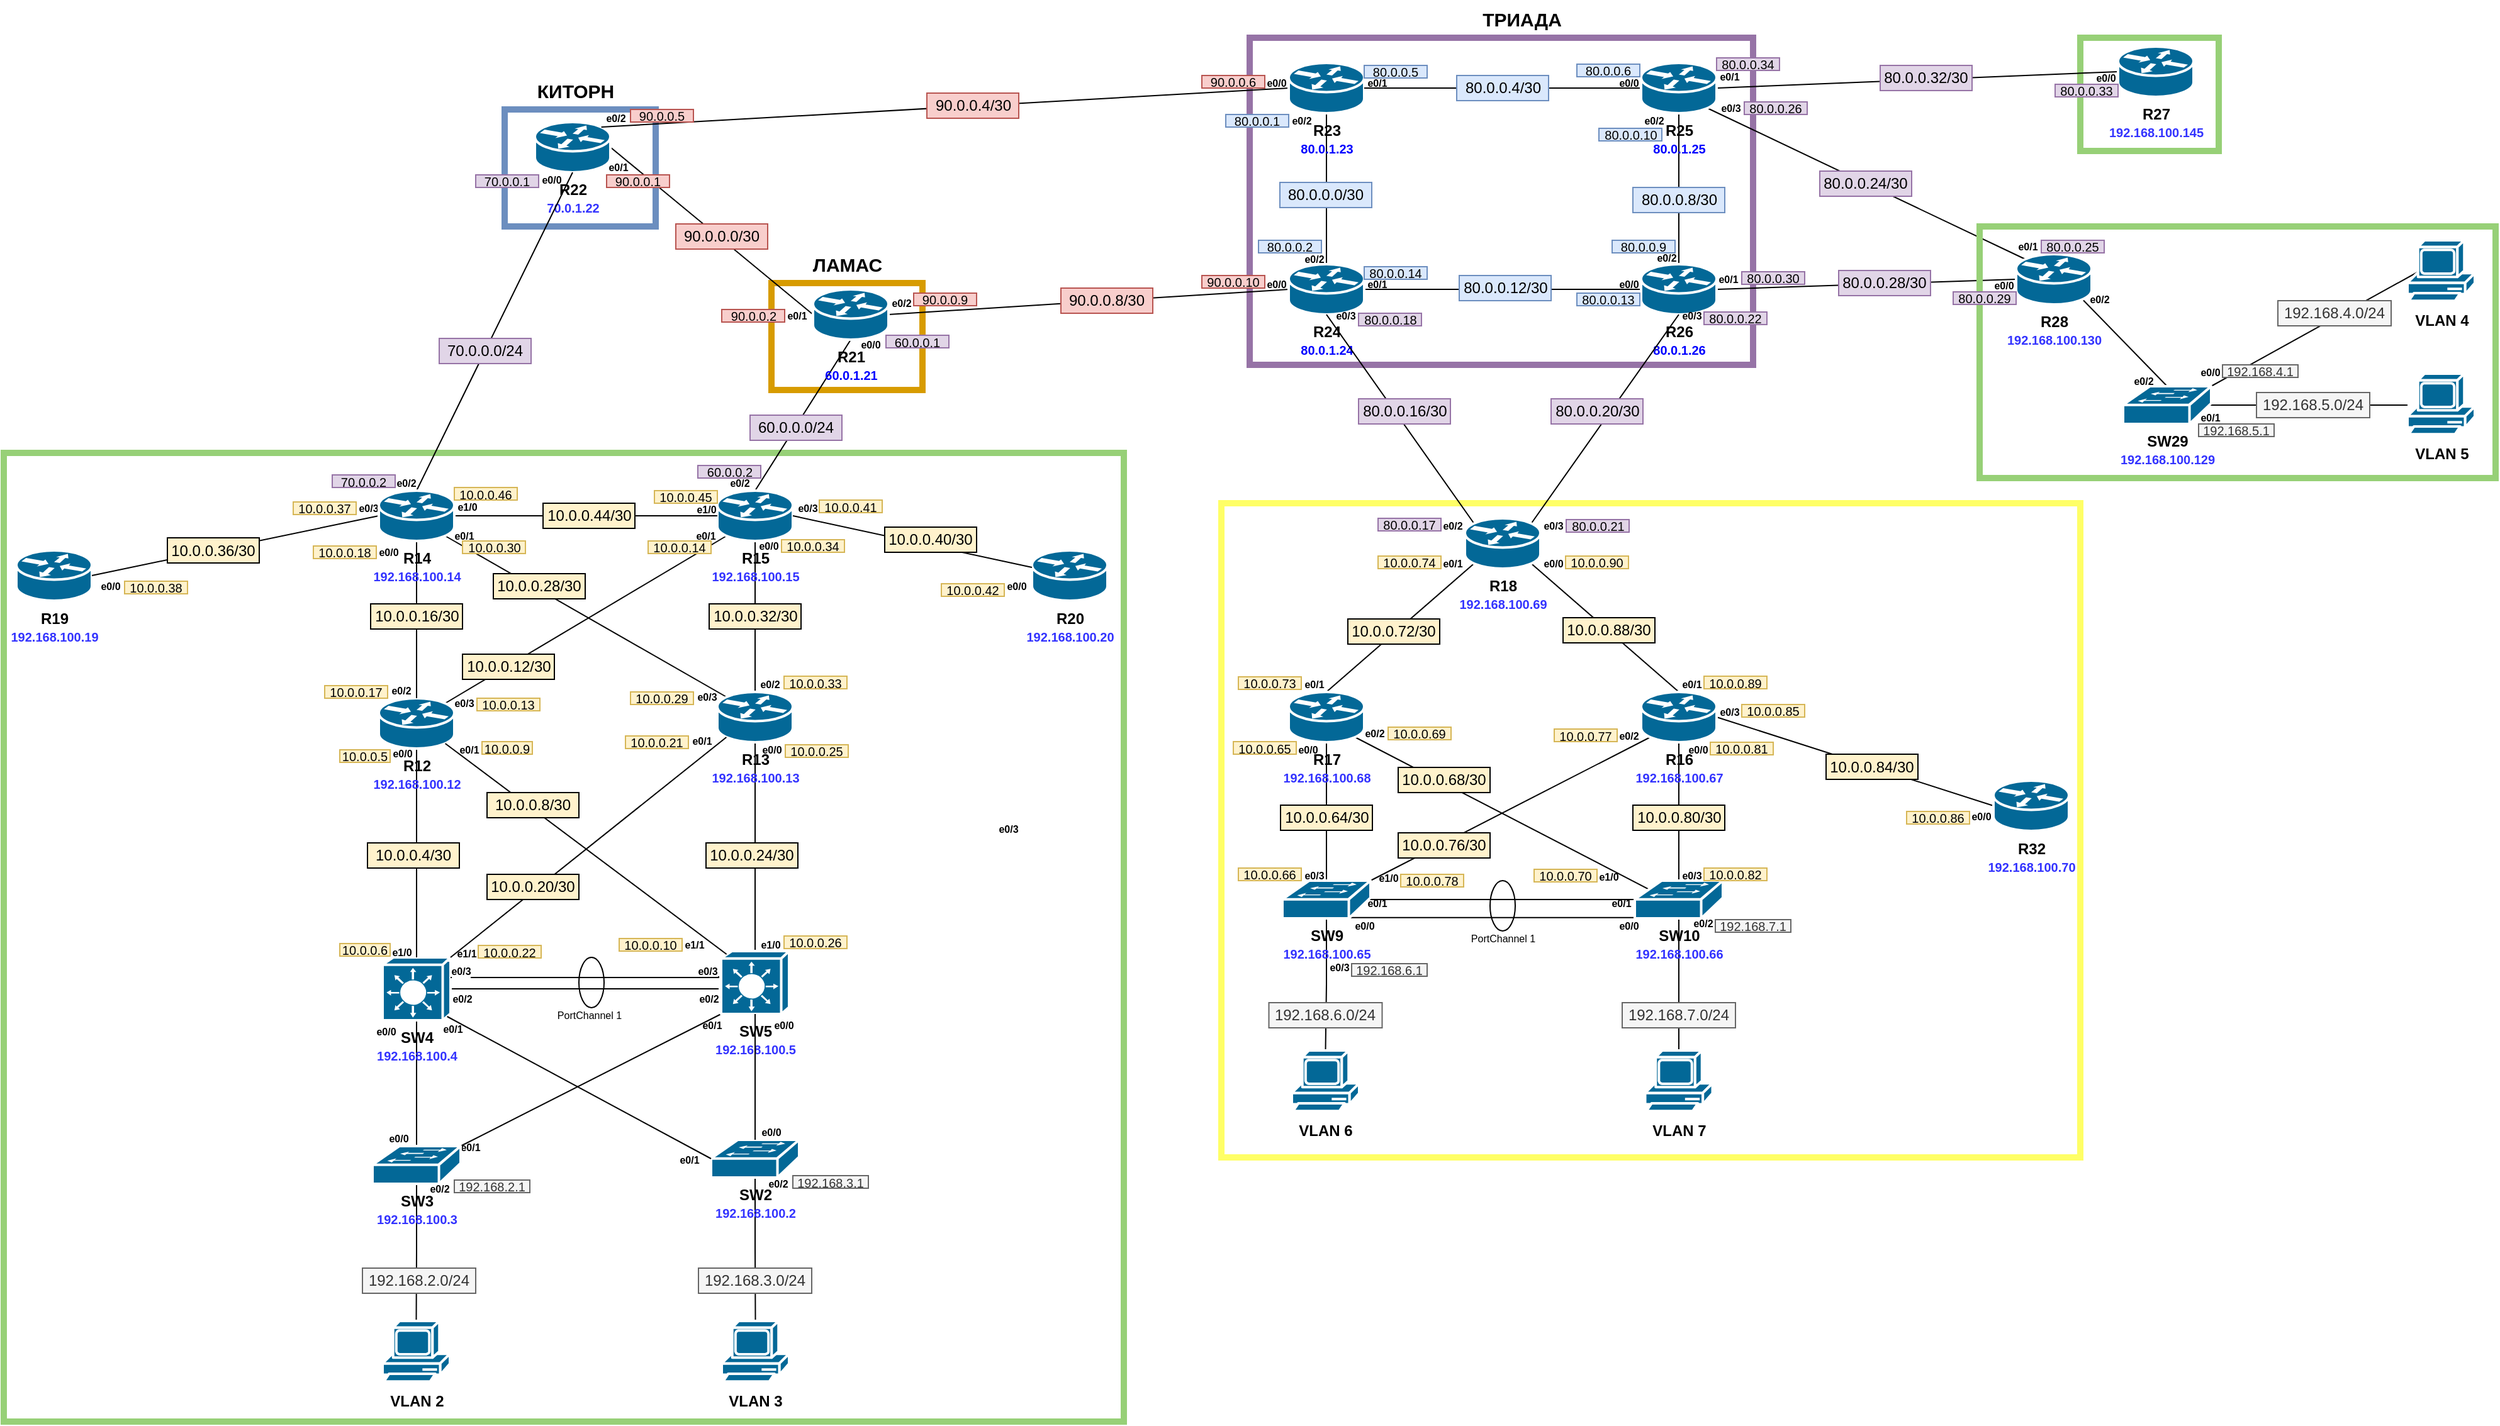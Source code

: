 <mxfile version="21.6.5" type="device" pages="4">
  <diagram id="qetsMVeBaQEizihvTxY-" name="Полная схема">
    <mxGraphModel dx="1861" dy="1957" grid="1" gridSize="10" guides="1" tooltips="1" connect="1" arrows="1" fold="1" page="1" pageScale="1" pageWidth="827" pageHeight="1169" math="0" shadow="0">
      <root>
        <mxCell id="0" />
        <mxCell id="1" parent="0" />
        <mxCell id="x-EKYegR429bXQzvNDrF-292" value="" style="whiteSpace=wrap;html=1;fillColor=none;strokeColor=#97D077;strokeWidth=5;" parent="1" vertex="1">
          <mxGeometry x="-290" y="110" width="890" height="770" as="geometry" />
        </mxCell>
        <mxCell id="AaOn3RhRYSjF6eXh5k-P-5" value="&lt;font style=&quot;font-size: 8px;&quot;&gt;&lt;b&gt;e1/0&lt;/b&gt;&lt;/font&gt;" style="whiteSpace=wrap;html=1;strokeColor=none;spacingTop=-3;" parent="1" vertex="1">
          <mxGeometry x="260.5" y="151" width="15" height="9" as="geometry" />
        </mxCell>
        <mxCell id="x-EKYegR429bXQzvNDrF-380" style="rounded=0;orthogonalLoop=1;jettySize=auto;html=1;exitX=1;exitY=0;exitDx=0;exitDy=0;exitPerimeter=0;entryX=0.16;entryY=0.5;entryDx=0;entryDy=0;entryPerimeter=0;endArrow=none;endFill=0;" parent="1" source="x-EKYegR429bXQzvNDrF-152" target="x-EKYegR429bXQzvNDrF-378" edge="1">
          <mxGeometry relative="1" as="geometry">
            <mxPoint x="1630" y="150" as="targetPoint" />
          </mxGeometry>
        </mxCell>
        <mxCell id="x-EKYegR429bXQzvNDrF-294" value="" style="whiteSpace=wrap;html=1;fillColor=none;strokeColor=#97D077;strokeWidth=5;" parent="1" vertex="1">
          <mxGeometry x="1360" y="-220" width="110" height="90" as="geometry" />
        </mxCell>
        <mxCell id="x-EKYegR429bXQzvNDrF-299" value="" style="whiteSpace=wrap;html=1;fillColor=none;strokeColor=#FFFF66;strokeWidth=5;" parent="1" vertex="1">
          <mxGeometry x="677.5" y="150" width="682.5" height="520" as="geometry" />
        </mxCell>
        <mxCell id="x-EKYegR429bXQzvNDrF-295" value="" style="whiteSpace=wrap;html=1;fillColor=none;strokeColor=#9673a6;strokeWidth=5;" parent="1" vertex="1">
          <mxGeometry x="700" y="-220" width="400" height="260" as="geometry" />
        </mxCell>
        <mxCell id="x-EKYegR429bXQzvNDrF-297" value="" style="whiteSpace=wrap;html=1;fillColor=none;strokeColor=#d79b00;strokeWidth=5;" parent="1" vertex="1">
          <mxGeometry x="320" y="-25" width="120" height="85" as="geometry" />
        </mxCell>
        <mxCell id="x-EKYegR429bXQzvNDrF-298" value="" style="whiteSpace=wrap;html=1;fillColor=none;strokeColor=#6c8ebf;strokeWidth=5;" parent="1" vertex="1">
          <mxGeometry x="108" y="-163" width="120" height="93" as="geometry" />
        </mxCell>
        <mxCell id="x-EKYegR429bXQzvNDrF-25" value="&lt;font style=&quot;font-size: 8px;&quot;&gt;&lt;b&gt;e1/0&lt;/b&gt;&lt;/font&gt;" style="edgeLabel;html=1;align=center;verticalAlign=middle;resizable=0;points=[];" parent="1" vertex="1" connectable="0">
          <mxGeometry x="25.999" y="506" as="geometry">
            <mxPoint as="offset" />
          </mxGeometry>
        </mxCell>
        <mxCell id="x-EKYegR429bXQzvNDrF-15" value="" style="ellipse;whiteSpace=wrap;html=1;fillColor=none;" parent="1" vertex="1">
          <mxGeometry x="167" y="511" width="20" height="40" as="geometry" />
        </mxCell>
        <mxCell id="x-EKYegR429bXQzvNDrF-8" style="edgeStyle=orthogonalEdgeStyle;rounded=0;orthogonalLoop=1;jettySize=auto;html=1;exitX=1;exitY=0.5;exitDx=0;exitDy=0;exitPerimeter=0;entryX=0;entryY=0.5;entryDx=0;entryDy=0;entryPerimeter=0;endArrow=none;endFill=0;" parent="1" source="x-EKYegR429bXQzvNDrF-5" edge="1">
          <mxGeometry relative="1" as="geometry">
            <mxPoint x="172" y="536" as="sourcePoint" />
            <mxPoint x="278" y="536" as="targetPoint" />
          </mxGeometry>
        </mxCell>
        <mxCell id="x-EKYegR429bXQzvNDrF-10" value="&lt;font style=&quot;font-size: 8px;&quot;&gt;&lt;b&gt;e0/3&lt;/b&gt;&lt;/font&gt;" style="edgeLabel;html=1;align=center;verticalAlign=middle;resizable=0;points=[];" parent="1" vertex="1" connectable="0">
          <mxGeometry x="268.999" y="521" as="geometry" />
        </mxCell>
        <mxCell id="x-EKYegR429bXQzvNDrF-11" value="&lt;font style=&quot;font-size: 8px;&quot;&gt;&lt;b&gt;e0/2&lt;/b&gt;&lt;/font&gt;" style="edgeLabel;html=1;align=center;verticalAlign=middle;resizable=0;points=[];" parent="1" vertex="1" connectable="0">
          <mxGeometry x="77.999" y="547" as="geometry">
            <mxPoint x="-4" y="-4" as="offset" />
          </mxGeometry>
        </mxCell>
        <mxCell id="x-EKYegR429bXQzvNDrF-12" value="&lt;font style=&quot;font-size: 8px;&quot;&gt;&lt;b&gt;e0/2&lt;/b&gt;&lt;/font&gt;" style="edgeLabel;html=1;align=center;verticalAlign=middle;resizable=0;points=[];" parent="1" vertex="1" connectable="0">
          <mxGeometry x="269.999" y="543" as="geometry" />
        </mxCell>
        <mxCell id="x-EKYegR429bXQzvNDrF-16" value="&lt;font style=&quot;font-size: 8px;&quot;&gt;PortChannel 1&lt;/font&gt;" style="text;html=1;align=center;verticalAlign=middle;resizable=0;points=[];autosize=1;strokeColor=none;fillColor=none;" parent="1" vertex="1">
          <mxGeometry x="140" y="541" width="70" height="30" as="geometry" />
        </mxCell>
        <mxCell id="x-EKYegR429bXQzvNDrF-24" style="edgeStyle=orthogonalEdgeStyle;rounded=0;orthogonalLoop=1;jettySize=auto;html=1;exitX=0.5;exitY=1;exitDx=0;exitDy=0;exitPerimeter=0;entryX=0.5;entryY=0;entryDx=0;entryDy=0;entryPerimeter=0;endArrow=none;endFill=0;" parent="1" source="x-EKYegR429bXQzvNDrF-18" target="x-EKYegR429bXQzvNDrF-6" edge="1">
          <mxGeometry relative="1" as="geometry" />
        </mxCell>
        <mxCell id="x-EKYegR429bXQzvNDrF-27" value="&lt;font style=&quot;font-size: 8px;&quot;&gt;&lt;b&gt;e1/0&lt;/b&gt;&lt;/font&gt;" style="edgeLabel;html=1;align=center;verticalAlign=middle;resizable=0;points=[];" parent="1" vertex="1" connectable="0">
          <mxGeometry x="318.999" y="500" as="geometry">
            <mxPoint as="offset" />
          </mxGeometry>
        </mxCell>
        <mxCell id="x-EKYegR429bXQzvNDrF-30" value="&lt;font style=&quot;font-size: 8px;&quot;&gt;&lt;b&gt;e0/0&lt;/b&gt;&lt;/font&gt;" style="edgeLabel;html=1;align=center;verticalAlign=middle;resizable=0;points=[];" parent="1" vertex="1" connectable="0">
          <mxGeometry x="323" y="345" as="geometry">
            <mxPoint x="-3" as="offset" />
          </mxGeometry>
        </mxCell>
        <mxCell id="x-EKYegR429bXQzvNDrF-71" style="rounded=0;orthogonalLoop=1;jettySize=auto;html=1;exitX=1;exitY=0.5;exitDx=0;exitDy=0;exitPerimeter=0;entryX=0;entryY=0.5;entryDx=0;entryDy=0;entryPerimeter=0;endArrow=none;endFill=0;" parent="1" source="x-EKYegR429bXQzvNDrF-67" target="x-EKYegR429bXQzvNDrF-68" edge="1">
          <mxGeometry relative="1" as="geometry" />
        </mxCell>
        <mxCell id="x-EKYegR429bXQzvNDrF-67" value="&lt;b&gt;R22&lt;br&gt;&lt;/b&gt;&lt;b style=&quot;border-color: var(--border-color);&quot;&gt;&lt;font color=&quot;#3333ff&quot; style=&quot;border-color: var(--border-color); font-size: 10px;&quot;&gt;70.0.1.22&lt;/font&gt;&lt;/b&gt;&lt;b&gt;&lt;br&gt;&lt;/b&gt;" style="shape=mxgraph.cisco.routers.router;sketch=0;html=1;pointerEvents=1;dashed=0;fillColor=#036897;strokeColor=#ffffff;strokeWidth=2;verticalLabelPosition=bottom;verticalAlign=top;align=center;outlineConnect=0;" parent="1" vertex="1">
          <mxGeometry x="132" y="-153" width="60" height="40" as="geometry" />
        </mxCell>
        <mxCell id="x-EKYegR429bXQzvNDrF-89" style="rounded=0;orthogonalLoop=1;jettySize=auto;html=1;exitX=1;exitY=0.5;exitDx=0;exitDy=0;exitPerimeter=0;entryX=0;entryY=0.5;entryDx=0;entryDy=0;entryPerimeter=0;endArrow=none;endFill=0;" parent="1" source="x-EKYegR429bXQzvNDrF-68" target="x-EKYegR429bXQzvNDrF-80" edge="1">
          <mxGeometry relative="1" as="geometry" />
        </mxCell>
        <mxCell id="x-EKYegR429bXQzvNDrF-74" value="&lt;font style=&quot;font-size: 8px;&quot;&gt;&lt;b&gt;e0/0&lt;/b&gt;&lt;/font&gt;" style="text;html=1;align=center;verticalAlign=middle;resizable=0;points=[];autosize=1;strokeColor=none;fillColor=none;" parent="1" vertex="1">
          <mxGeometry x="125" y="-123" width="40" height="30" as="geometry" />
        </mxCell>
        <mxCell id="x-EKYegR429bXQzvNDrF-76" value="&lt;font style=&quot;font-size: 8px;&quot;&gt;&lt;b&gt;e0/1&lt;/b&gt;&lt;/font&gt;" style="text;html=1;align=center;verticalAlign=middle;resizable=0;points=[];autosize=1;strokeColor=none;fillColor=none;" parent="1" vertex="1">
          <mxGeometry x="178" y="-133" width="40" height="30" as="geometry" />
        </mxCell>
        <mxCell id="x-EKYegR429bXQzvNDrF-78" value="&lt;font style=&quot;font-size: 8px;&quot;&gt;&lt;b&gt;e0/1&lt;/b&gt;&lt;/font&gt;" style="text;html=1;align=center;verticalAlign=middle;resizable=0;points=[];autosize=1;strokeColor=none;fillColor=none;" parent="1" vertex="1">
          <mxGeometry x="320" y="-15" width="40" height="30" as="geometry" />
        </mxCell>
        <mxCell id="x-EKYegR429bXQzvNDrF-81" style="edgeStyle=orthogonalEdgeStyle;rounded=0;orthogonalLoop=1;jettySize=auto;html=1;exitX=0.5;exitY=1;exitDx=0;exitDy=0;exitPerimeter=0;entryX=0.5;entryY=0;entryDx=0;entryDy=0;entryPerimeter=0;endArrow=none;endFill=0;" parent="1" source="x-EKYegR429bXQzvNDrF-79" target="x-EKYegR429bXQzvNDrF-80" edge="1">
          <mxGeometry relative="1" as="geometry" />
        </mxCell>
        <mxCell id="x-EKYegR429bXQzvNDrF-88" style="rounded=0;orthogonalLoop=1;jettySize=auto;html=1;exitX=0;exitY=0.5;exitDx=0;exitDy=0;exitPerimeter=0;entryX=0.88;entryY=0.1;entryDx=0;entryDy=0;entryPerimeter=0;endArrow=none;endFill=0;" parent="1" source="x-EKYegR429bXQzvNDrF-79" target="x-EKYegR429bXQzvNDrF-67" edge="1">
          <mxGeometry relative="1" as="geometry" />
        </mxCell>
        <mxCell id="x-EKYegR429bXQzvNDrF-79" value="&lt;b&gt;R23&lt;br&gt;&lt;font color=&quot;#0000ff&quot; style=&quot;font-size: 10px;&quot;&gt;80.0.1.23&lt;/font&gt;&lt;br&gt;&lt;/b&gt;" style="shape=mxgraph.cisco.routers.router;sketch=0;html=1;pointerEvents=1;dashed=0;fillColor=#036897;strokeColor=#ffffff;strokeWidth=2;verticalLabelPosition=bottom;verticalAlign=top;align=center;outlineConnect=0;" parent="1" vertex="1">
          <mxGeometry x="731" y="-200" width="60" height="40" as="geometry" />
        </mxCell>
        <mxCell id="x-EKYegR429bXQzvNDrF-85" style="edgeStyle=orthogonalEdgeStyle;rounded=0;orthogonalLoop=1;jettySize=auto;html=1;exitX=1;exitY=0.5;exitDx=0;exitDy=0;exitPerimeter=0;entryX=0;entryY=0.5;entryDx=0;entryDy=0;entryPerimeter=0;endArrow=none;endFill=0;" parent="1" source="x-EKYegR429bXQzvNDrF-80" target="x-EKYegR429bXQzvNDrF-84" edge="1">
          <mxGeometry relative="1" as="geometry" />
        </mxCell>
        <mxCell id="x-EKYegR429bXQzvNDrF-80" value="&lt;b&gt;R24&lt;br&gt;&lt;/b&gt;&lt;b style=&quot;border-color: var(--border-color);&quot;&gt;&lt;font color=&quot;#0000ff&quot; style=&quot;border-color: var(--border-color); font-size: 10px;&quot;&gt;80.0.1.24&lt;/font&gt;&lt;/b&gt;&lt;b&gt;&lt;br&gt;&lt;/b&gt;" style="shape=mxgraph.cisco.routers.router;sketch=0;html=1;pointerEvents=1;dashed=0;fillColor=#036897;strokeColor=#ffffff;strokeWidth=2;verticalLabelPosition=bottom;verticalAlign=top;align=center;outlineConnect=0;" parent="1" vertex="1">
          <mxGeometry x="731" y="-40" width="60" height="40" as="geometry" />
        </mxCell>
        <mxCell id="x-EKYegR429bXQzvNDrF-82" style="edgeStyle=orthogonalEdgeStyle;rounded=0;orthogonalLoop=1;jettySize=auto;html=1;exitX=0.5;exitY=1;exitDx=0;exitDy=0;exitPerimeter=0;entryX=0.5;entryY=0;entryDx=0;entryDy=0;entryPerimeter=0;endArrow=none;endFill=0;" parent="1" source="x-EKYegR429bXQzvNDrF-83" target="x-EKYegR429bXQzvNDrF-84" edge="1">
          <mxGeometry relative="1" as="geometry" />
        </mxCell>
        <mxCell id="x-EKYegR429bXQzvNDrF-86" style="edgeStyle=orthogonalEdgeStyle;rounded=0;orthogonalLoop=1;jettySize=auto;html=1;exitX=0;exitY=0.5;exitDx=0;exitDy=0;exitPerimeter=0;entryX=1;entryY=0.5;entryDx=0;entryDy=0;entryPerimeter=0;endArrow=none;endFill=0;" parent="1" source="x-EKYegR429bXQzvNDrF-83" target="x-EKYegR429bXQzvNDrF-79" edge="1">
          <mxGeometry relative="1" as="geometry" />
        </mxCell>
        <mxCell id="x-EKYegR429bXQzvNDrF-148" style="rounded=0;orthogonalLoop=1;jettySize=auto;html=1;exitX=1;exitY=0.5;exitDx=0;exitDy=0;exitPerimeter=0;entryX=0;entryY=0.5;entryDx=0;entryDy=0;entryPerimeter=0;endArrow=none;endFill=0;" parent="1" source="x-EKYegR429bXQzvNDrF-83" target="x-EKYegR429bXQzvNDrF-147" edge="1">
          <mxGeometry relative="1" as="geometry" />
        </mxCell>
        <mxCell id="x-EKYegR429bXQzvNDrF-151" style="rounded=0;orthogonalLoop=1;jettySize=auto;html=1;exitX=0.88;exitY=0.9;exitDx=0;exitDy=0;exitPerimeter=0;entryX=0.12;entryY=0.1;entryDx=0;entryDy=0;entryPerimeter=0;endArrow=none;endFill=0;" parent="1" source="x-EKYegR429bXQzvNDrF-83" target="x-EKYegR429bXQzvNDrF-149" edge="1">
          <mxGeometry relative="1" as="geometry" />
        </mxCell>
        <mxCell id="x-EKYegR429bXQzvNDrF-83" value="&lt;b&gt;R25&lt;br&gt;&lt;/b&gt;&lt;b style=&quot;border-color: var(--border-color);&quot;&gt;&lt;font color=&quot;#0000ff&quot; style=&quot;border-color: var(--border-color); font-size: 10px;&quot;&gt;80.0.1.25&lt;/font&gt;&lt;/b&gt;&lt;b&gt;&lt;br&gt;&lt;/b&gt;" style="shape=mxgraph.cisco.routers.router;sketch=0;html=1;pointerEvents=1;dashed=0;fillColor=#036897;strokeColor=#ffffff;strokeWidth=2;verticalLabelPosition=bottom;verticalAlign=top;align=center;outlineConnect=0;" parent="1" vertex="1">
          <mxGeometry x="1011" y="-200" width="60" height="40" as="geometry" />
        </mxCell>
        <mxCell id="x-EKYegR429bXQzvNDrF-150" style="rounded=0;orthogonalLoop=1;jettySize=auto;html=1;exitX=1;exitY=0.5;exitDx=0;exitDy=0;exitPerimeter=0;entryX=0;entryY=0.5;entryDx=0;entryDy=0;entryPerimeter=0;endArrow=none;endFill=0;" parent="1" source="x-EKYegR429bXQzvNDrF-84" target="x-EKYegR429bXQzvNDrF-149" edge="1">
          <mxGeometry relative="1" as="geometry" />
        </mxCell>
        <mxCell id="x-EKYegR429bXQzvNDrF-84" value="&lt;b&gt;R26&lt;br&gt;&lt;/b&gt;&lt;b style=&quot;border-color: var(--border-color);&quot;&gt;&lt;font color=&quot;#0000ff&quot; style=&quot;border-color: var(--border-color); font-size: 10px;&quot;&gt;80.0.1.26&lt;/font&gt;&lt;/b&gt;&lt;b&gt;&lt;br&gt;&lt;/b&gt;" style="shape=mxgraph.cisco.routers.router;sketch=0;html=1;pointerEvents=1;dashed=0;fillColor=#036897;strokeColor=#ffffff;strokeWidth=2;verticalLabelPosition=bottom;verticalAlign=top;align=center;outlineConnect=0;" parent="1" vertex="1">
          <mxGeometry x="1011" y="-40" width="60" height="40" as="geometry" />
        </mxCell>
        <mxCell id="x-EKYegR429bXQzvNDrF-90" value="&lt;font style=&quot;font-size: 8px;&quot;&gt;&lt;b&gt;e0/2&lt;/b&gt;&lt;/font&gt;" style="text;html=1;align=center;verticalAlign=middle;resizable=0;points=[];autosize=1;strokeColor=none;fillColor=none;" parent="1" vertex="1">
          <mxGeometry x="403" y="-25" width="40" height="30" as="geometry" />
        </mxCell>
        <mxCell id="x-EKYegR429bXQzvNDrF-91" value="&lt;font style=&quot;font-size: 8px;&quot;&gt;&lt;b&gt;e0/2&lt;/b&gt;&lt;/font&gt;" style="text;html=1;align=center;verticalAlign=middle;resizable=0;points=[];autosize=1;strokeColor=none;fillColor=none;" parent="1" vertex="1">
          <mxGeometry x="176" y="-172" width="40" height="30" as="geometry" />
        </mxCell>
        <mxCell id="x-EKYegR429bXQzvNDrF-92" value="&lt;font style=&quot;font-size: 8px;&quot;&gt;&lt;b&gt;e0/0&lt;/b&gt;&lt;/font&gt;" style="text;html=1;align=center;verticalAlign=middle;resizable=0;points=[];autosize=1;strokeColor=none;fillColor=none;" parent="1" vertex="1">
          <mxGeometry x="701" y="-200" width="40" height="30" as="geometry" />
        </mxCell>
        <mxCell id="x-EKYegR429bXQzvNDrF-93" value="&lt;font style=&quot;font-size: 8px;&quot;&gt;&lt;b&gt;e0/0&lt;/b&gt;&lt;/font&gt;" style="text;html=1;align=center;verticalAlign=middle;resizable=0;points=[];autosize=1;strokeColor=none;fillColor=none;" parent="1" vertex="1">
          <mxGeometry x="701" y="-40" width="40" height="30" as="geometry" />
        </mxCell>
        <mxCell id="x-EKYegR429bXQzvNDrF-94" value="&lt;font style=&quot;font-size: 8px;&quot;&gt;&lt;b&gt;e0/2&lt;/b&gt;&lt;/font&gt;" style="text;html=1;align=center;verticalAlign=middle;resizable=0;points=[];autosize=1;strokeColor=none;fillColor=none;" parent="1" vertex="1">
          <mxGeometry x="721" y="-170" width="40" height="30" as="geometry" />
        </mxCell>
        <mxCell id="x-EKYegR429bXQzvNDrF-95" value="&lt;font style=&quot;font-size: 8px;&quot;&gt;&lt;b&gt;e0/2&lt;/b&gt;&lt;/font&gt;" style="text;html=1;align=center;verticalAlign=middle;resizable=0;points=[];autosize=1;strokeColor=none;fillColor=none;" parent="1" vertex="1">
          <mxGeometry x="731" y="-60" width="40" height="30" as="geometry" />
        </mxCell>
        <mxCell id="x-EKYegR429bXQzvNDrF-96" value="&lt;font style=&quot;font-size: 8px;&quot;&gt;&lt;b&gt;e0/2&lt;/b&gt;&lt;/font&gt;" style="text;html=1;align=center;verticalAlign=middle;resizable=0;points=[];autosize=1;strokeColor=none;fillColor=none;" parent="1" vertex="1">
          <mxGeometry x="1001" y="-170" width="40" height="30" as="geometry" />
        </mxCell>
        <mxCell id="x-EKYegR429bXQzvNDrF-97" value="&lt;font style=&quot;font-size: 8px;&quot;&gt;&lt;b&gt;e0/2&lt;/b&gt;&lt;/font&gt;" style="text;html=1;align=center;verticalAlign=middle;resizable=0;points=[];autosize=1;strokeColor=none;fillColor=none;" parent="1" vertex="1">
          <mxGeometry x="1011" y="-61" width="40" height="30" as="geometry" />
        </mxCell>
        <mxCell id="x-EKYegR429bXQzvNDrF-98" value="&lt;font style=&quot;font-size: 8px;&quot;&gt;&lt;b&gt;e0/1&lt;/b&gt;&lt;/font&gt;" style="text;html=1;align=center;verticalAlign=middle;resizable=0;points=[];autosize=1;strokeColor=none;fillColor=none;" parent="1" vertex="1">
          <mxGeometry x="781" y="-40" width="40" height="30" as="geometry" />
        </mxCell>
        <mxCell id="x-EKYegR429bXQzvNDrF-100" value="&lt;font style=&quot;font-size: 8px;&quot;&gt;&lt;b&gt;e0/1&lt;/b&gt;&lt;/font&gt;" style="text;html=1;align=center;verticalAlign=middle;resizable=0;points=[];autosize=1;strokeColor=none;fillColor=none;" parent="1" vertex="1">
          <mxGeometry x="781" y="-200" width="40" height="30" as="geometry" />
        </mxCell>
        <mxCell id="x-EKYegR429bXQzvNDrF-101" value="&lt;font style=&quot;font-size: 8px;&quot;&gt;&lt;b&gt;e0/0&lt;/b&gt;&lt;/font&gt;" style="text;html=1;align=center;verticalAlign=middle;resizable=0;points=[];autosize=1;strokeColor=none;fillColor=none;" parent="1" vertex="1">
          <mxGeometry x="981" y="-40" width="40" height="30" as="geometry" />
        </mxCell>
        <mxCell id="x-EKYegR429bXQzvNDrF-103" value="&lt;font style=&quot;font-size: 8px;&quot;&gt;&lt;b&gt;e0/0&lt;/b&gt;&lt;/font&gt;" style="text;html=1;align=center;verticalAlign=middle;resizable=0;points=[];autosize=1;strokeColor=none;fillColor=none;" parent="1" vertex="1">
          <mxGeometry x="981" y="-200" width="40" height="30" as="geometry" />
        </mxCell>
        <mxCell id="x-EKYegR429bXQzvNDrF-110" style="rounded=0;orthogonalLoop=1;jettySize=auto;html=1;exitX=0.12;exitY=0.9;exitDx=0;exitDy=0;exitPerimeter=0;entryX=0.5;entryY=0;entryDx=0;entryDy=0;entryPerimeter=0;endArrow=none;endFill=0;" parent="1" source="x-EKYegR429bXQzvNDrF-104" target="x-EKYegR429bXQzvNDrF-105" edge="1">
          <mxGeometry relative="1" as="geometry" />
        </mxCell>
        <mxCell id="x-EKYegR429bXQzvNDrF-111" style="rounded=0;orthogonalLoop=1;jettySize=auto;html=1;exitX=0.88;exitY=0.9;exitDx=0;exitDy=0;exitPerimeter=0;entryX=0.5;entryY=0;entryDx=0;entryDy=0;entryPerimeter=0;endArrow=none;endFill=0;" parent="1" source="x-EKYegR429bXQzvNDrF-104" target="x-EKYegR429bXQzvNDrF-106" edge="1">
          <mxGeometry relative="1" as="geometry" />
        </mxCell>
        <mxCell id="x-EKYegR429bXQzvNDrF-112" style="rounded=0;orthogonalLoop=1;jettySize=auto;html=1;exitX=0.12;exitY=0.1;exitDx=0;exitDy=0;exitPerimeter=0;entryX=0.5;entryY=1;entryDx=0;entryDy=0;entryPerimeter=0;endArrow=none;endFill=0;" parent="1" source="x-EKYegR429bXQzvNDrF-104" target="x-EKYegR429bXQzvNDrF-80" edge="1">
          <mxGeometry relative="1" as="geometry" />
        </mxCell>
        <mxCell id="x-EKYegR429bXQzvNDrF-113" style="rounded=0;orthogonalLoop=1;jettySize=auto;html=1;exitX=0.88;exitY=0.1;exitDx=0;exitDy=0;exitPerimeter=0;entryX=0.5;entryY=1;entryDx=0;entryDy=0;entryPerimeter=0;endArrow=none;endFill=0;" parent="1" source="x-EKYegR429bXQzvNDrF-104" target="x-EKYegR429bXQzvNDrF-84" edge="1">
          <mxGeometry relative="1" as="geometry" />
        </mxCell>
        <mxCell id="x-EKYegR429bXQzvNDrF-104" value="&lt;b&gt;R18&lt;br&gt;&lt;/b&gt;&lt;b style=&quot;border-color: var(--border-color);&quot;&gt;&lt;font style=&quot;border-color: var(--border-color); font-size: 10px;&quot; color=&quot;#3333ff&quot;&gt;192.168.100.69&lt;/font&gt;&lt;/b&gt;&lt;b&gt;&lt;br&gt;&lt;/b&gt;" style="shape=mxgraph.cisco.routers.router;sketch=0;html=1;pointerEvents=1;dashed=0;fillColor=#036897;strokeColor=#ffffff;strokeWidth=2;verticalLabelPosition=bottom;verticalAlign=top;align=center;outlineConnect=0;" parent="1" vertex="1">
          <mxGeometry x="871" y="162" width="60" height="40" as="geometry" />
        </mxCell>
        <mxCell id="x-EKYegR429bXQzvNDrF-116" style="edgeStyle=orthogonalEdgeStyle;rounded=0;orthogonalLoop=1;jettySize=auto;html=1;exitX=0.5;exitY=1;exitDx=0;exitDy=0;exitPerimeter=0;entryX=0.5;entryY=0;entryDx=0;entryDy=0;entryPerimeter=0;endArrow=none;endFill=0;" parent="1" source="x-EKYegR429bXQzvNDrF-105" target="x-EKYegR429bXQzvNDrF-108" edge="1">
          <mxGeometry relative="1" as="geometry" />
        </mxCell>
        <mxCell id="x-EKYegR429bXQzvNDrF-268" style="rounded=0;orthogonalLoop=1;jettySize=auto;html=1;exitX=0.88;exitY=0.9;exitDx=0;exitDy=0;exitPerimeter=0;entryX=0.16;entryY=0.23;entryDx=0;entryDy=0;entryPerimeter=0;endArrow=none;endFill=0;" parent="1" source="x-EKYegR429bXQzvNDrF-105" target="x-EKYegR429bXQzvNDrF-109" edge="1">
          <mxGeometry relative="1" as="geometry" />
        </mxCell>
        <mxCell id="x-EKYegR429bXQzvNDrF-105" value="&lt;b&gt;R17&lt;br&gt;&lt;/b&gt;&lt;b style=&quot;border-color: var(--border-color);&quot;&gt;&lt;font style=&quot;border-color: var(--border-color); font-size: 10px;&quot; color=&quot;#3333ff&quot;&gt;192.168.100.68&lt;/font&gt;&lt;/b&gt;&lt;b&gt;&lt;br&gt;&lt;/b&gt;" style="shape=mxgraph.cisco.routers.router;sketch=0;html=1;pointerEvents=1;dashed=0;fillColor=#036897;strokeColor=#ffffff;strokeWidth=2;verticalLabelPosition=bottom;verticalAlign=top;align=center;outlineConnect=0;" parent="1" vertex="1">
          <mxGeometry x="731" y="300" width="60" height="40" as="geometry" />
        </mxCell>
        <mxCell id="x-EKYegR429bXQzvNDrF-114" style="rounded=0;orthogonalLoop=1;jettySize=auto;html=1;exitX=1;exitY=0.5;exitDx=0;exitDy=0;exitPerimeter=0;entryX=0;entryY=0.5;entryDx=0;entryDy=0;entryPerimeter=0;endArrow=none;endFill=0;" parent="1" source="x-EKYegR429bXQzvNDrF-106" target="x-EKYegR429bXQzvNDrF-107" edge="1">
          <mxGeometry relative="1" as="geometry" />
        </mxCell>
        <mxCell id="x-EKYegR429bXQzvNDrF-115" style="edgeStyle=orthogonalEdgeStyle;rounded=0;orthogonalLoop=1;jettySize=auto;html=1;exitX=0.5;exitY=1;exitDx=0;exitDy=0;exitPerimeter=0;entryX=0.5;entryY=0;entryDx=0;entryDy=0;entryPerimeter=0;endArrow=none;endFill=0;" parent="1" source="x-EKYegR429bXQzvNDrF-106" target="x-EKYegR429bXQzvNDrF-109" edge="1">
          <mxGeometry relative="1" as="geometry" />
        </mxCell>
        <mxCell id="x-EKYegR429bXQzvNDrF-269" style="rounded=0;orthogonalLoop=1;jettySize=auto;html=1;exitX=0.12;exitY=0.9;exitDx=0;exitDy=0;exitPerimeter=0;entryX=1;entryY=0;entryDx=0;entryDy=0;entryPerimeter=0;endArrow=none;endFill=0;" parent="1" source="x-EKYegR429bXQzvNDrF-106" target="x-EKYegR429bXQzvNDrF-108" edge="1">
          <mxGeometry relative="1" as="geometry">
            <mxPoint x="861" y="430" as="targetPoint" />
          </mxGeometry>
        </mxCell>
        <mxCell id="x-EKYegR429bXQzvNDrF-106" value="&lt;b&gt;R16&lt;br&gt;&lt;/b&gt;&lt;b style=&quot;border-color: var(--border-color);&quot;&gt;&lt;font style=&quot;border-color: var(--border-color); font-size: 10px;&quot; color=&quot;#3333ff&quot;&gt;192.168.100.67&lt;/font&gt;&lt;/b&gt;&lt;b&gt;&lt;br&gt;&lt;/b&gt;" style="shape=mxgraph.cisco.routers.router;sketch=0;html=1;pointerEvents=1;dashed=0;fillColor=#036897;strokeColor=#ffffff;strokeWidth=2;verticalLabelPosition=bottom;verticalAlign=top;align=center;outlineConnect=0;" parent="1" vertex="1">
          <mxGeometry x="1011" y="300" width="60" height="40" as="geometry" />
        </mxCell>
        <mxCell id="x-EKYegR429bXQzvNDrF-107" value="&lt;b&gt;R32&lt;br&gt;&lt;/b&gt;&lt;b style=&quot;border-color: var(--border-color);&quot;&gt;&lt;font style=&quot;border-color: var(--border-color); font-size: 10px;&quot; color=&quot;#3333ff&quot;&gt;192.168.100.70&lt;/font&gt;&lt;/b&gt;&lt;b&gt;&lt;br&gt;&lt;/b&gt;" style="shape=mxgraph.cisco.routers.router;sketch=0;html=1;pointerEvents=1;dashed=0;fillColor=#036897;strokeColor=#ffffff;strokeWidth=2;verticalLabelPosition=bottom;verticalAlign=top;align=center;outlineConnect=0;" parent="1" vertex="1">
          <mxGeometry x="1291" y="370.5" width="60" height="40" as="geometry" />
        </mxCell>
        <mxCell id="x-EKYegR429bXQzvNDrF-120" style="edgeStyle=orthogonalEdgeStyle;rounded=0;orthogonalLoop=1;jettySize=auto;html=1;exitX=0.98;exitY=0.5;exitDx=0;exitDy=0;exitPerimeter=0;entryX=0;entryY=0.5;entryDx=0;entryDy=0;entryPerimeter=0;endArrow=none;endFill=0;" parent="1" source="x-EKYegR429bXQzvNDrF-108" target="x-EKYegR429bXQzvNDrF-109" edge="1">
          <mxGeometry relative="1" as="geometry" />
        </mxCell>
        <mxCell id="x-EKYegR429bXQzvNDrF-121" style="edgeStyle=orthogonalEdgeStyle;rounded=0;orthogonalLoop=1;jettySize=auto;html=1;exitX=0.5;exitY=0.98;exitDx=0;exitDy=0;exitPerimeter=0;entryX=0;entryY=0.98;entryDx=0;entryDy=0;entryPerimeter=0;endArrow=none;endFill=0;" parent="1" source="x-EKYegR429bXQzvNDrF-108" target="x-EKYegR429bXQzvNDrF-109" edge="1">
          <mxGeometry relative="1" as="geometry">
            <Array as="points">
              <mxPoint x="881" y="480" />
              <mxPoint x="881" y="480" />
            </Array>
          </mxGeometry>
        </mxCell>
        <mxCell id="x-EKYegR429bXQzvNDrF-360" style="edgeStyle=orthogonalEdgeStyle;rounded=0;orthogonalLoop=1;jettySize=auto;html=1;exitX=0.5;exitY=0.98;exitDx=0;exitDy=0;exitPerimeter=0;entryX=0.5;entryY=0;entryDx=0;entryDy=0;entryPerimeter=0;endArrow=none;endFill=0;" parent="1" source="x-EKYegR429bXQzvNDrF-108" target="x-EKYegR429bXQzvNDrF-358" edge="1">
          <mxGeometry relative="1" as="geometry" />
        </mxCell>
        <mxCell id="x-EKYegR429bXQzvNDrF-108" value="&lt;b&gt;SW9&lt;br&gt;&lt;/b&gt;&lt;b style=&quot;border-color: var(--border-color);&quot;&gt;&lt;font style=&quot;border-color: var(--border-color); font-size: 10px;&quot; color=&quot;#3333ff&quot;&gt;192.168.100.65&lt;/font&gt;&lt;/b&gt;&lt;b&gt;&lt;br&gt;&lt;/b&gt;" style="shape=mxgraph.cisco.switches.workgroup_switch;sketch=0;html=1;pointerEvents=1;dashed=0;fillColor=#036897;strokeColor=#ffffff;strokeWidth=2;verticalLabelPosition=bottom;verticalAlign=top;align=center;outlineConnect=0;" parent="1" vertex="1">
          <mxGeometry x="726" y="450" width="70" height="30" as="geometry" />
        </mxCell>
        <mxCell id="x-EKYegR429bXQzvNDrF-365" style="edgeStyle=orthogonalEdgeStyle;rounded=0;orthogonalLoop=1;jettySize=auto;html=1;exitX=0.5;exitY=0.98;exitDx=0;exitDy=0;exitPerimeter=0;entryX=0.5;entryY=0;entryDx=0;entryDy=0;entryPerimeter=0;endArrow=none;endFill=0;" parent="1" source="x-EKYegR429bXQzvNDrF-109" target="x-EKYegR429bXQzvNDrF-363" edge="1">
          <mxGeometry relative="1" as="geometry" />
        </mxCell>
        <mxCell id="x-EKYegR429bXQzvNDrF-109" value="&lt;b&gt;SW10&lt;br&gt;&lt;/b&gt;&lt;b style=&quot;border-color: var(--border-color);&quot;&gt;&lt;font style=&quot;border-color: var(--border-color); font-size: 10px;&quot; color=&quot;#3333ff&quot;&gt;192.168.100.66&lt;/font&gt;&lt;/b&gt;&lt;b&gt;&lt;br&gt;&lt;/b&gt;" style="shape=mxgraph.cisco.switches.workgroup_switch;sketch=0;html=1;pointerEvents=1;dashed=0;fillColor=#036897;strokeColor=#ffffff;strokeWidth=2;verticalLabelPosition=bottom;verticalAlign=top;align=center;outlineConnect=0;" parent="1" vertex="1">
          <mxGeometry x="1006" y="450" width="70" height="30" as="geometry" />
        </mxCell>
        <mxCell id="x-EKYegR429bXQzvNDrF-122" value="" style="ellipse;whiteSpace=wrap;html=1;fillColor=none;" parent="1" vertex="1">
          <mxGeometry x="891" y="450" width="20" height="40" as="geometry" />
        </mxCell>
        <mxCell id="x-EKYegR429bXQzvNDrF-123" value="&lt;font style=&quot;font-size: 8px;&quot;&gt;&lt;b&gt;e0/3&lt;/b&gt;&lt;/font&gt;" style="text;html=1;align=center;verticalAlign=middle;resizable=0;points=[];autosize=1;strokeColor=none;fillColor=none;" parent="1" vertex="1">
          <mxGeometry x="756" y="-15" width="40" height="30" as="geometry" />
        </mxCell>
        <mxCell id="x-EKYegR429bXQzvNDrF-124" value="&lt;font style=&quot;font-size: 8px;&quot;&gt;&lt;b&gt;e0/3&lt;/b&gt;&lt;/font&gt;" style="text;html=1;align=center;verticalAlign=middle;resizable=0;points=[];autosize=1;strokeColor=none;fillColor=none;" parent="1" vertex="1">
          <mxGeometry x="1031" y="-15" width="40" height="30" as="geometry" />
        </mxCell>
        <mxCell id="x-EKYegR429bXQzvNDrF-125" value="&lt;font style=&quot;font-size: 8px;&quot;&gt;&lt;b&gt;e0/3&lt;/b&gt;&lt;/font&gt;" style="text;html=1;align=center;verticalAlign=middle;resizable=0;points=[];autosize=1;strokeColor=none;fillColor=none;" parent="1" vertex="1">
          <mxGeometry x="921" y="152" width="40" height="30" as="geometry" />
        </mxCell>
        <mxCell id="x-EKYegR429bXQzvNDrF-126" value="&lt;font style=&quot;font-size: 8px;&quot;&gt;&lt;b&gt;e0/2&lt;/b&gt;&lt;/font&gt;" style="text;html=1;align=center;verticalAlign=middle;resizable=0;points=[];autosize=1;strokeColor=none;fillColor=none;" parent="1" vertex="1">
          <mxGeometry x="841" y="152" width="40" height="30" as="geometry" />
        </mxCell>
        <mxCell id="x-EKYegR429bXQzvNDrF-127" value="&lt;font style=&quot;font-size: 8px;&quot;&gt;&lt;b&gt;e0/1&lt;/b&gt;&lt;/font&gt;" style="text;html=1;align=center;verticalAlign=middle;resizable=0;points=[];autosize=1;strokeColor=none;fillColor=none;" parent="1" vertex="1">
          <mxGeometry x="841" y="182" width="40" height="30" as="geometry" />
        </mxCell>
        <mxCell id="x-EKYegR429bXQzvNDrF-128" value="&lt;font style=&quot;font-size: 8px;&quot;&gt;&lt;b&gt;e0/1&lt;/b&gt;&lt;/font&gt;" style="text;html=1;align=center;verticalAlign=middle;resizable=0;points=[];autosize=1;strokeColor=none;fillColor=none;" parent="1" vertex="1">
          <mxGeometry x="731" y="278" width="40" height="30" as="geometry" />
        </mxCell>
        <mxCell id="x-EKYegR429bXQzvNDrF-129" value="&lt;font style=&quot;font-size: 8px;&quot;&gt;&lt;b&gt;e0/1&lt;/b&gt;&lt;/font&gt;" style="text;html=1;align=center;verticalAlign=middle;resizable=0;points=[];autosize=1;strokeColor=none;fillColor=none;" parent="1" vertex="1">
          <mxGeometry x="1031" y="278" width="40" height="30" as="geometry" />
        </mxCell>
        <mxCell id="x-EKYegR429bXQzvNDrF-130" value="&lt;font style=&quot;font-size: 8px;&quot;&gt;&lt;b&gt;e0/0&lt;/b&gt;&lt;/font&gt;" style="text;html=1;align=center;verticalAlign=middle;resizable=0;points=[];autosize=1;strokeColor=none;fillColor=none;" parent="1" vertex="1">
          <mxGeometry x="921" y="182" width="40" height="30" as="geometry" />
        </mxCell>
        <mxCell id="x-EKYegR429bXQzvNDrF-131" value="&lt;font style=&quot;font-size: 8px;&quot;&gt;&lt;b&gt;e0/2&lt;/b&gt;&lt;/font&gt;" style="text;html=1;align=center;verticalAlign=middle;resizable=0;points=[];autosize=1;strokeColor=none;fillColor=none;" parent="1" vertex="1">
          <mxGeometry x="779" y="317" width="40" height="30" as="geometry" />
        </mxCell>
        <mxCell id="x-EKYegR429bXQzvNDrF-133" value="&lt;font style=&quot;font-size: 8px;&quot;&gt;&lt;b&gt;e0/2&lt;/b&gt;&lt;/font&gt;" style="text;html=1;align=center;verticalAlign=middle;resizable=0;points=[];autosize=1;strokeColor=none;fillColor=none;" parent="1" vertex="1">
          <mxGeometry x="981" y="319" width="40" height="30" as="geometry" />
        </mxCell>
        <mxCell id="x-EKYegR429bXQzvNDrF-135" value="&lt;font style=&quot;font-size: 8px;&quot;&gt;&lt;b&gt;e0/3&lt;/b&gt;&lt;/font&gt;" style="text;html=1;align=center;verticalAlign=middle;resizable=0;points=[];autosize=1;strokeColor=none;fillColor=none;" parent="1" vertex="1">
          <mxGeometry x="1061" y="300" width="40" height="30" as="geometry" />
        </mxCell>
        <mxCell id="x-EKYegR429bXQzvNDrF-136" value="&lt;font style=&quot;font-size: 8px;&quot;&gt;&lt;b&gt;e0/0&lt;/b&gt;&lt;/font&gt;" style="text;html=1;align=center;verticalAlign=middle;resizable=0;points=[];autosize=1;strokeColor=none;fillColor=none;" parent="1" vertex="1">
          <mxGeometry x="1261" y="382.5" width="40" height="30" as="geometry" />
        </mxCell>
        <mxCell id="x-EKYegR429bXQzvNDrF-137" value="&lt;font style=&quot;font-size: 8px;&quot;&gt;&lt;b&gt;e0/0&lt;/b&gt;&lt;/font&gt;" style="text;html=1;align=center;verticalAlign=middle;resizable=0;points=[];autosize=1;strokeColor=none;fillColor=none;" parent="1" vertex="1">
          <mxGeometry x="726" y="330" width="40" height="30" as="geometry" />
        </mxCell>
        <mxCell id="x-EKYegR429bXQzvNDrF-138" value="&lt;font style=&quot;font-size: 8px;&quot;&gt;&lt;b&gt;e0/0&lt;/b&gt;&lt;/font&gt;" style="text;html=1;align=center;verticalAlign=middle;resizable=0;points=[];autosize=1;strokeColor=none;fillColor=none;" parent="1" vertex="1">
          <mxGeometry x="1036" y="330" width="40" height="30" as="geometry" />
        </mxCell>
        <mxCell id="x-EKYegR429bXQzvNDrF-139" value="&lt;font style=&quot;font-size: 8px;&quot;&gt;&lt;b&gt;e0/3&lt;/b&gt;&lt;/font&gt;" style="text;html=1;align=center;verticalAlign=middle;resizable=0;points=[];autosize=1;strokeColor=none;fillColor=none;" parent="1" vertex="1">
          <mxGeometry x="731" y="430" width="40" height="30" as="geometry" />
        </mxCell>
        <mxCell id="x-EKYegR429bXQzvNDrF-140" value="&lt;font style=&quot;font-size: 8px;&quot;&gt;&lt;b&gt;e0/3&lt;/b&gt;&lt;/font&gt;" style="text;html=1;align=center;verticalAlign=middle;resizable=0;points=[];autosize=1;strokeColor=none;fillColor=none;" parent="1" vertex="1">
          <mxGeometry x="1031" y="430" width="40" height="30" as="geometry" />
        </mxCell>
        <mxCell id="x-EKYegR429bXQzvNDrF-141" value="&lt;font style=&quot;font-size: 8px;&quot;&gt;&lt;b&gt;e0/1&lt;/b&gt;&lt;/font&gt;" style="text;html=1;align=center;verticalAlign=middle;resizable=0;points=[];autosize=1;strokeColor=none;fillColor=none;" parent="1" vertex="1">
          <mxGeometry x="781" y="452" width="40" height="30" as="geometry" />
        </mxCell>
        <mxCell id="x-EKYegR429bXQzvNDrF-142" value="&lt;font style=&quot;font-size: 8px;&quot;&gt;&lt;b&gt;e0/1&lt;/b&gt;&lt;/font&gt;" style="text;html=1;align=center;verticalAlign=middle;resizable=0;points=[];autosize=1;strokeColor=none;fillColor=none;" parent="1" vertex="1">
          <mxGeometry x="975" y="452" width="40" height="30" as="geometry" />
        </mxCell>
        <mxCell id="x-EKYegR429bXQzvNDrF-144" value="&lt;font style=&quot;font-size: 8px;&quot;&gt;&lt;b&gt;e0/0&lt;/b&gt;&lt;/font&gt;" style="text;html=1;align=center;verticalAlign=middle;resizable=0;points=[];autosize=1;strokeColor=none;fillColor=none;" parent="1" vertex="1">
          <mxGeometry x="771" y="470" width="40" height="30" as="geometry" />
        </mxCell>
        <mxCell id="x-EKYegR429bXQzvNDrF-145" value="&lt;font style=&quot;font-size: 8px;&quot;&gt;&lt;b&gt;e0/0&lt;/b&gt;&lt;/font&gt;" style="text;html=1;align=center;verticalAlign=middle;resizable=0;points=[];autosize=1;strokeColor=none;fillColor=none;" parent="1" vertex="1">
          <mxGeometry x="981" y="470" width="40" height="30" as="geometry" />
        </mxCell>
        <mxCell id="x-EKYegR429bXQzvNDrF-146" value="&lt;font style=&quot;font-size: 8px;&quot;&gt;PortChannel 1&lt;/font&gt;" style="text;html=1;align=center;verticalAlign=middle;resizable=0;points=[];autosize=1;strokeColor=none;fillColor=none;" parent="1" vertex="1">
          <mxGeometry x="866" y="480" width="70" height="30" as="geometry" />
        </mxCell>
        <mxCell id="x-EKYegR429bXQzvNDrF-147" value="&lt;b&gt;R27&lt;br&gt;&lt;/b&gt;&lt;b style=&quot;border-color: var(--border-color);&quot;&gt;&lt;font style=&quot;border-color: var(--border-color); font-size: 10px;&quot; color=&quot;#3333ff&quot;&gt;192.168.100.145&lt;/font&gt;&lt;/b&gt;&lt;b&gt;&lt;br&gt;&lt;/b&gt;" style="shape=mxgraph.cisco.routers.router;sketch=0;html=1;pointerEvents=1;dashed=0;fillColor=#036897;strokeColor=#ffffff;strokeWidth=2;verticalLabelPosition=bottom;verticalAlign=top;align=center;outlineConnect=0;" parent="1" vertex="1">
          <mxGeometry x="1390" y="-213" width="60" height="40" as="geometry" />
        </mxCell>
        <mxCell id="x-EKYegR429bXQzvNDrF-153" style="rounded=0;orthogonalLoop=1;jettySize=auto;html=1;exitX=0.88;exitY=0.9;exitDx=0;exitDy=0;exitPerimeter=0;entryX=0.5;entryY=0;entryDx=0;entryDy=0;entryPerimeter=0;endArrow=none;endFill=0;" parent="1" source="x-EKYegR429bXQzvNDrF-149" target="x-EKYegR429bXQzvNDrF-152" edge="1">
          <mxGeometry relative="1" as="geometry" />
        </mxCell>
        <mxCell id="x-EKYegR429bXQzvNDrF-149" value="&lt;b&gt;R28&lt;br&gt;&lt;/b&gt;&lt;b style=&quot;border-color: var(--border-color);&quot;&gt;&lt;font style=&quot;border-color: var(--border-color); font-size: 10px;&quot; color=&quot;#3333ff&quot;&gt;192.168.100.130&lt;/font&gt;&lt;/b&gt;&lt;b&gt;&lt;br&gt;&lt;/b&gt;" style="shape=mxgraph.cisco.routers.router;sketch=0;html=1;pointerEvents=1;dashed=0;fillColor=#036897;strokeColor=#ffffff;strokeWidth=2;verticalLabelPosition=bottom;verticalAlign=top;align=center;outlineConnect=0;" parent="1" vertex="1">
          <mxGeometry x="1309" y="-48" width="60" height="40" as="geometry" />
        </mxCell>
        <mxCell id="x-EKYegR429bXQzvNDrF-381" style="edgeStyle=orthogonalEdgeStyle;rounded=0;orthogonalLoop=1;jettySize=auto;html=1;exitX=0.98;exitY=0.5;exitDx=0;exitDy=0;exitPerimeter=0;endArrow=none;endFill=0;" parent="1" source="x-EKYegR429bXQzvNDrF-152" target="x-EKYegR429bXQzvNDrF-379" edge="1">
          <mxGeometry relative="1" as="geometry" />
        </mxCell>
        <mxCell id="x-EKYegR429bXQzvNDrF-152" value="&lt;b&gt;SW29&lt;br&gt;&lt;/b&gt;&lt;b style=&quot;border-color: var(--border-color);&quot;&gt;&lt;font style=&quot;border-color: var(--border-color); font-size: 10px;&quot; color=&quot;#3333ff&quot;&gt;192.168.100.129&lt;/font&gt;&lt;/b&gt;&lt;b&gt;&lt;br&gt;&lt;/b&gt;" style="shape=mxgraph.cisco.switches.workgroup_switch;sketch=0;html=1;pointerEvents=1;dashed=0;fillColor=#036897;strokeColor=#ffffff;strokeWidth=2;verticalLabelPosition=bottom;verticalAlign=top;align=center;outlineConnect=0;" parent="1" vertex="1">
          <mxGeometry x="1394" y="57" width="70" height="30" as="geometry" />
        </mxCell>
        <mxCell id="x-EKYegR429bXQzvNDrF-154" value="&lt;font style=&quot;font-size: 8px;&quot;&gt;&lt;b&gt;e0/1&lt;/b&gt;&lt;/font&gt;" style="text;html=1;align=center;verticalAlign=middle;resizable=0;points=[];autosize=1;strokeColor=none;fillColor=none;" parent="1" vertex="1">
          <mxGeometry x="1061" y="-205" width="40" height="30" as="geometry" />
        </mxCell>
        <mxCell id="x-EKYegR429bXQzvNDrF-155" value="&lt;font style=&quot;font-size: 8px;&quot;&gt;&lt;b&gt;e0/1&lt;/b&gt;&lt;/font&gt;" style="text;html=1;align=center;verticalAlign=middle;resizable=0;points=[];autosize=1;strokeColor=none;fillColor=none;" parent="1" vertex="1">
          <mxGeometry x="1060" y="-44" width="40" height="30" as="geometry" />
        </mxCell>
        <mxCell id="x-EKYegR429bXQzvNDrF-156" value="&lt;font style=&quot;font-size: 8px;&quot;&gt;&lt;b&gt;e0/1&lt;/b&gt;&lt;/font&gt;" style="text;html=1;align=center;verticalAlign=middle;resizable=0;points=[];autosize=1;strokeColor=none;fillColor=none;" parent="1" vertex="1">
          <mxGeometry x="1298" y="-70" width="40" height="30" as="geometry" />
        </mxCell>
        <mxCell id="x-EKYegR429bXQzvNDrF-157" value="&lt;font style=&quot;font-size: 8px;&quot;&gt;&lt;b&gt;e0/3&lt;/b&gt;&lt;/font&gt;" style="text;html=1;align=center;verticalAlign=middle;resizable=0;points=[];autosize=1;strokeColor=none;fillColor=none;" parent="1" vertex="1">
          <mxGeometry x="1062" y="-180" width="40" height="30" as="geometry" />
        </mxCell>
        <mxCell id="x-EKYegR429bXQzvNDrF-159" value="&lt;font style=&quot;font-size: 8px;&quot;&gt;&lt;b&gt;e0/0&lt;/b&gt;&lt;/font&gt;" style="text;html=1;align=center;verticalAlign=middle;resizable=0;points=[];autosize=1;strokeColor=none;fillColor=none;" parent="1" vertex="1">
          <mxGeometry x="1279" y="-39" width="40" height="30" as="geometry" />
        </mxCell>
        <mxCell id="x-EKYegR429bXQzvNDrF-160" value="&lt;font style=&quot;font-size: 8px;&quot;&gt;&lt;b&gt;e0/2&lt;/b&gt;&lt;/font&gt;" style="text;html=1;align=center;verticalAlign=middle;resizable=0;points=[];autosize=1;strokeColor=none;fillColor=none;" parent="1" vertex="1">
          <mxGeometry x="1355" y="-28" width="40" height="30" as="geometry" />
        </mxCell>
        <mxCell id="x-EKYegR429bXQzvNDrF-161" value="&lt;font style=&quot;font-size: 8px;&quot;&gt;&lt;b&gt;e0/2&lt;/b&gt;&lt;/font&gt;" style="text;html=1;align=center;verticalAlign=middle;resizable=0;points=[];autosize=1;strokeColor=none;fillColor=none;" parent="1" vertex="1">
          <mxGeometry x="1390" y="37" width="40" height="30" as="geometry" />
        </mxCell>
        <mxCell id="x-EKYegR429bXQzvNDrF-180" value="&lt;font style=&quot;font-size: 8px;&quot;&gt;&lt;b&gt;e0/0&lt;/b&gt;&lt;/font&gt;" style="whiteSpace=wrap;html=1;strokeColor=none;" parent="1" vertex="1">
          <mxGeometry x="1" y="180" width="30" height="15" as="geometry" />
        </mxCell>
        <mxCell id="x-EKYegR429bXQzvNDrF-181" value="&lt;font style=&quot;font-size: 8px;&quot;&gt;&lt;b&gt;e0/0&lt;/b&gt;&lt;/font&gt;" style="whiteSpace=wrap;html=1;strokeColor=none;" parent="1" vertex="1">
          <mxGeometry x="303" y="175" width="30" height="15" as="geometry" />
        </mxCell>
        <mxCell id="x-EKYegR429bXQzvNDrF-182" value="&lt;font style=&quot;font-size: 8px;&quot;&gt;&lt;b&gt;e0/0&lt;/b&gt;&lt;/font&gt;" style="whiteSpace=wrap;html=1;strokeColor=none;" parent="1" vertex="1">
          <mxGeometry x="500" y="207.5" width="30" height="15" as="geometry" />
        </mxCell>
        <mxCell id="x-EKYegR429bXQzvNDrF-183" value="&lt;font style=&quot;font-size: 8px;&quot;&gt;&lt;b&gt;e0/0&lt;/b&gt;&lt;/font&gt;" style="whiteSpace=wrap;html=1;strokeColor=none;" parent="1" vertex="1">
          <mxGeometry x="384" y="15" width="30" height="15" as="geometry" />
        </mxCell>
        <mxCell id="x-EKYegR429bXQzvNDrF-184" value="&lt;font style=&quot;font-size: 8px;&quot;&gt;&lt;b&gt;e0/0&lt;/b&gt;&lt;/font&gt;" style="whiteSpace=wrap;html=1;strokeColor=none;" parent="1" vertex="1">
          <mxGeometry x="-220" y="207.5" width="30" height="15" as="geometry" />
        </mxCell>
        <mxCell id="x-EKYegR429bXQzvNDrF-42" value="&lt;b&gt;R19&lt;br&gt;&lt;/b&gt;&lt;b style=&quot;border-color: var(--border-color);&quot;&gt;&lt;font style=&quot;border-color: var(--border-color); font-size: 10px;&quot; color=&quot;#3333ff&quot;&gt;192.168.100.19&lt;/font&gt;&lt;/b&gt;&lt;b&gt;&lt;br&gt;&lt;/b&gt;" style="shape=mxgraph.cisco.routers.router;sketch=0;html=1;pointerEvents=1;dashed=0;fillColor=#036897;strokeColor=#ffffff;strokeWidth=2;verticalLabelPosition=bottom;verticalAlign=top;align=center;outlineConnect=0;" parent="1" vertex="1">
          <mxGeometry x="-280" y="187.5" width="60" height="40" as="geometry" />
        </mxCell>
        <mxCell id="x-EKYegR429bXQzvNDrF-189" value="&lt;font style=&quot;font-size: 8px;&quot;&gt;&lt;b&gt;e0/0&lt;/b&gt;&lt;/font&gt;" style="whiteSpace=wrap;html=1;strokeColor=none;" parent="1" vertex="1">
          <mxGeometry x="305" y="641" width="30" height="15" as="geometry" />
        </mxCell>
        <mxCell id="x-EKYegR429bXQzvNDrF-190" value="&lt;font style=&quot;font-size: 8px;&quot;&gt;&lt;b&gt;e0/0&lt;/b&gt;&lt;/font&gt;" style="whiteSpace=wrap;html=1;strokeColor=none;" parent="1" vertex="1">
          <mxGeometry x="315" y="556" width="30" height="15" as="geometry" />
        </mxCell>
        <mxCell id="x-EKYegR429bXQzvNDrF-191" value="&lt;font style=&quot;font-size: 8px;&quot;&gt;&lt;b&gt;e0/0&lt;/b&gt;&lt;/font&gt;" style="whiteSpace=wrap;html=1;strokeColor=none;" parent="1" vertex="1">
          <mxGeometry x="-1" y="561" width="30" height="15" as="geometry" />
        </mxCell>
        <mxCell id="x-EKYegR429bXQzvNDrF-192" value="&lt;font style=&quot;font-size: 8px;&quot;&gt;&lt;b&gt;e0/0&lt;/b&gt;&lt;/font&gt;" style="whiteSpace=wrap;html=1;strokeColor=none;" parent="1" vertex="1">
          <mxGeometry x="9" y="646" width="30" height="15" as="geometry" />
        </mxCell>
        <mxCell id="x-EKYegR429bXQzvNDrF-185" style="edgeStyle=orthogonalEdgeStyle;rounded=0;orthogonalLoop=1;jettySize=auto;html=1;exitX=0.5;exitY=1;exitDx=0;exitDy=0;exitPerimeter=0;entryX=0.5;entryY=0;entryDx=0;entryDy=0;entryPerimeter=0;endArrow=none;endFill=0;" parent="1" source="x-EKYegR429bXQzvNDrF-5" target="x-EKYegR429bXQzvNDrF-168" edge="1">
          <mxGeometry relative="1" as="geometry" />
        </mxCell>
        <mxCell id="x-EKYegR429bXQzvNDrF-193" value="&lt;font style=&quot;font-size: 8px;&quot;&gt;&lt;b&gt;e0/1&lt;/b&gt;&lt;/font&gt;" style="whiteSpace=wrap;html=1;strokeColor=none;" parent="1" vertex="1">
          <mxGeometry x="52" y="559.5" width="30" height="15" as="geometry" />
        </mxCell>
        <mxCell id="x-EKYegR429bXQzvNDrF-5" value="&lt;b&gt;SW4&lt;br&gt;&lt;/b&gt;&lt;b style=&quot;border-color: var(--border-color);&quot;&gt;&lt;font style=&quot;border-color: var(--border-color); font-size: 10px;&quot; color=&quot;#3333ff&quot;&gt;192.168.100.4&lt;/font&gt;&lt;/b&gt;&lt;b&gt;&lt;br&gt;&lt;/b&gt;" style="shape=mxgraph.cisco.switches.layer_3_switch;sketch=0;html=1;pointerEvents=1;dashed=0;fillColor=#036897;strokeColor=#ffffff;strokeWidth=2;verticalLabelPosition=bottom;verticalAlign=top;align=center;outlineConnect=0;" parent="1" vertex="1">
          <mxGeometry x="11" y="511" width="54" height="50" as="geometry" />
        </mxCell>
        <mxCell id="x-EKYegR429bXQzvNDrF-194" value="&lt;font style=&quot;font-size: 8px;&quot;&gt;&lt;b&gt;e0/1&lt;/b&gt;&lt;/font&gt;" style="whiteSpace=wrap;html=1;strokeColor=none;" parent="1" vertex="1">
          <mxGeometry x="240" y="663.5" width="30" height="15" as="geometry" />
        </mxCell>
        <mxCell id="x-EKYegR429bXQzvNDrF-355" style="edgeStyle=orthogonalEdgeStyle;rounded=0;orthogonalLoop=1;jettySize=auto;html=1;exitX=0.5;exitY=0.98;exitDx=0;exitDy=0;exitPerimeter=0;entryX=0.5;entryY=0;entryDx=0;entryDy=0;entryPerimeter=0;endArrow=none;endFill=0;" parent="1" source="x-EKYegR429bXQzvNDrF-169" target="x-EKYegR429bXQzvNDrF-354" edge="1">
          <mxGeometry relative="1" as="geometry" />
        </mxCell>
        <mxCell id="x-EKYegR429bXQzvNDrF-169" value="&lt;b&gt;SW2&lt;br&gt;&lt;/b&gt;&lt;b style=&quot;border-color: var(--border-color);&quot;&gt;&lt;font style=&quot;border-color: var(--border-color); font-size: 10px;&quot; color=&quot;#3333ff&quot;&gt;192.168.100.2&lt;/font&gt;&lt;/b&gt;&lt;b&gt;&lt;br&gt;&lt;/b&gt;" style="shape=mxgraph.cisco.switches.workgroup_switch;sketch=0;html=1;pointerEvents=1;dashed=0;fillColor=#036897;strokeColor=#ffffff;strokeWidth=2;verticalLabelPosition=bottom;verticalAlign=top;align=center;outlineConnect=0;" parent="1" vertex="1">
          <mxGeometry x="272" y="656" width="70" height="30" as="geometry" />
        </mxCell>
        <mxCell id="x-EKYegR429bXQzvNDrF-187" style="rounded=0;orthogonalLoop=1;jettySize=auto;html=1;exitX=0.95;exitY=0.94;exitDx=0;exitDy=0;exitPerimeter=0;entryX=0;entryY=0.5;entryDx=0;entryDy=0;entryPerimeter=0;endArrow=none;endFill=0;" parent="1" source="x-EKYegR429bXQzvNDrF-5" target="x-EKYegR429bXQzvNDrF-169" edge="1">
          <mxGeometry relative="1" as="geometry" />
        </mxCell>
        <mxCell id="x-EKYegR429bXQzvNDrF-195" value="&lt;font style=&quot;font-size: 8px;&quot;&gt;&lt;b&gt;e0/1&lt;/b&gt;&lt;/font&gt;" style="whiteSpace=wrap;html=1;strokeColor=none;" parent="1" vertex="1">
          <mxGeometry x="66" y="653" width="30" height="15" as="geometry" />
        </mxCell>
        <mxCell id="x-EKYegR429bXQzvNDrF-196" value="&lt;font style=&quot;font-size: 8px;&quot;&gt;&lt;b&gt;e0/1&lt;/b&gt;&lt;/font&gt;" style="whiteSpace=wrap;html=1;strokeColor=none;" parent="1" vertex="1">
          <mxGeometry x="258" y="556" width="30" height="15" as="geometry" />
        </mxCell>
        <mxCell id="x-EKYegR429bXQzvNDrF-188" style="rounded=0;orthogonalLoop=1;jettySize=auto;html=1;exitX=0;exitY=1;exitDx=0;exitDy=0;exitPerimeter=0;entryX=1;entryY=0;entryDx=0;entryDy=0;entryPerimeter=0;endArrow=none;endFill=0;" parent="1" source="x-EKYegR429bXQzvNDrF-6" target="x-EKYegR429bXQzvNDrF-168" edge="1">
          <mxGeometry relative="1" as="geometry" />
        </mxCell>
        <mxCell id="x-EKYegR429bXQzvNDrF-6" value="&lt;b&gt;SW5&lt;br&gt;&lt;/b&gt;&lt;b style=&quot;border-color: var(--border-color);&quot;&gt;&lt;font style=&quot;border-color: var(--border-color); font-size: 10px;&quot; color=&quot;#3333ff&quot;&gt;192.168.100.5&lt;/font&gt;&lt;/b&gt;&lt;b&gt;&lt;br&gt;&lt;/b&gt;" style="shape=mxgraph.cisco.switches.layer_3_switch;sketch=0;html=1;pointerEvents=1;dashed=0;fillColor=#036897;strokeColor=#ffffff;strokeWidth=2;verticalLabelPosition=bottom;verticalAlign=top;align=center;outlineConnect=0;" parent="1" vertex="1">
          <mxGeometry x="280" y="506" width="54" height="50" as="geometry" />
        </mxCell>
        <mxCell id="x-EKYegR429bXQzvNDrF-186" style="edgeStyle=orthogonalEdgeStyle;rounded=0;orthogonalLoop=1;jettySize=auto;html=1;exitX=0.5;exitY=1;exitDx=0;exitDy=0;exitPerimeter=0;entryX=0.5;entryY=0;entryDx=0;entryDy=0;entryPerimeter=0;endArrow=none;endFill=0;" parent="1" source="x-EKYegR429bXQzvNDrF-6" target="x-EKYegR429bXQzvNDrF-169" edge="1">
          <mxGeometry relative="1" as="geometry" />
        </mxCell>
        <mxCell id="x-EKYegR429bXQzvNDrF-198" value="&lt;font style=&quot;font-size: 8px;&quot;&gt;&lt;b&gt;e0/0&lt;/b&gt;&lt;/font&gt;" style="whiteSpace=wrap;html=1;strokeColor=none;" parent="1" vertex="1">
          <mxGeometry x="12" y="340" width="30" height="15" as="geometry" />
        </mxCell>
        <mxCell id="x-EKYegR429bXQzvNDrF-23" style="edgeStyle=orthogonalEdgeStyle;rounded=0;orthogonalLoop=1;jettySize=auto;html=1;exitX=0.5;exitY=1;exitDx=0;exitDy=0;exitPerimeter=0;entryX=0.5;entryY=0;entryDx=0;entryDy=0;entryPerimeter=0;endArrow=none;endFill=0;" parent="1" source="x-EKYegR429bXQzvNDrF-17" target="x-EKYegR429bXQzvNDrF-5" edge="1">
          <mxGeometry relative="1" as="geometry" />
        </mxCell>
        <mxCell id="x-EKYegR429bXQzvNDrF-32" value="&lt;font style=&quot;font-size: 12px;&quot;&gt;10.0.0.4/30&lt;/font&gt;" style="whiteSpace=wrap;html=1;strokeColor=default;fillColor=#fff2cc;" parent="1" vertex="1">
          <mxGeometry x="-1" y="420" width="73" height="20" as="geometry" />
        </mxCell>
        <mxCell id="x-EKYegR429bXQzvNDrF-199" value="&lt;font style=&quot;font-size: 8px;&quot;&gt;&lt;b&gt;e0/1&lt;/b&gt;&lt;/font&gt;" style="whiteSpace=wrap;html=1;strokeColor=none;" parent="1" vertex="1">
          <mxGeometry x="253" y="167" width="30" height="15" as="geometry" />
        </mxCell>
        <mxCell id="x-EKYegR429bXQzvNDrF-200" value="&lt;font style=&quot;font-size: 8px;&quot;&gt;&lt;b&gt;e0/1&lt;/b&gt;&lt;/font&gt;" style="whiteSpace=wrap;html=1;strokeColor=none;" parent="1" vertex="1">
          <mxGeometry x="61" y="167.5" width="30" height="15" as="geometry" />
        </mxCell>
        <mxCell id="x-EKYegR429bXQzvNDrF-201" value="&lt;font style=&quot;font-size: 8px;&quot;&gt;&lt;b&gt;e0/2&lt;/b&gt;&lt;/font&gt;" style="whiteSpace=wrap;html=1;strokeColor=none;" parent="1" vertex="1">
          <mxGeometry x="280" y="125" width="30" height="15" as="geometry" />
        </mxCell>
        <mxCell id="x-EKYegR429bXQzvNDrF-203" value="&lt;font style=&quot;font-size: 8px;&quot;&gt;&lt;b&gt;e0/2&lt;/b&gt;&lt;/font&gt;" style="whiteSpace=wrap;html=1;strokeColor=none;" parent="1" vertex="1">
          <mxGeometry x="15" y="125" width="30" height="15" as="geometry" />
        </mxCell>
        <mxCell id="x-EKYegR429bXQzvNDrF-69" style="rounded=0;orthogonalLoop=1;jettySize=auto;html=1;exitX=0.5;exitY=0;exitDx=0;exitDy=0;exitPerimeter=0;entryX=0.5;entryY=1;entryDx=0;entryDy=0;entryPerimeter=0;endArrow=none;endFill=0;" parent="1" source="x-EKYegR429bXQzvNDrF-35" target="x-EKYegR429bXQzvNDrF-67" edge="1">
          <mxGeometry relative="1" as="geometry" />
        </mxCell>
        <mxCell id="x-EKYegR429bXQzvNDrF-204" value="&lt;font style=&quot;font-size: 8px;&quot;&gt;&lt;b&gt;e0/2&lt;/b&gt;&lt;/font&gt;" style="whiteSpace=wrap;html=1;strokeColor=none;" parent="1" vertex="1">
          <mxGeometry x="11" y="290" width="30" height="15" as="geometry" />
        </mxCell>
        <mxCell id="x-EKYegR429bXQzvNDrF-205" value="&lt;font style=&quot;font-size: 8px;&quot;&gt;&lt;b&gt;e0/2&lt;/b&gt;&lt;/font&gt;" style="whiteSpace=wrap;html=1;strokeColor=none;" parent="1" vertex="1">
          <mxGeometry x="304" y="285" width="30" height="15" as="geometry" />
        </mxCell>
        <mxCell id="x-EKYegR429bXQzvNDrF-206" value="&lt;font style=&quot;font-size: 8px;&quot;&gt;&lt;b&gt;e0/3&lt;/b&gt;&lt;/font&gt;" style="whiteSpace=wrap;html=1;strokeColor=none;" parent="1" vertex="1">
          <mxGeometry x="-15" y="145" width="30" height="15" as="geometry" />
        </mxCell>
        <mxCell id="x-EKYegR429bXQzvNDrF-207" value="&lt;font style=&quot;font-size: 8px;&quot;&gt;&lt;b&gt;e0/3&lt;/b&gt;&lt;/font&gt;" style="whiteSpace=wrap;html=1;strokeColor=none;" parent="1" vertex="1">
          <mxGeometry x="334" y="145" width="30" height="15" as="geometry" />
        </mxCell>
        <mxCell id="x-EKYegR429bXQzvNDrF-208" value="&lt;font style=&quot;font-size: 8px;&quot;&gt;&lt;b&gt;e0/3&lt;/b&gt;&lt;/font&gt;" style="whiteSpace=wrap;html=1;strokeColor=none;" parent="1" vertex="1">
          <mxGeometry x="61" y="300" width="30" height="15" as="geometry" />
        </mxCell>
        <mxCell id="x-EKYegR429bXQzvNDrF-209" value="&lt;font style=&quot;font-size: 8px;&quot;&gt;&lt;b&gt;e0/3&lt;/b&gt;&lt;/font&gt;" style="whiteSpace=wrap;html=1;strokeColor=none;" parent="1" vertex="1">
          <mxGeometry x="254" y="295.5" width="30" height="15" as="geometry" />
        </mxCell>
        <mxCell id="x-EKYegR429bXQzvNDrF-39" style="rounded=0;orthogonalLoop=1;jettySize=auto;html=1;exitX=0.88;exitY=0.9;exitDx=0;exitDy=0;exitPerimeter=0;entryX=0.12;entryY=0.1;entryDx=0;entryDy=0;entryPerimeter=0;endArrow=none;endFill=0;" parent="1" source="x-EKYegR429bXQzvNDrF-35" target="x-EKYegR429bXQzvNDrF-18" edge="1">
          <mxGeometry relative="1" as="geometry" />
        </mxCell>
        <mxCell id="x-EKYegR429bXQzvNDrF-38" style="edgeStyle=orthogonalEdgeStyle;rounded=0;orthogonalLoop=1;jettySize=auto;html=1;exitX=0.5;exitY=1;exitDx=0;exitDy=0;exitPerimeter=0;entryX=0.5;entryY=0;entryDx=0;entryDy=0;entryPerimeter=0;endArrow=none;endFill=0;" parent="1" source="x-EKYegR429bXQzvNDrF-36" target="x-EKYegR429bXQzvNDrF-18" edge="1">
          <mxGeometry relative="1" as="geometry" />
        </mxCell>
        <mxCell id="x-EKYegR429bXQzvNDrF-40" style="rounded=0;orthogonalLoop=1;jettySize=auto;html=1;exitX=0.12;exitY=0.9;exitDx=0;exitDy=0;exitPerimeter=0;entryX=0.88;entryY=0.1;entryDx=0;entryDy=0;entryPerimeter=0;endArrow=none;endFill=0;" parent="1" source="x-EKYegR429bXQzvNDrF-36" target="x-EKYegR429bXQzvNDrF-17" edge="1">
          <mxGeometry relative="1" as="geometry" />
        </mxCell>
        <mxCell id="x-EKYegR429bXQzvNDrF-17" value="&lt;b&gt;R12&lt;br&gt;&lt;/b&gt;&lt;b style=&quot;border-color: var(--border-color);&quot;&gt;&lt;font style=&quot;border-color: var(--border-color); font-size: 10px;&quot; color=&quot;#3333ff&quot;&gt;192.168.100.12&lt;/font&gt;&lt;/b&gt;&lt;b&gt;&lt;br&gt;&lt;/b&gt;" style="shape=mxgraph.cisco.routers.router;sketch=0;html=1;pointerEvents=1;dashed=0;fillColor=#036897;strokeColor=#ffffff;strokeWidth=2;verticalLabelPosition=bottom;verticalAlign=top;align=center;outlineConnect=0;" parent="1" vertex="1">
          <mxGeometry x="8" y="305" width="60" height="40" as="geometry" />
        </mxCell>
        <mxCell id="x-EKYegR429bXQzvNDrF-37" style="edgeStyle=orthogonalEdgeStyle;rounded=0;orthogonalLoop=1;jettySize=auto;html=1;exitX=0.5;exitY=1;exitDx=0;exitDy=0;exitPerimeter=0;entryX=0.5;entryY=0;entryDx=0;entryDy=0;entryPerimeter=0;endArrow=none;endFill=0;" parent="1" source="x-EKYegR429bXQzvNDrF-35" target="x-EKYegR429bXQzvNDrF-17" edge="1">
          <mxGeometry relative="1" as="geometry" />
        </mxCell>
        <mxCell id="x-EKYegR429bXQzvNDrF-70" style="rounded=0;orthogonalLoop=1;jettySize=auto;html=1;exitX=0.5;exitY=0;exitDx=0;exitDy=0;exitPerimeter=0;entryX=0.5;entryY=1;entryDx=0;entryDy=0;entryPerimeter=0;endArrow=none;endFill=0;" parent="1" source="x-EKYegR429bXQzvNDrF-36" target="x-EKYegR429bXQzvNDrF-68" edge="1">
          <mxGeometry relative="1" as="geometry" />
        </mxCell>
        <mxCell id="x-EKYegR429bXQzvNDrF-45" style="rounded=0;orthogonalLoop=1;jettySize=auto;html=1;exitX=1;exitY=0.5;exitDx=0;exitDy=0;exitPerimeter=0;entryX=0;entryY=0.5;entryDx=0;entryDy=0;entryPerimeter=0;endArrow=none;endFill=0;" parent="1" source="x-EKYegR429bXQzvNDrF-42" target="x-EKYegR429bXQzvNDrF-35" edge="1">
          <mxGeometry relative="1" as="geometry" />
        </mxCell>
        <mxCell id="x-EKYegR429bXQzvNDrF-36" value="&lt;b&gt;R15&lt;br&gt;&lt;/b&gt;&lt;b style=&quot;border-color: var(--border-color);&quot;&gt;&lt;font style=&quot;border-color: var(--border-color); font-size: 10px;&quot; color=&quot;#3333ff&quot;&gt;192.168.100.15&lt;/font&gt;&lt;/b&gt;&lt;b&gt;&lt;br&gt;&lt;/b&gt;" style="shape=mxgraph.cisco.routers.router;sketch=0;html=1;pointerEvents=1;dashed=0;fillColor=#036897;strokeColor=#ffffff;strokeWidth=2;verticalLabelPosition=bottom;verticalAlign=top;align=center;outlineConnect=0;" parent="1" vertex="1">
          <mxGeometry x="277" y="140" width="60" height="40" as="geometry" />
        </mxCell>
        <mxCell id="77AIemqX6Vsx3qpbmAVT-1" style="edgeStyle=orthogonalEdgeStyle;rounded=0;orthogonalLoop=1;jettySize=auto;html=1;exitX=1;exitY=0.5;exitDx=0;exitDy=0;exitPerimeter=0;entryX=0;entryY=0.5;entryDx=0;entryDy=0;entryPerimeter=0;endArrow=none;endFill=0;" parent="1" source="x-EKYegR429bXQzvNDrF-35" target="x-EKYegR429bXQzvNDrF-36" edge="1">
          <mxGeometry relative="1" as="geometry" />
        </mxCell>
        <mxCell id="x-EKYegR429bXQzvNDrF-35" value="&lt;b&gt;R14&lt;br&gt;&lt;/b&gt;&lt;b style=&quot;border-color: var(--border-color);&quot;&gt;&lt;font style=&quot;border-color: var(--border-color); font-size: 10px;&quot; color=&quot;#3333ff&quot;&gt;192.168.100.14&lt;/font&gt;&lt;/b&gt;&lt;b&gt;&lt;br&gt;&lt;/b&gt;" style="shape=mxgraph.cisco.routers.router;sketch=0;html=1;pointerEvents=1;dashed=0;fillColor=#036897;strokeColor=#ffffff;strokeWidth=2;verticalLabelPosition=bottom;verticalAlign=top;align=center;outlineConnect=0;" parent="1" vertex="1">
          <mxGeometry x="8" y="140" width="60" height="40" as="geometry" />
        </mxCell>
        <mxCell id="x-EKYegR429bXQzvNDrF-353" style="edgeStyle=orthogonalEdgeStyle;rounded=0;orthogonalLoop=1;jettySize=auto;html=1;exitX=0.5;exitY=0.98;exitDx=0;exitDy=0;exitPerimeter=0;entryX=0.5;entryY=0;entryDx=0;entryDy=0;entryPerimeter=0;endArrow=none;endFill=0;" parent="1" source="x-EKYegR429bXQzvNDrF-168" target="x-EKYegR429bXQzvNDrF-352" edge="1">
          <mxGeometry relative="1" as="geometry" />
        </mxCell>
        <mxCell id="x-EKYegR429bXQzvNDrF-168" value="&lt;b&gt;SW3&lt;br&gt;&lt;/b&gt;&lt;b style=&quot;border-color: var(--border-color);&quot;&gt;&lt;font color=&quot;#3333ff&quot; style=&quot;border-color: var(--border-color); font-size: 10px;&quot;&gt;192.168.100.3&lt;/font&gt;&lt;/b&gt;&lt;b&gt;&lt;br&gt;&lt;/b&gt;" style="shape=mxgraph.cisco.switches.workgroup_switch;sketch=0;html=1;pointerEvents=1;dashed=0;fillColor=#036897;strokeColor=#ffffff;strokeWidth=2;verticalLabelPosition=bottom;verticalAlign=top;align=center;outlineConnect=0;" parent="1" vertex="1">
          <mxGeometry x="3" y="661" width="70" height="30" as="geometry" />
        </mxCell>
        <mxCell id="x-EKYegR429bXQzvNDrF-43" value="&lt;b&gt;R20&lt;br&gt;&lt;/b&gt;&lt;b style=&quot;border-color: var(--border-color);&quot;&gt;&lt;font style=&quot;border-color: var(--border-color); font-size: 10px;&quot; color=&quot;#3333ff&quot;&gt;192.168.100.20&lt;/font&gt;&lt;/b&gt;&lt;b&gt;&lt;br&gt;&lt;/b&gt;" style="shape=mxgraph.cisco.routers.router;sketch=0;html=1;pointerEvents=1;dashed=0;fillColor=#036897;strokeColor=#ffffff;strokeWidth=2;verticalLabelPosition=bottom;verticalAlign=top;align=center;outlineConnect=0;" parent="1" vertex="1">
          <mxGeometry x="527" y="187.5" width="60" height="40" as="geometry" />
        </mxCell>
        <mxCell id="x-EKYegR429bXQzvNDrF-218" value="&lt;font style=&quot;font-size: 10px;&quot;&gt;10.0.0.6&lt;/font&gt;" style="whiteSpace=wrap;html=1;strokeColor=#d6b656;fillColor=#fff2cc;labelPosition=center;verticalLabelPosition=middle;align=center;verticalAlign=middle;spacingTop=0;spacing=0;" parent="1" vertex="1">
          <mxGeometry x="-23" y="500" width="40" height="10" as="geometry" />
        </mxCell>
        <mxCell id="x-EKYegR429bXQzvNDrF-219" value="&lt;font style=&quot;font-size: 12px;&quot;&gt;10.0.0.24/30&lt;/font&gt;" style="whiteSpace=wrap;html=1;strokeColor=#000000;fillColor=#fff2cc;" parent="1" vertex="1">
          <mxGeometry x="268" y="420" width="73" height="20" as="geometry" />
        </mxCell>
        <mxCell id="x-EKYegR429bXQzvNDrF-7" style="edgeStyle=orthogonalEdgeStyle;rounded=0;orthogonalLoop=1;jettySize=auto;html=1;entryX=0;entryY=0.5;entryDx=0;entryDy=0;entryPerimeter=0;endArrow=none;endFill=0;" parent="1" source="x-EKYegR429bXQzvNDrF-5" edge="1">
          <mxGeometry relative="1" as="geometry">
            <mxPoint x="172" y="526" as="sourcePoint" />
            <mxPoint x="278" y="526" as="targetPoint" />
            <Array as="points">
              <mxPoint x="278" y="527" />
            </Array>
          </mxGeometry>
        </mxCell>
        <mxCell id="x-EKYegR429bXQzvNDrF-9" value="&lt;font style=&quot;font-size: 8px;&quot;&gt;&lt;b&gt;e0/3&lt;/b&gt;&lt;/font&gt;" style="edgeLabel;html=1;align=center;verticalAlign=middle;resizable=0;points=[];" parent="x-EKYegR429bXQzvNDrF-7" vertex="1" connectable="0">
          <mxGeometry x="-0.668" y="-1" relative="1" as="geometry">
            <mxPoint x="-28" y="-7" as="offset" />
          </mxGeometry>
        </mxCell>
        <mxCell id="x-EKYegR429bXQzvNDrF-224" value="&lt;font style=&quot;font-size: 8px;&quot;&gt;&lt;b&gt;e1/1&lt;/b&gt;&lt;/font&gt;" style="whiteSpace=wrap;html=1;strokeColor=none;" parent="1" vertex="1">
          <mxGeometry x="63" y="499.5" width="30" height="15" as="geometry" />
        </mxCell>
        <mxCell id="x-EKYegR429bXQzvNDrF-225" value="&lt;font style=&quot;font-size: 8px;&quot;&gt;&lt;b&gt;e1/1&lt;/b&gt;&lt;/font&gt;" style="whiteSpace=wrap;html=1;strokeColor=none;" parent="1" vertex="1">
          <mxGeometry x="244" y="492.5" width="30" height="15" as="geometry" />
        </mxCell>
        <mxCell id="x-EKYegR429bXQzvNDrF-226" value="&lt;font style=&quot;font-size: 8px;&quot;&gt;&lt;b&gt;e0/1&lt;/b&gt;&lt;/font&gt;" style="whiteSpace=wrap;html=1;strokeColor=none;" parent="1" vertex="1">
          <mxGeometry x="65" y="337.5" width="30" height="15" as="geometry" />
        </mxCell>
        <mxCell id="x-EKYegR429bXQzvNDrF-227" value="&lt;font style=&quot;font-size: 8px;&quot;&gt;&lt;b&gt;e0/1&lt;/b&gt;&lt;/font&gt;" style="whiteSpace=wrap;html=1;strokeColor=none;" parent="1" vertex="1">
          <mxGeometry x="250" y="330" width="30" height="15" as="geometry" />
        </mxCell>
        <mxCell id="x-EKYegR429bXQzvNDrF-18" value="&lt;b&gt;R13&lt;br&gt;&lt;/b&gt;&lt;b style=&quot;border-color: var(--border-color);&quot;&gt;&lt;font style=&quot;border-color: var(--border-color); font-size: 10px;&quot; color=&quot;#3333ff&quot;&gt;192.168.100.13&lt;/font&gt;&lt;/b&gt;&lt;b&gt;&lt;br&gt;&lt;/b&gt;" style="shape=mxgraph.cisco.routers.router;sketch=0;html=1;pointerEvents=1;dashed=0;fillColor=#036897;strokeColor=#ffffff;strokeWidth=2;verticalLabelPosition=bottom;verticalAlign=top;align=center;outlineConnect=0;" parent="1" vertex="1">
          <mxGeometry x="277" y="300" width="60" height="40" as="geometry" />
        </mxCell>
        <mxCell id="x-EKYegR429bXQzvNDrF-221" style="rounded=0;orthogonalLoop=1;jettySize=auto;html=1;exitX=0.12;exitY=0.9;exitDx=0;exitDy=0;exitPerimeter=0;entryX=1;entryY=0;entryDx=0;entryDy=0;entryPerimeter=0;endArrow=none;endFill=0;" parent="1" source="x-EKYegR429bXQzvNDrF-18" target="x-EKYegR429bXQzvNDrF-5" edge="1">
          <mxGeometry relative="1" as="geometry" />
        </mxCell>
        <mxCell id="x-EKYegR429bXQzvNDrF-220" style="rounded=0;orthogonalLoop=1;jettySize=auto;html=1;exitX=0.88;exitY=0.9;exitDx=0;exitDy=0;exitPerimeter=0;entryX=0.08;entryY=0.05;entryDx=0;entryDy=0;entryPerimeter=0;endArrow=none;endFill=0;" parent="1" source="x-EKYegR429bXQzvNDrF-17" target="x-EKYegR429bXQzvNDrF-6" edge="1">
          <mxGeometry relative="1" as="geometry" />
        </mxCell>
        <mxCell id="x-EKYegR429bXQzvNDrF-33" value="&lt;font style=&quot;font-size: 10px;&quot;&gt;10.0.0.5&lt;/font&gt;" style="whiteSpace=wrap;html=1;strokeColor=#d6b656;fillColor=#fff2cc;labelPosition=center;verticalLabelPosition=middle;align=center;verticalAlign=middle;spacingTop=0;spacing=0;" parent="1" vertex="1">
          <mxGeometry x="-23" y="346" width="40" height="10" as="geometry" />
        </mxCell>
        <mxCell id="x-EKYegR429bXQzvNDrF-229" value="&lt;font style=&quot;font-size: 12px;&quot;&gt;10.0.0.8/30&lt;/font&gt;" style="whiteSpace=wrap;html=1;strokeColor=default;fillColor=#fff2cc;" parent="1" vertex="1">
          <mxGeometry x="94" y="380" width="73" height="20" as="geometry" />
        </mxCell>
        <mxCell id="x-EKYegR429bXQzvNDrF-231" value="&lt;font style=&quot;font-size: 10px;&quot;&gt;10.0.0.9&lt;/font&gt;" style="whiteSpace=wrap;html=1;strokeColor=#d6b656;fillColor=#fff2cc;labelPosition=center;verticalLabelPosition=middle;align=center;verticalAlign=middle;spacingTop=0;spacing=0;" parent="1" vertex="1">
          <mxGeometry x="90" y="339.5" width="40" height="10" as="geometry" />
        </mxCell>
        <mxCell id="x-EKYegR429bXQzvNDrF-232" value="&lt;font style=&quot;font-size: 10px;&quot;&gt;10.0.0.10&lt;/font&gt;" style="whiteSpace=wrap;html=1;strokeColor=#d6b656;fillColor=#fff2cc;labelPosition=center;verticalLabelPosition=middle;align=center;verticalAlign=middle;spacingTop=0;spacing=0;" parent="1" vertex="1">
          <mxGeometry x="199" y="496" width="50" height="10" as="geometry" />
        </mxCell>
        <mxCell id="x-EKYegR429bXQzvNDrF-233" value="&lt;font style=&quot;font-size: 12px;&quot;&gt;10.0.0.16/30&lt;/font&gt;" style="whiteSpace=wrap;html=1;strokeColor=default;fillColor=#fff2cc;" parent="1" vertex="1">
          <mxGeometry x="1.5" y="230" width="73" height="20" as="geometry" />
        </mxCell>
        <mxCell id="x-EKYegR429bXQzvNDrF-234" value="&lt;font style=&quot;font-size: 10px;&quot;&gt;10.0.0.17&lt;/font&gt;" style="whiteSpace=wrap;html=1;strokeColor=#d6b656;fillColor=#fff2cc;labelPosition=center;verticalLabelPosition=middle;align=center;verticalAlign=middle;spacingTop=0;spacing=0;" parent="1" vertex="1">
          <mxGeometry x="-35" y="295" width="50" height="10" as="geometry" />
        </mxCell>
        <mxCell id="x-EKYegR429bXQzvNDrF-235" value="&lt;font style=&quot;font-size: 10px;&quot;&gt;10.0.0.18&lt;/font&gt;" style="whiteSpace=wrap;html=1;strokeColor=#d6b656;fillColor=#fff2cc;labelPosition=center;verticalLabelPosition=middle;align=center;verticalAlign=middle;spacingTop=0;spacing=0;" parent="1" vertex="1">
          <mxGeometry x="-44" y="184" width="50" height="10" as="geometry" />
        </mxCell>
        <mxCell id="x-EKYegR429bXQzvNDrF-236" value="&lt;font style=&quot;font-size: 12px;&quot;&gt;10.0.0.12/30&lt;/font&gt;" style="whiteSpace=wrap;html=1;strokeColor=default;fillColor=#fff2cc;" parent="1" vertex="1">
          <mxGeometry x="74.5" y="270" width="73" height="20" as="geometry" />
        </mxCell>
        <mxCell id="x-EKYegR429bXQzvNDrF-237" value="&lt;font style=&quot;font-size: 10px;&quot;&gt;10.0.0.13&lt;/font&gt;" style="whiteSpace=wrap;html=1;strokeColor=#d6b656;fillColor=#fff2cc;labelPosition=center;verticalLabelPosition=middle;align=center;verticalAlign=middle;spacingTop=0;spacing=0;" parent="1" vertex="1">
          <mxGeometry x="86" y="305" width="50" height="10" as="geometry" />
        </mxCell>
        <mxCell id="x-EKYegR429bXQzvNDrF-238" value="&lt;font style=&quot;font-size: 10px;&quot;&gt;10.0.0.14&lt;/font&gt;" style="whiteSpace=wrap;html=1;strokeColor=#d6b656;fillColor=#fff2cc;labelPosition=center;verticalLabelPosition=middle;align=center;verticalAlign=middle;spacingTop=0;spacing=0;" parent="1" vertex="1">
          <mxGeometry x="222" y="180" width="50" height="10" as="geometry" />
        </mxCell>
        <mxCell id="x-EKYegR429bXQzvNDrF-239" value="&lt;font style=&quot;font-size: 12px;&quot;&gt;10.0.0.20/30&lt;/font&gt;" style="whiteSpace=wrap;html=1;strokeColor=default;fillColor=#fff2cc;" parent="1" vertex="1">
          <mxGeometry x="94" y="445" width="73" height="20" as="geometry" />
        </mxCell>
        <mxCell id="x-EKYegR429bXQzvNDrF-240" value="&lt;font style=&quot;font-size: 10px;&quot;&gt;10.0.0.22&lt;/font&gt;" style="whiteSpace=wrap;html=1;strokeColor=#d6b656;fillColor=#fff2cc;labelPosition=center;verticalLabelPosition=middle;align=center;verticalAlign=middle;spacingTop=0;spacing=0;" parent="1" vertex="1">
          <mxGeometry x="87" y="501.5" width="50" height="10" as="geometry" />
        </mxCell>
        <mxCell id="x-EKYegR429bXQzvNDrF-241" value="&lt;font style=&quot;font-size: 10px;&quot;&gt;10.0.0.21&lt;/font&gt;" style="whiteSpace=wrap;html=1;strokeColor=#d6b656;fillColor=#fff2cc;labelPosition=center;verticalLabelPosition=middle;align=center;verticalAlign=middle;spacingTop=0;spacing=0;" parent="1" vertex="1">
          <mxGeometry x="204" y="335" width="50" height="10" as="geometry" />
        </mxCell>
        <mxCell id="x-EKYegR429bXQzvNDrF-242" value="&lt;font style=&quot;font-size: 10px;&quot;&gt;10.0.0.25&lt;/font&gt;" style="whiteSpace=wrap;html=1;strokeColor=#d6b656;fillColor=#fff2cc;labelPosition=center;verticalLabelPosition=middle;align=center;verticalAlign=middle;spacingTop=0;spacing=0;" parent="1" vertex="1">
          <mxGeometry x="331" y="342" width="50" height="10" as="geometry" />
        </mxCell>
        <mxCell id="x-EKYegR429bXQzvNDrF-243" value="&lt;font style=&quot;font-size: 10px;&quot;&gt;10.0.0.26&lt;/font&gt;" style="whiteSpace=wrap;html=1;strokeColor=#d6b656;fillColor=#fff2cc;labelPosition=center;verticalLabelPosition=middle;align=center;verticalAlign=middle;spacingTop=0;spacing=0;" parent="1" vertex="1">
          <mxGeometry x="330" y="494" width="50" height="10" as="geometry" />
        </mxCell>
        <mxCell id="x-EKYegR429bXQzvNDrF-244" value="&lt;font style=&quot;font-size: 12px;&quot;&gt;10.0.0.28/30&lt;/font&gt;" style="whiteSpace=wrap;html=1;strokeColor=default;fillColor=#fff2cc;" parent="1" vertex="1">
          <mxGeometry x="99" y="206" width="73" height="20" as="geometry" />
        </mxCell>
        <mxCell id="x-EKYegR429bXQzvNDrF-246" value="&lt;font style=&quot;font-size: 10px;&quot;&gt;10.0.0.30&lt;/font&gt;" style="whiteSpace=wrap;html=1;strokeColor=#d6b656;fillColor=#fff2cc;labelPosition=center;verticalLabelPosition=middle;align=center;verticalAlign=middle;spacingTop=0;spacing=0;" parent="1" vertex="1">
          <mxGeometry x="74.5" y="180" width="50" height="10" as="geometry" />
        </mxCell>
        <mxCell id="x-EKYegR429bXQzvNDrF-247" value="&lt;font style=&quot;font-size: 10px;&quot;&gt;10.0.0.29&lt;/font&gt;" style="whiteSpace=wrap;html=1;strokeColor=#d6b656;fillColor=#fff2cc;labelPosition=center;verticalLabelPosition=middle;align=center;verticalAlign=middle;spacingTop=0;spacing=0;" parent="1" vertex="1">
          <mxGeometry x="208" y="300" width="50" height="10" as="geometry" />
        </mxCell>
        <mxCell id="x-EKYegR429bXQzvNDrF-248" value="&lt;font style=&quot;font-size: 12px;&quot;&gt;10.0.0.32/30&lt;/font&gt;" style="whiteSpace=wrap;html=1;strokeColor=default;fillColor=#fff2cc;" parent="1" vertex="1">
          <mxGeometry x="270.5" y="230" width="73" height="20" as="geometry" />
        </mxCell>
        <mxCell id="x-EKYegR429bXQzvNDrF-249" value="&lt;font style=&quot;font-size: 10px;&quot;&gt;10.0.0.34&lt;/font&gt;" style="whiteSpace=wrap;html=1;strokeColor=#d6b656;fillColor=#fff2cc;labelPosition=center;verticalLabelPosition=middle;align=center;verticalAlign=middle;spacingTop=0;spacing=0;" parent="1" vertex="1">
          <mxGeometry x="328" y="179" width="50" height="10" as="geometry" />
        </mxCell>
        <mxCell id="x-EKYegR429bXQzvNDrF-250" value="&lt;font style=&quot;font-size: 10px;&quot;&gt;10.0.0.33&lt;/font&gt;" style="whiteSpace=wrap;html=1;strokeColor=#d6b656;fillColor=#fff2cc;labelPosition=center;verticalLabelPosition=middle;align=center;verticalAlign=middle;spacingTop=0;spacing=0;" parent="1" vertex="1">
          <mxGeometry x="330" y="287.5" width="50" height="10" as="geometry" />
        </mxCell>
        <mxCell id="x-EKYegR429bXQzvNDrF-251" value="&lt;font style=&quot;font-size: 12px;&quot;&gt;10.0.0.36/30&lt;/font&gt;" style="whiteSpace=wrap;html=1;strokeColor=default;fillColor=#fff2cc;" parent="1" vertex="1">
          <mxGeometry x="-160" y="177.5" width="73" height="20" as="geometry" />
        </mxCell>
        <mxCell id="x-EKYegR429bXQzvNDrF-252" value="&lt;font style=&quot;font-size: 10px;&quot;&gt;10.0.0.38&lt;/font&gt;" style="whiteSpace=wrap;html=1;strokeColor=#d6b656;fillColor=#fff2cc;labelPosition=center;verticalLabelPosition=middle;align=center;verticalAlign=middle;spacingTop=0;spacing=0;" parent="1" vertex="1">
          <mxGeometry x="-194" y="212" width="50" height="10" as="geometry" />
        </mxCell>
        <mxCell id="x-EKYegR429bXQzvNDrF-253" value="&lt;font style=&quot;font-size: 10px;&quot;&gt;10.0.0.37&lt;/font&gt;" style="whiteSpace=wrap;html=1;strokeColor=#d6b656;fillColor=#fff2cc;labelPosition=center;verticalLabelPosition=middle;align=center;verticalAlign=middle;spacingTop=0;spacing=0;" parent="1" vertex="1">
          <mxGeometry x="-60" y="149" width="50" height="10" as="geometry" />
        </mxCell>
        <mxCell id="x-EKYegR429bXQzvNDrF-256" value="" style="rounded=0;orthogonalLoop=1;jettySize=auto;html=1;exitX=1;exitY=0.5;exitDx=0;exitDy=0;exitPerimeter=0;endArrow=none;endFill=0;" parent="1" source="x-EKYegR429bXQzvNDrF-36" target="x-EKYegR429bXQzvNDrF-43" edge="1">
          <mxGeometry relative="1" as="geometry">
            <mxPoint x="337" y="160" as="sourcePoint" />
            <mxPoint x="527" y="208" as="targetPoint" />
          </mxGeometry>
        </mxCell>
        <mxCell id="x-EKYegR429bXQzvNDrF-255" value="&lt;font style=&quot;font-size: 12px;&quot;&gt;10.0.0.40/30&lt;/font&gt;" style="whiteSpace=wrap;html=1;strokeColor=default;fillColor=#fff2cc;" parent="1" vertex="1">
          <mxGeometry x="410" y="169" width="73" height="20" as="geometry" />
        </mxCell>
        <mxCell id="x-EKYegR429bXQzvNDrF-258" value="&lt;font style=&quot;font-size: 10px;&quot;&gt;10.0.0.41&lt;/font&gt;" style="whiteSpace=wrap;html=1;strokeColor=#d6b656;fillColor=#fff2cc;labelPosition=center;verticalLabelPosition=middle;align=center;verticalAlign=middle;spacingTop=0;spacing=0;" parent="1" vertex="1">
          <mxGeometry x="358" y="147.5" width="50" height="10" as="geometry" />
        </mxCell>
        <mxCell id="x-EKYegR429bXQzvNDrF-259" value="&lt;font style=&quot;font-size: 10px;&quot;&gt;10.0.0.42&lt;/font&gt;" style="whiteSpace=wrap;html=1;strokeColor=#d6b656;fillColor=#fff2cc;labelPosition=center;verticalLabelPosition=middle;align=center;verticalAlign=middle;spacingTop=0;spacing=0;" parent="1" vertex="1">
          <mxGeometry x="455" y="214" width="50" height="10" as="geometry" />
        </mxCell>
        <mxCell id="x-EKYegR429bXQzvNDrF-261" value="&lt;font style=&quot;font-size: 12px;&quot;&gt;10.0.0.64/30&lt;/font&gt;" style="whiteSpace=wrap;html=1;strokeColor=default;fillColor=#fff2cc;" parent="1" vertex="1">
          <mxGeometry x="724.5" y="390" width="73" height="20" as="geometry" />
        </mxCell>
        <mxCell id="x-EKYegR429bXQzvNDrF-262" value="&lt;font style=&quot;font-size: 10px;&quot;&gt;10.0.0.65&lt;/font&gt;" style="whiteSpace=wrap;html=1;strokeColor=#d6b656;fillColor=#fff2cc;labelPosition=center;verticalLabelPosition=middle;align=center;verticalAlign=middle;spacingTop=0;spacing=0;" parent="1" vertex="1">
          <mxGeometry x="687" y="339.5" width="50" height="10" as="geometry" />
        </mxCell>
        <mxCell id="x-EKYegR429bXQzvNDrF-263" value="&lt;font style=&quot;font-size: 10px;&quot;&gt;10.0.0.66&lt;/font&gt;" style="whiteSpace=wrap;html=1;strokeColor=#d6b656;fillColor=#fff2cc;labelPosition=center;verticalLabelPosition=middle;align=center;verticalAlign=middle;spacingTop=0;spacing=0;" parent="1" vertex="1">
          <mxGeometry x="691" y="440" width="50" height="10" as="geometry" />
        </mxCell>
        <mxCell id="x-EKYegR429bXQzvNDrF-264" value="&lt;font style=&quot;font-size: 12px;&quot;&gt;10.0.0.68/30&lt;/font&gt;" style="whiteSpace=wrap;html=1;strokeColor=default;fillColor=#fff2cc;" parent="1" vertex="1">
          <mxGeometry x="818" y="360" width="73" height="20" as="geometry" />
        </mxCell>
        <mxCell id="x-EKYegR429bXQzvNDrF-266" value="&lt;font style=&quot;font-size: 10px;&quot;&gt;10.0.0.69&lt;/font&gt;" style="whiteSpace=wrap;html=1;strokeColor=#d6b656;fillColor=#fff2cc;labelPosition=center;verticalLabelPosition=middle;align=center;verticalAlign=middle;spacingTop=0;spacing=0;" parent="1" vertex="1">
          <mxGeometry x="810" y="328" width="50" height="10" as="geometry" />
        </mxCell>
        <mxCell id="x-EKYegR429bXQzvNDrF-270" value="&lt;font style=&quot;font-size: 8px;&quot;&gt;&lt;b&gt;e1/0&lt;/b&gt;&lt;/font&gt;" style="text;html=1;align=center;verticalAlign=middle;resizable=0;points=[];autosize=1;strokeColor=none;fillColor=none;" parent="1" vertex="1">
          <mxGeometry x="789.5" y="432" width="40" height="30" as="geometry" />
        </mxCell>
        <mxCell id="x-EKYegR429bXQzvNDrF-271" value="&lt;font style=&quot;font-size: 8px;&quot;&gt;&lt;b&gt;e1/0&lt;/b&gt;&lt;/font&gt;" style="text;html=1;align=center;verticalAlign=middle;resizable=0;points=[];autosize=1;strokeColor=none;fillColor=none;" parent="1" vertex="1">
          <mxGeometry x="965" y="431" width="40" height="30" as="geometry" />
        </mxCell>
        <mxCell id="x-EKYegR429bXQzvNDrF-272" value="&lt;font style=&quot;font-size: 10px;&quot;&gt;10.0.0.70&lt;/font&gt;" style="whiteSpace=wrap;html=1;strokeColor=#d6b656;fillColor=#fff2cc;labelPosition=center;verticalLabelPosition=middle;align=center;verticalAlign=middle;spacingTop=0;spacing=0;" parent="1" vertex="1">
          <mxGeometry x="926" y="441" width="50" height="10" as="geometry" />
        </mxCell>
        <mxCell id="x-EKYegR429bXQzvNDrF-273" value="&lt;font style=&quot;font-size: 12px;&quot;&gt;10.0.0.72/30&lt;/font&gt;" style="whiteSpace=wrap;html=1;strokeColor=default;fillColor=#fff2cc;" parent="1" vertex="1">
          <mxGeometry x="778" y="242" width="73" height="20" as="geometry" />
        </mxCell>
        <mxCell id="x-EKYegR429bXQzvNDrF-274" value="&lt;font style=&quot;font-size: 10px;&quot;&gt;10.0.0.73&lt;/font&gt;" style="whiteSpace=wrap;html=1;strokeColor=#d6b656;fillColor=#fff2cc;labelPosition=center;verticalLabelPosition=middle;align=center;verticalAlign=middle;spacingTop=0;spacing=0;" parent="1" vertex="1">
          <mxGeometry x="691" y="288" width="50" height="10" as="geometry" />
        </mxCell>
        <mxCell id="x-EKYegR429bXQzvNDrF-275" value="&lt;font style=&quot;font-size: 10px;&quot;&gt;10.0.0.74&lt;/font&gt;" style="whiteSpace=wrap;html=1;strokeColor=#d6b656;fillColor=#fff2cc;labelPosition=center;verticalLabelPosition=middle;align=center;verticalAlign=middle;spacingTop=0;spacing=0;" parent="1" vertex="1">
          <mxGeometry x="802" y="192" width="50" height="10" as="geometry" />
        </mxCell>
        <mxCell id="x-EKYegR429bXQzvNDrF-276" value="&lt;font style=&quot;font-size: 12px;&quot;&gt;10.0.0.76/30&lt;/font&gt;" style="whiteSpace=wrap;html=1;strokeColor=default;fillColor=#fff2cc;" parent="1" vertex="1">
          <mxGeometry x="818" y="412" width="73" height="20" as="geometry" />
        </mxCell>
        <mxCell id="x-EKYegR429bXQzvNDrF-277" value="&lt;font style=&quot;font-size: 12px;&quot;&gt;10.0.0.84/30&lt;/font&gt;" style="whiteSpace=wrap;html=1;strokeColor=default;fillColor=#fff2cc;" parent="1" vertex="1">
          <mxGeometry x="1158" y="349.5" width="73" height="20" as="geometry" />
        </mxCell>
        <mxCell id="x-EKYegR429bXQzvNDrF-278" value="&lt;font style=&quot;font-size: 12px;&quot;&gt;10.0.0.88/30&lt;/font&gt;" style="whiteSpace=wrap;html=1;strokeColor=default;fillColor=#fff2cc;" parent="1" vertex="1">
          <mxGeometry x="949" y="241" width="73" height="20" as="geometry" />
        </mxCell>
        <mxCell id="x-EKYegR429bXQzvNDrF-279" value="&lt;font style=&quot;font-size: 12px;&quot;&gt;10.0.0.80/30&lt;/font&gt;" style="whiteSpace=wrap;html=1;strokeColor=default;fillColor=#fff2cc;" parent="1" vertex="1">
          <mxGeometry x="1004.5" y="390" width="73" height="20" as="geometry" />
        </mxCell>
        <mxCell id="x-EKYegR429bXQzvNDrF-280" value="&lt;font style=&quot;font-size: 10px;&quot;&gt;10.0.0.81&lt;/font&gt;" style="whiteSpace=wrap;html=1;strokeColor=#d6b656;fillColor=#fff2cc;labelPosition=center;verticalLabelPosition=middle;align=center;verticalAlign=middle;spacingTop=0;spacing=0;" parent="1" vertex="1">
          <mxGeometry x="1066" y="340" width="50" height="10" as="geometry" />
        </mxCell>
        <mxCell id="x-EKYegR429bXQzvNDrF-282" value="&lt;font style=&quot;font-size: 10px;&quot;&gt;10.0.0.77&lt;/font&gt;" style="whiteSpace=wrap;html=1;strokeColor=#d6b656;fillColor=#fff2cc;labelPosition=center;verticalLabelPosition=middle;align=center;verticalAlign=middle;spacingTop=0;spacing=0;" parent="1" vertex="1">
          <mxGeometry x="942" y="329.5" width="50" height="10" as="geometry" />
        </mxCell>
        <mxCell id="x-EKYegR429bXQzvNDrF-283" value="&lt;font style=&quot;font-size: 10px;&quot;&gt;10.0.0.78&lt;/font&gt;" style="whiteSpace=wrap;html=1;strokeColor=#d6b656;fillColor=#fff2cc;labelPosition=center;verticalLabelPosition=middle;align=center;verticalAlign=middle;spacingTop=0;spacing=0;" parent="1" vertex="1">
          <mxGeometry x="820" y="445" width="50" height="10" as="geometry" />
        </mxCell>
        <mxCell id="x-EKYegR429bXQzvNDrF-284" value="&lt;font style=&quot;font-size: 10px;&quot;&gt;10.0.0.82&lt;/font&gt;" style="whiteSpace=wrap;html=1;strokeColor=#d6b656;fillColor=#fff2cc;labelPosition=center;verticalLabelPosition=middle;align=center;verticalAlign=middle;spacingTop=0;spacing=0;" parent="1" vertex="1">
          <mxGeometry x="1061" y="440" width="50" height="10" as="geometry" />
        </mxCell>
        <mxCell id="x-EKYegR429bXQzvNDrF-285" value="&lt;font style=&quot;font-size: 10px;&quot;&gt;10.0.0.85&lt;/font&gt;" style="whiteSpace=wrap;html=1;strokeColor=#d6b656;fillColor=#fff2cc;labelPosition=center;verticalLabelPosition=middle;align=center;verticalAlign=middle;spacingTop=0;spacing=0;" parent="1" vertex="1">
          <mxGeometry x="1091" y="310" width="50" height="10" as="geometry" />
        </mxCell>
        <mxCell id="x-EKYegR429bXQzvNDrF-286" value="&lt;font style=&quot;font-size: 10px;&quot;&gt;10.0.0.86&lt;/font&gt;" style="whiteSpace=wrap;html=1;strokeColor=#d6b656;fillColor=#fff2cc;labelPosition=center;verticalLabelPosition=middle;align=center;verticalAlign=middle;spacingTop=0;spacing=0;" parent="1" vertex="1">
          <mxGeometry x="1222" y="395" width="50" height="10" as="geometry" />
        </mxCell>
        <mxCell id="x-EKYegR429bXQzvNDrF-287" value="&lt;font style=&quot;font-size: 10px;&quot;&gt;10.0.0.89&lt;/font&gt;" style="whiteSpace=wrap;html=1;strokeColor=#d6b656;fillColor=#fff2cc;labelPosition=center;verticalLabelPosition=middle;align=center;verticalAlign=middle;spacingTop=0;spacing=0;" parent="1" vertex="1">
          <mxGeometry x="1061" y="287.5" width="50" height="10" as="geometry" />
        </mxCell>
        <mxCell id="x-EKYegR429bXQzvNDrF-288" value="&lt;font style=&quot;font-size: 10px;&quot;&gt;10.0.0.90&lt;/font&gt;" style="whiteSpace=wrap;html=1;strokeColor=#d6b656;fillColor=#fff2cc;labelPosition=center;verticalLabelPosition=middle;align=center;verticalAlign=middle;spacingTop=0;spacing=0;" parent="1" vertex="1">
          <mxGeometry x="951" y="192" width="50" height="10" as="geometry" />
        </mxCell>
        <mxCell id="x-EKYegR429bXQzvNDrF-291" value="&lt;font style=&quot;font-size: 8px;&quot;&gt;&lt;b&gt;e0/0&lt;/b&gt;&lt;/font&gt;" style="text;html=1;align=center;verticalAlign=middle;resizable=0;points=[];autosize=1;strokeColor=none;fillColor=none;" parent="1" vertex="1">
          <mxGeometry x="1360" y="-204" width="40" height="30" as="geometry" />
        </mxCell>
        <mxCell id="x-EKYegR429bXQzvNDrF-300" value="&lt;font style=&quot;font-size: 12px;&quot;&gt;70.0.0.0/24&lt;/font&gt;" style="whiteSpace=wrap;html=1;strokeColor=#9673a6;fillColor=#e1d5e7;" parent="1" vertex="1">
          <mxGeometry x="56" y="19" width="73" height="20" as="geometry" />
        </mxCell>
        <mxCell id="x-EKYegR429bXQzvNDrF-301" value="&lt;font style=&quot;font-size: 10px;&quot;&gt;70.0.0.1&lt;/font&gt;" style="whiteSpace=wrap;html=1;strokeColor=#9673a6;fillColor=#e1d5e7;labelPosition=center;verticalLabelPosition=middle;align=center;verticalAlign=middle;spacingTop=0;spacing=0;" parent="1" vertex="1">
          <mxGeometry x="85" y="-111" width="50" height="10" as="geometry" />
        </mxCell>
        <mxCell id="x-EKYegR429bXQzvNDrF-303" value="&lt;font style=&quot;font-size: 10px;&quot;&gt;70.0.0.2&lt;/font&gt;" style="whiteSpace=wrap;html=1;strokeColor=#9673a6;fillColor=#e1d5e7;labelPosition=center;verticalLabelPosition=middle;align=center;verticalAlign=middle;spacingTop=0;spacing=0;" parent="1" vertex="1">
          <mxGeometry x="-29" y="127.5" width="50" height="10" as="geometry" />
        </mxCell>
        <mxCell id="x-EKYegR429bXQzvNDrF-304" value="&lt;font style=&quot;font-size: 10px;&quot;&gt;60.0.0.1&lt;/font&gt;" style="whiteSpace=wrap;html=1;strokeColor=#9673a6;fillColor=#e1d5e7;labelPosition=center;verticalLabelPosition=middle;align=center;verticalAlign=middle;spacingTop=0;spacing=0;" parent="1" vertex="1">
          <mxGeometry x="411" y="16.5" width="50" height="10" as="geometry" />
        </mxCell>
        <mxCell id="x-EKYegR429bXQzvNDrF-305" value="&lt;font style=&quot;font-size: 12px;&quot;&gt;60.0.0.0/24&lt;/font&gt;" style="whiteSpace=wrap;html=1;strokeColor=#9673a6;fillColor=#e1d5e7;" parent="1" vertex="1">
          <mxGeometry x="303" y="80" width="73" height="20" as="geometry" />
        </mxCell>
        <mxCell id="x-EKYegR429bXQzvNDrF-306" value="&lt;font style=&quot;font-size: 10px;&quot;&gt;60.0.0.2&lt;/font&gt;" style="whiteSpace=wrap;html=1;strokeColor=#9673a6;fillColor=#e1d5e7;labelPosition=center;verticalLabelPosition=middle;align=center;verticalAlign=middle;spacingTop=0;spacing=0;" parent="1" vertex="1">
          <mxGeometry x="261.5" y="120" width="50" height="10" as="geometry" />
        </mxCell>
        <mxCell id="x-EKYegR429bXQzvNDrF-307" value="&lt;font style=&quot;font-size: 10px;&quot;&gt;80.0.0.18&lt;/font&gt;" style="whiteSpace=wrap;html=1;strokeColor=#9673a6;fillColor=#e1d5e7;labelPosition=center;verticalLabelPosition=middle;align=center;verticalAlign=middle;spacingTop=0;spacing=0;" parent="1" vertex="1">
          <mxGeometry x="786.5" y="-1" width="50" height="10" as="geometry" />
        </mxCell>
        <mxCell id="x-EKYegR429bXQzvNDrF-308" value="&lt;font style=&quot;font-size: 12px;&quot;&gt;80.0.0.16/30&lt;/font&gt;" style="whiteSpace=wrap;html=1;strokeColor=#9673a6;fillColor=#e1d5e7;" parent="1" vertex="1">
          <mxGeometry x="786.5" y="67" width="73" height="20" as="geometry" />
        </mxCell>
        <mxCell id="x-EKYegR429bXQzvNDrF-309" value="&lt;font style=&quot;font-size: 10px;&quot;&gt;80.0.0.17&lt;/font&gt;" style="whiteSpace=wrap;html=1;strokeColor=#9673a6;fillColor=#e1d5e7;labelPosition=center;verticalLabelPosition=middle;align=center;verticalAlign=middle;spacingTop=0;spacing=0;" parent="1" vertex="1">
          <mxGeometry x="802" y="162" width="50" height="10" as="geometry" />
        </mxCell>
        <mxCell id="x-EKYegR429bXQzvNDrF-310" value="&lt;font style=&quot;font-size: 10px;&quot;&gt;80.0.0.22&lt;/font&gt;" style="whiteSpace=wrap;html=1;strokeColor=#9673a6;fillColor=#e1d5e7;labelPosition=center;verticalLabelPosition=middle;align=center;verticalAlign=middle;spacingTop=0;spacing=0;" parent="1" vertex="1">
          <mxGeometry x="1061" y="-2" width="50" height="10" as="geometry" />
        </mxCell>
        <mxCell id="x-EKYegR429bXQzvNDrF-311" value="&lt;font style=&quot;font-size: 10px;&quot;&gt;80.0.0.21&lt;/font&gt;" style="whiteSpace=wrap;html=1;strokeColor=#9673a6;fillColor=#e1d5e7;labelPosition=center;verticalLabelPosition=middle;align=center;verticalAlign=middle;spacingTop=0;spacing=0;" parent="1" vertex="1">
          <mxGeometry x="951.5" y="163" width="50" height="10" as="geometry" />
        </mxCell>
        <mxCell id="x-EKYegR429bXQzvNDrF-312" value="&lt;font style=&quot;font-size: 12px;&quot;&gt;80.0.0.20/30&lt;/font&gt;" style="whiteSpace=wrap;html=1;strokeColor=#9673a6;fillColor=#e1d5e7;" parent="1" vertex="1">
          <mxGeometry x="939.5" y="67" width="73" height="20" as="geometry" />
        </mxCell>
        <mxCell id="x-EKYegR429bXQzvNDrF-313" value="&lt;font style=&quot;font-size: 10px;&quot;&gt;80.0.0.30&lt;/font&gt;" style="whiteSpace=wrap;html=1;strokeColor=#9673a6;fillColor=#e1d5e7;labelPosition=center;verticalLabelPosition=middle;align=center;verticalAlign=middle;spacingTop=0;spacing=0;" parent="1" vertex="1">
          <mxGeometry x="1091" y="-34" width="50" height="10" as="geometry" />
        </mxCell>
        <mxCell id="x-EKYegR429bXQzvNDrF-314" value="&lt;font style=&quot;font-size: 12px;&quot;&gt;80.0.0.28/30&lt;/font&gt;" style="whiteSpace=wrap;html=1;strokeColor=#9673a6;fillColor=#e1d5e7;" parent="1" vertex="1">
          <mxGeometry x="1168" y="-35" width="73" height="20" as="geometry" />
        </mxCell>
        <mxCell id="x-EKYegR429bXQzvNDrF-317" value="&lt;font style=&quot;font-size: 10px;&quot;&gt;80.0.0.26&lt;/font&gt;" style="whiteSpace=wrap;html=1;strokeColor=#9673a6;fillColor=#e1d5e7;labelPosition=center;verticalLabelPosition=middle;align=center;verticalAlign=middle;spacingTop=0;spacing=0;" parent="1" vertex="1">
          <mxGeometry x="1093" y="-169" width="50" height="10" as="geometry" />
        </mxCell>
        <mxCell id="x-EKYegR429bXQzvNDrF-318" value="&lt;font style=&quot;font-size: 12px;&quot;&gt;80.0.0.24/30&lt;/font&gt;" style="whiteSpace=wrap;html=1;strokeColor=#9673a6;fillColor=#e1d5e7;" parent="1" vertex="1">
          <mxGeometry x="1153" y="-114" width="73" height="20" as="geometry" />
        </mxCell>
        <mxCell id="x-EKYegR429bXQzvNDrF-319" value="&lt;font style=&quot;font-size: 10px;&quot;&gt;80.0.0.25&lt;/font&gt;" style="whiteSpace=wrap;html=1;strokeColor=#9673a6;fillColor=#e1d5e7;labelPosition=center;verticalLabelPosition=middle;align=center;verticalAlign=middle;spacingTop=0;spacing=0;" parent="1" vertex="1">
          <mxGeometry x="1329" y="-59" width="50" height="10" as="geometry" />
        </mxCell>
        <mxCell id="x-EKYegR429bXQzvNDrF-320" value="&lt;font style=&quot;font-size: 10px;&quot;&gt;80.0.0.34&lt;/font&gt;" style="whiteSpace=wrap;html=1;strokeColor=#9673a6;fillColor=#e1d5e7;labelPosition=center;verticalLabelPosition=middle;align=center;verticalAlign=middle;spacingTop=0;spacing=0;" parent="1" vertex="1">
          <mxGeometry x="1071" y="-204" width="50" height="10" as="geometry" />
        </mxCell>
        <mxCell id="x-EKYegR429bXQzvNDrF-321" value="&lt;font style=&quot;font-size: 12px;&quot;&gt;80.0.0.32/30&lt;/font&gt;" style="whiteSpace=wrap;html=1;strokeColor=#9673a6;fillColor=#e1d5e7;" parent="1" vertex="1">
          <mxGeometry x="1201" y="-198" width="73" height="20" as="geometry" />
        </mxCell>
        <mxCell id="x-EKYegR429bXQzvNDrF-322" value="&lt;font style=&quot;font-size: 10px;&quot;&gt;80.0.0.33&lt;/font&gt;" style="whiteSpace=wrap;html=1;strokeColor=#9673a6;fillColor=#e1d5e7;labelPosition=center;verticalLabelPosition=middle;align=center;verticalAlign=middle;spacingTop=0;spacing=0;" parent="1" vertex="1">
          <mxGeometry x="1340" y="-183" width="50" height="10" as="geometry" />
        </mxCell>
        <mxCell id="x-EKYegR429bXQzvNDrF-324" value="&lt;font style=&quot;font-size: 12px;&quot;&gt;80.0.0.0/30&lt;/font&gt;" style="whiteSpace=wrap;html=1;strokeColor=#6c8ebf;fillColor=#dae8fc;" parent="1" vertex="1">
          <mxGeometry x="724" y="-105" width="73" height="20" as="geometry" />
        </mxCell>
        <mxCell id="x-EKYegR429bXQzvNDrF-325" value="&lt;b&gt;&lt;font style=&quot;font-size: 15px;&quot;&gt;ТРИАДА&lt;/font&gt;&lt;/b&gt;" style="text;html=1;align=center;verticalAlign=middle;resizable=0;points=[];autosize=1;strokeColor=none;fillColor=none;" parent="1" vertex="1">
          <mxGeometry x="871" y="-250" width="90" height="30" as="geometry" />
        </mxCell>
        <mxCell id="x-EKYegR429bXQzvNDrF-326" value="&lt;span style=&quot;font-size: 15px;&quot;&gt;&lt;b&gt;КИТОРН&lt;/b&gt;&lt;/span&gt;" style="text;html=1;align=center;verticalAlign=middle;resizable=0;points=[];autosize=1;strokeColor=none;fillColor=none;" parent="1" vertex="1">
          <mxGeometry x="124" y="-193" width="80" height="30" as="geometry" />
        </mxCell>
        <mxCell id="x-EKYegR429bXQzvNDrF-327" value="&lt;b&gt;&lt;font style=&quot;font-size: 15px;&quot;&gt;ЛАМАС&lt;/font&gt;&lt;/b&gt;" style="text;html=1;align=center;verticalAlign=middle;resizable=0;points=[];autosize=1;strokeColor=none;fillColor=none;" parent="1" vertex="1">
          <mxGeometry x="340" y="-55" width="80" height="30" as="geometry" />
        </mxCell>
        <mxCell id="x-EKYegR429bXQzvNDrF-328" value="&lt;font style=&quot;font-size: 10px;&quot;&gt;80.0.0.1&lt;/font&gt;" style="whiteSpace=wrap;html=1;strokeColor=#6c8ebf;fillColor=#dae8fc;labelPosition=center;verticalLabelPosition=middle;align=center;verticalAlign=middle;spacingTop=0;spacing=0;" parent="1" vertex="1">
          <mxGeometry x="681" y="-159" width="50" height="10" as="geometry" />
        </mxCell>
        <mxCell id="x-EKYegR429bXQzvNDrF-329" value="&lt;font style=&quot;font-size: 10px;&quot;&gt;80.0.0.2&lt;/font&gt;" style="whiteSpace=wrap;html=1;strokeColor=#6c8ebf;fillColor=#dae8fc;labelPosition=center;verticalLabelPosition=middle;align=center;verticalAlign=middle;spacingTop=0;spacing=0;" parent="1" vertex="1">
          <mxGeometry x="707" y="-59" width="50" height="10" as="geometry" />
        </mxCell>
        <mxCell id="x-EKYegR429bXQzvNDrF-331" value="&lt;font style=&quot;font-size: 12px;&quot;&gt;80.0.0.4/30&lt;/font&gt;" style="whiteSpace=wrap;html=1;strokeColor=#6c8ebf;fillColor=#dae8fc;" parent="1" vertex="1">
          <mxGeometry x="864.5" y="-190" width="73" height="20" as="geometry" />
        </mxCell>
        <mxCell id="x-EKYegR429bXQzvNDrF-332" value="&lt;font style=&quot;font-size: 10px;&quot;&gt;80.0.0.5&lt;/font&gt;" style="whiteSpace=wrap;html=1;strokeColor=#6c8ebf;fillColor=#dae8fc;labelPosition=center;verticalLabelPosition=middle;align=center;verticalAlign=middle;spacingTop=0;spacing=0;" parent="1" vertex="1">
          <mxGeometry x="791" y="-198" width="50" height="10" as="geometry" />
        </mxCell>
        <mxCell id="x-EKYegR429bXQzvNDrF-333" value="&lt;font style=&quot;font-size: 10px;&quot;&gt;80.0.0.6&lt;/font&gt;" style="whiteSpace=wrap;html=1;strokeColor=#6c8ebf;fillColor=#dae8fc;labelPosition=center;verticalLabelPosition=middle;align=center;verticalAlign=middle;spacingTop=0;spacing=0;" parent="1" vertex="1">
          <mxGeometry x="960" y="-199" width="50" height="10" as="geometry" />
        </mxCell>
        <mxCell id="x-EKYegR429bXQzvNDrF-334" value="&lt;font style=&quot;font-size: 12px;&quot;&gt;80.0.0.12/30&lt;/font&gt;" style="whiteSpace=wrap;html=1;strokeColor=#6c8ebf;fillColor=#dae8fc;" parent="1" vertex="1">
          <mxGeometry x="866.5" y="-31" width="73" height="20" as="geometry" />
        </mxCell>
        <mxCell id="x-EKYegR429bXQzvNDrF-335" value="&lt;font style=&quot;font-size: 12px;&quot;&gt;80.0.0.8/30&lt;/font&gt;" style="whiteSpace=wrap;html=1;strokeColor=#6c8ebf;fillColor=#dae8fc;" parent="1" vertex="1">
          <mxGeometry x="1004.5" y="-101" width="73" height="20" as="geometry" />
        </mxCell>
        <mxCell id="x-EKYegR429bXQzvNDrF-336" value="&lt;font style=&quot;font-size: 10px;&quot;&gt;80.0.0.10&lt;/font&gt;" style="whiteSpace=wrap;html=1;strokeColor=#6c8ebf;fillColor=#dae8fc;labelPosition=center;verticalLabelPosition=middle;align=center;verticalAlign=middle;spacingTop=0;spacing=0;" parent="1" vertex="1">
          <mxGeometry x="977.5" y="-148" width="50" height="10" as="geometry" />
        </mxCell>
        <mxCell id="x-EKYegR429bXQzvNDrF-337" value="&lt;font style=&quot;font-size: 10px;&quot;&gt;80.0.0.9&lt;/font&gt;" style="whiteSpace=wrap;html=1;strokeColor=#6c8ebf;fillColor=#dae8fc;labelPosition=center;verticalLabelPosition=middle;align=center;verticalAlign=middle;spacingTop=0;spacing=0;" parent="1" vertex="1">
          <mxGeometry x="988" y="-59" width="50" height="10" as="geometry" />
        </mxCell>
        <mxCell id="x-EKYegR429bXQzvNDrF-339" value="&lt;font style=&quot;font-size: 10px;&quot;&gt;80.0.0.14&lt;/font&gt;" style="whiteSpace=wrap;html=1;strokeColor=#6c8ebf;fillColor=#dae8fc;labelPosition=center;verticalLabelPosition=middle;align=center;verticalAlign=middle;spacingTop=0;spacing=0;" parent="1" vertex="1">
          <mxGeometry x="791" y="-38" width="50" height="10" as="geometry" />
        </mxCell>
        <mxCell id="x-EKYegR429bXQzvNDrF-340" value="&lt;font style=&quot;font-size: 10px;&quot;&gt;80.0.0.13&lt;/font&gt;" style="whiteSpace=wrap;html=1;strokeColor=#6c8ebf;fillColor=#dae8fc;labelPosition=center;verticalLabelPosition=middle;align=center;verticalAlign=middle;spacingTop=0;spacing=0;" parent="1" vertex="1">
          <mxGeometry x="960" y="-17" width="50" height="10" as="geometry" />
        </mxCell>
        <mxCell id="x-EKYegR429bXQzvNDrF-341" value="&lt;font style=&quot;font-size: 12px;&quot;&gt;90.0.0.0/30&lt;/font&gt;" style="whiteSpace=wrap;html=1;strokeColor=#b85450;fillColor=#f8cecc;" parent="1" vertex="1">
          <mxGeometry x="244" y="-72" width="73" height="20" as="geometry" />
        </mxCell>
        <mxCell id="x-EKYegR429bXQzvNDrF-342" value="&lt;font style=&quot;font-size: 10px;&quot;&gt;90.0.0.1&lt;/font&gt;" style="whiteSpace=wrap;html=1;strokeColor=#b85450;fillColor=#f8cecc;labelPosition=center;verticalLabelPosition=middle;align=center;verticalAlign=middle;spacingTop=0;spacing=0;" parent="1" vertex="1">
          <mxGeometry x="189" y="-111" width="50" height="10" as="geometry" />
        </mxCell>
        <mxCell id="x-EKYegR429bXQzvNDrF-343" value="&lt;font style=&quot;font-size: 10px;&quot;&gt;90.0.0.2&lt;/font&gt;" style="whiteSpace=wrap;html=1;strokeColor=#b85450;fillColor=#f8cecc;labelPosition=center;verticalLabelPosition=middle;align=center;verticalAlign=middle;spacingTop=0;spacing=0;" parent="1" vertex="1">
          <mxGeometry x="280.5" y="-4" width="50" height="10" as="geometry" />
        </mxCell>
        <mxCell id="x-EKYegR429bXQzvNDrF-344" value="&lt;font style=&quot;font-size: 12px;&quot;&gt;90.0.0.4/30&lt;/font&gt;" style="whiteSpace=wrap;html=1;strokeColor=#b85450;fillColor=#f8cecc;" parent="1" vertex="1">
          <mxGeometry x="443.5" y="-176" width="73" height="20" as="geometry" />
        </mxCell>
        <mxCell id="x-EKYegR429bXQzvNDrF-345" value="&lt;font style=&quot;font-size: 12px;&quot;&gt;90.0.0.8/30&lt;/font&gt;" style="whiteSpace=wrap;html=1;strokeColor=#b85450;fillColor=#f8cecc;" parent="1" vertex="1">
          <mxGeometry x="550" y="-21" width="73" height="20" as="geometry" />
        </mxCell>
        <mxCell id="x-EKYegR429bXQzvNDrF-346" value="&lt;font style=&quot;font-size: 10px;&quot;&gt;90.0.0.5&lt;/font&gt;" style="whiteSpace=wrap;html=1;strokeColor=#b85450;fillColor=#f8cecc;labelPosition=center;verticalLabelPosition=middle;align=center;verticalAlign=middle;spacingTop=0;spacing=0;" parent="1" vertex="1">
          <mxGeometry x="208" y="-163" width="50" height="10" as="geometry" />
        </mxCell>
        <mxCell id="x-EKYegR429bXQzvNDrF-347" value="&lt;font style=&quot;font-size: 10px;&quot;&gt;90.0.0.6&lt;/font&gt;" style="whiteSpace=wrap;html=1;strokeColor=#b85450;fillColor=#f8cecc;labelPosition=center;verticalLabelPosition=middle;align=center;verticalAlign=middle;spacingTop=0;spacing=0;" parent="1" vertex="1">
          <mxGeometry x="662" y="-190" width="50" height="10" as="geometry" />
        </mxCell>
        <mxCell id="x-EKYegR429bXQzvNDrF-348" value="&lt;font style=&quot;font-size: 10px;&quot;&gt;90.0.0.9&lt;/font&gt;" style="whiteSpace=wrap;html=1;strokeColor=#b85450;fillColor=#f8cecc;labelPosition=center;verticalLabelPosition=middle;align=center;verticalAlign=middle;spacingTop=0;spacing=0;" parent="1" vertex="1">
          <mxGeometry x="433" y="-17" width="50" height="10" as="geometry" />
        </mxCell>
        <mxCell id="x-EKYegR429bXQzvNDrF-349" value="&lt;font style=&quot;font-size: 10px;&quot;&gt;90.0.0.10&lt;/font&gt;" style="whiteSpace=wrap;html=1;strokeColor=#b85450;fillColor=#f8cecc;labelPosition=center;verticalLabelPosition=middle;align=center;verticalAlign=middle;spacingTop=0;spacing=0;" parent="1" vertex="1">
          <mxGeometry x="662" y="-31" width="50" height="10" as="geometry" />
        </mxCell>
        <mxCell id="x-EKYegR429bXQzvNDrF-68" value="&lt;b&gt;R21&lt;br&gt;&lt;/b&gt;&lt;b style=&quot;border-color: var(--border-color);&quot;&gt;&lt;font color=&quot;#0000ff&quot; style=&quot;border-color: var(--border-color); font-size: 10px;&quot;&gt;60.0.1.21&lt;/font&gt;&lt;/b&gt;&lt;b&gt;&lt;br&gt;&lt;/b&gt;" style="shape=mxgraph.cisco.routers.router;sketch=0;html=1;pointerEvents=1;dashed=0;fillColor=#036897;strokeColor=#ffffff;strokeWidth=2;verticalLabelPosition=bottom;verticalAlign=top;align=center;outlineConnect=0;" parent="1" vertex="1">
          <mxGeometry x="353" y="-20" width="60" height="40" as="geometry" />
        </mxCell>
        <mxCell id="x-EKYegR429bXQzvNDrF-352" value="&lt;b&gt;VLAN 2&lt;/b&gt;" style="shape=mxgraph.cisco.computers_and_peripherals.pc;sketch=0;html=1;pointerEvents=1;dashed=0;fillColor=#036897;strokeColor=#ffffff;strokeWidth=2;verticalLabelPosition=bottom;verticalAlign=top;align=center;outlineConnect=0;" parent="1" vertex="1">
          <mxGeometry x="11" y="800" width="53.5" height="50" as="geometry" />
        </mxCell>
        <mxCell id="x-EKYegR429bXQzvNDrF-354" value="&lt;b&gt;VLAN 3&lt;/b&gt;" style="shape=mxgraph.cisco.computers_and_peripherals.pc;sketch=0;html=1;pointerEvents=1;dashed=0;fillColor=#036897;strokeColor=#ffffff;strokeWidth=2;verticalLabelPosition=bottom;verticalAlign=top;align=center;outlineConnect=0;" parent="1" vertex="1">
          <mxGeometry x="280.5" y="800" width="53.5" height="50" as="geometry" />
        </mxCell>
        <mxCell id="x-EKYegR429bXQzvNDrF-356" value="&lt;font style=&quot;font-size: 12px;&quot;&gt;192.168.2.0/24&lt;/font&gt;" style="whiteSpace=wrap;html=1;strokeColor=#666666;fillColor=#f5f5f5;fontColor=#333333;" parent="1" vertex="1">
          <mxGeometry x="-5" y="758" width="90" height="20" as="geometry" />
        </mxCell>
        <mxCell id="x-EKYegR429bXQzvNDrF-357" value="&lt;font style=&quot;font-size: 12px;&quot;&gt;192.168.3.0/24&lt;/font&gt;" style="whiteSpace=wrap;html=1;strokeColor=#666666;fillColor=#f5f5f5;fontColor=#333333;" parent="1" vertex="1">
          <mxGeometry x="262" y="758" width="90" height="20" as="geometry" />
        </mxCell>
        <mxCell id="x-EKYegR429bXQzvNDrF-358" value="&lt;b&gt;VLAN 6&lt;/b&gt;" style="shape=mxgraph.cisco.computers_and_peripherals.pc;sketch=0;html=1;pointerEvents=1;dashed=0;fillColor=#036897;strokeColor=#ffffff;strokeWidth=2;verticalLabelPosition=bottom;verticalAlign=top;align=center;outlineConnect=0;" parent="1" vertex="1">
          <mxGeometry x="733.5" y="585" width="53.5" height="50" as="geometry" />
        </mxCell>
        <mxCell id="x-EKYegR429bXQzvNDrF-359" value="&lt;font style=&quot;font-size: 12px;&quot;&gt;192.168.6.0/24&lt;/font&gt;" style="whiteSpace=wrap;html=1;strokeColor=#666666;fillColor=#f5f5f5;fontColor=#333333;" parent="1" vertex="1">
          <mxGeometry x="715.25" y="547" width="90" height="20" as="geometry" />
        </mxCell>
        <mxCell id="x-EKYegR429bXQzvNDrF-363" value="&lt;b&gt;VLAN 7&lt;/b&gt;" style="shape=mxgraph.cisco.computers_and_peripherals.pc;sketch=0;html=1;pointerEvents=1;dashed=0;fillColor=#036897;strokeColor=#ffffff;strokeWidth=2;verticalLabelPosition=bottom;verticalAlign=top;align=center;outlineConnect=0;" parent="1" vertex="1">
          <mxGeometry x="1014.25" y="585" width="53.5" height="50" as="geometry" />
        </mxCell>
        <mxCell id="x-EKYegR429bXQzvNDrF-364" value="&lt;font style=&quot;font-size: 12px;&quot;&gt;192.168.7.0/24&lt;/font&gt;" style="whiteSpace=wrap;html=1;strokeColor=#666666;fillColor=#f5f5f5;fontColor=#333333;" parent="1" vertex="1">
          <mxGeometry x="996" y="547" width="90" height="20" as="geometry" />
        </mxCell>
        <mxCell id="x-EKYegR429bXQzvNDrF-366" value="&lt;font style=&quot;font-size: 8px;&quot;&gt;&lt;b&gt;e0/3&lt;/b&gt;&lt;/font&gt;" style="text;html=1;align=center;verticalAlign=middle;resizable=0;points=[];autosize=1;strokeColor=none;fillColor=none;" parent="1" vertex="1">
          <mxGeometry x="751" y="502.5" width="40" height="30" as="geometry" />
        </mxCell>
        <mxCell id="x-EKYegR429bXQzvNDrF-367" value="&lt;span style=&quot;font-size: 10px;&quot;&gt;192.168.6.1&lt;/span&gt;" style="whiteSpace=wrap;html=1;strokeColor=#666666;fillColor=#f5f5f5;labelPosition=center;verticalLabelPosition=middle;align=center;verticalAlign=middle;spacingTop=0;spacing=0;fontColor=#333333;" parent="1" vertex="1">
          <mxGeometry x="781" y="516" width="60" height="10" as="geometry" />
        </mxCell>
        <mxCell id="x-EKYegR429bXQzvNDrF-369" value="&lt;font style=&quot;font-size: 8px;&quot;&gt;&lt;b&gt;e0/2&lt;/b&gt;&lt;/font&gt;" style="text;html=1;align=center;verticalAlign=middle;resizable=0;points=[];autosize=1;strokeColor=none;fillColor=none;" parent="1" vertex="1">
          <mxGeometry x="36" y="678.5" width="40" height="30" as="geometry" />
        </mxCell>
        <mxCell id="x-EKYegR429bXQzvNDrF-370" value="&lt;span style=&quot;font-size: 10px;&quot;&gt;192.168.2.1&lt;/span&gt;" style="whiteSpace=wrap;html=1;strokeColor=#666666;fillColor=#f5f5f5;labelPosition=center;verticalLabelPosition=middle;align=center;verticalAlign=middle;spacingTop=0;spacing=0;fontColor=#333333;" parent="1" vertex="1">
          <mxGeometry x="68" y="688" width="60" height="10" as="geometry" />
        </mxCell>
        <mxCell id="x-EKYegR429bXQzvNDrF-371" value="&lt;font style=&quot;font-size: 8px;&quot;&gt;&lt;b&gt;e0/2&lt;/b&gt;&lt;/font&gt;" style="text;html=1;align=center;verticalAlign=middle;resizable=0;points=[];autosize=1;strokeColor=none;fillColor=none;" parent="1" vertex="1">
          <mxGeometry x="305" y="675" width="40" height="30" as="geometry" />
        </mxCell>
        <mxCell id="x-EKYegR429bXQzvNDrF-372" value="&lt;span style=&quot;font-size: 10px;&quot;&gt;192.168.3.1&lt;/span&gt;" style="whiteSpace=wrap;html=1;strokeColor=#666666;fillColor=#f5f5f5;labelPosition=center;verticalLabelPosition=middle;align=center;verticalAlign=middle;spacingTop=0;spacing=0;fontColor=#333333;" parent="1" vertex="1">
          <mxGeometry x="337" y="684.5" width="60" height="10" as="geometry" />
        </mxCell>
        <mxCell id="x-EKYegR429bXQzvNDrF-373" value="&lt;font style=&quot;font-size: 8px;&quot;&gt;&lt;b&gt;e0/2&lt;/b&gt;&lt;/font&gt;" style="text;html=1;align=center;verticalAlign=middle;resizable=0;points=[];autosize=1;strokeColor=none;fillColor=none;" parent="1" vertex="1">
          <mxGeometry x="1040" y="467.5" width="40" height="30" as="geometry" />
        </mxCell>
        <mxCell id="x-EKYegR429bXQzvNDrF-374" value="&lt;span style=&quot;font-size: 10px;&quot;&gt;192.168.7.1&lt;/span&gt;" style="whiteSpace=wrap;html=1;strokeColor=#666666;fillColor=#f5f5f5;labelPosition=center;verticalLabelPosition=middle;align=center;verticalAlign=middle;spacingTop=0;spacing=0;fontColor=#333333;" parent="1" vertex="1">
          <mxGeometry x="1070" y="481" width="60" height="10" as="geometry" />
        </mxCell>
        <mxCell id="x-EKYegR429bXQzvNDrF-377" value="&lt;span style=&quot;font-size: 10px;&quot;&gt;192.168.4.1&lt;/span&gt;" style="whiteSpace=wrap;html=1;strokeColor=#666666;fillColor=#f5f5f5;labelPosition=center;verticalLabelPosition=middle;align=center;verticalAlign=middle;spacingTop=0;spacing=0;fontColor=#333333;" parent="1" vertex="1">
          <mxGeometry x="1473" y="40" width="60" height="10" as="geometry" />
        </mxCell>
        <mxCell id="x-EKYegR429bXQzvNDrF-378" value="&lt;b&gt;VLAN 4&lt;/b&gt;" style="shape=mxgraph.cisco.computers_and_peripherals.pc;sketch=0;html=1;pointerEvents=1;dashed=0;fillColor=#036897;strokeColor=#ffffff;strokeWidth=2;verticalLabelPosition=bottom;verticalAlign=top;align=center;outlineConnect=0;" parent="1" vertex="1">
          <mxGeometry x="1620" y="-59" width="53.5" height="50" as="geometry" />
        </mxCell>
        <mxCell id="x-EKYegR429bXQzvNDrF-379" value="&lt;b&gt;VLAN 5&lt;/b&gt;" style="shape=mxgraph.cisco.computers_and_peripherals.pc;sketch=0;html=1;pointerEvents=1;dashed=0;fillColor=#036897;strokeColor=#ffffff;strokeWidth=2;verticalLabelPosition=bottom;verticalAlign=top;align=center;outlineConnect=0;" parent="1" vertex="1">
          <mxGeometry x="1620" y="47" width="53.5" height="50" as="geometry" />
        </mxCell>
        <mxCell id="x-EKYegR429bXQzvNDrF-382" value="&lt;font style=&quot;font-size: 8px;&quot;&gt;&lt;b&gt;e0/0&lt;/b&gt;&lt;/font&gt;" style="text;html=1;align=center;verticalAlign=middle;resizable=0;points=[];autosize=1;strokeColor=none;fillColor=none;" parent="1" vertex="1">
          <mxGeometry x="1443" y="30" width="40" height="30" as="geometry" />
        </mxCell>
        <mxCell id="x-EKYegR429bXQzvNDrF-383" value="&lt;font style=&quot;font-size: 8px;&quot;&gt;&lt;b&gt;e0/1&lt;/b&gt;&lt;/font&gt;" style="text;html=1;align=center;verticalAlign=middle;resizable=0;points=[];autosize=1;strokeColor=none;fillColor=none;" parent="1" vertex="1">
          <mxGeometry x="1443" y="66" width="40" height="30" as="geometry" />
        </mxCell>
        <mxCell id="x-EKYegR429bXQzvNDrF-384" value="&lt;font style=&quot;font-size: 12px;&quot;&gt;192.168.5.0/24&lt;/font&gt;" style="whiteSpace=wrap;html=1;strokeColor=#666666;fillColor=#f5f5f5;fontColor=#333333;" parent="1" vertex="1">
          <mxGeometry x="1500" y="62" width="90" height="20" as="geometry" />
        </mxCell>
        <mxCell id="x-EKYegR429bXQzvNDrF-385" value="&lt;span style=&quot;font-size: 10px;&quot;&gt;192.168.5.1&lt;/span&gt;" style="whiteSpace=wrap;html=1;strokeColor=#666666;fillColor=#f5f5f5;labelPosition=center;verticalLabelPosition=middle;align=center;verticalAlign=middle;spacingTop=0;spacing=0;fontColor=#333333;" parent="1" vertex="1">
          <mxGeometry x="1454" y="87" width="60" height="10" as="geometry" />
        </mxCell>
        <mxCell id="x-EKYegR429bXQzvNDrF-375" value="&lt;font style=&quot;font-size: 12px;&quot;&gt;192.168.4.0/24&lt;/font&gt;" style="whiteSpace=wrap;html=1;strokeColor=#666666;fillColor=#f5f5f5;fontColor=#333333;" parent="1" vertex="1">
          <mxGeometry x="1517" y="-11" width="90" height="20" as="geometry" />
        </mxCell>
        <mxCell id="x-EKYegR429bXQzvNDrF-386" value="" style="whiteSpace=wrap;html=1;fillColor=none;strokeColor=#97D077;strokeWidth=5;" parent="1" vertex="1">
          <mxGeometry x="1280" y="-70" width="410" height="200" as="geometry" />
        </mxCell>
        <mxCell id="x-EKYegR429bXQzvNDrF-316" value="&lt;font style=&quot;font-size: 10px;&quot;&gt;80.0.0.29&lt;/font&gt;" style="whiteSpace=wrap;html=1;strokeColor=#9673a6;fillColor=#e1d5e7;labelPosition=center;verticalLabelPosition=middle;align=center;verticalAlign=middle;spacingTop=0;spacing=0;" parent="1" vertex="1">
          <mxGeometry x="1259" y="-18" width="50" height="10" as="geometry" />
        </mxCell>
        <mxCell id="77AIemqX6Vsx3qpbmAVT-2" value="&lt;font style=&quot;font-size: 12px;&quot;&gt;10.0.0.44/30&lt;/font&gt;" style="whiteSpace=wrap;html=1;strokeColor=default;fillColor=#fff2cc;" parent="1" vertex="1">
          <mxGeometry x="138.5" y="150" width="73" height="20" as="geometry" />
        </mxCell>
        <mxCell id="AaOn3RhRYSjF6eXh5k-P-1" value="&lt;font style=&quot;font-size: 8px;&quot;&gt;&lt;b&gt;e1/0&lt;/b&gt;&lt;/font&gt;" style="whiteSpace=wrap;html=1;strokeColor=none;spacingTop=-3;" parent="1" vertex="1">
          <mxGeometry x="71" y="149" width="15" height="9" as="geometry" />
        </mxCell>
        <mxCell id="AaOn3RhRYSjF6eXh5k-P-2" value="&lt;font style=&quot;font-size: 8px;&quot;&gt;&lt;b&gt;e0/3&lt;/b&gt;&lt;/font&gt;" style="whiteSpace=wrap;html=1;strokeColor=none;spacingTop=-3;" parent="1" vertex="1">
          <mxGeometry x="501" y="405" width="15" height="9" as="geometry" />
        </mxCell>
        <mxCell id="AaOn3RhRYSjF6eXh5k-P-6" value="&lt;font style=&quot;font-size: 10px;&quot;&gt;10.0.0.45&lt;/font&gt;" style="whiteSpace=wrap;html=1;strokeColor=#d6b656;fillColor=#fff2cc;labelPosition=center;verticalLabelPosition=middle;align=center;verticalAlign=middle;spacingTop=0;spacing=0;" parent="1" vertex="1">
          <mxGeometry x="227" y="140" width="50" height="10" as="geometry" />
        </mxCell>
        <mxCell id="AaOn3RhRYSjF6eXh5k-P-7" value="&lt;font style=&quot;font-size: 10px;&quot;&gt;10.0.0.46&lt;/font&gt;" style="whiteSpace=wrap;html=1;strokeColor=#d6b656;fillColor=#fff2cc;labelPosition=center;verticalLabelPosition=middle;align=center;verticalAlign=middle;spacingTop=0;spacing=0;" parent="1" vertex="1">
          <mxGeometry x="68" y="137.5" width="50" height="10" as="geometry" />
        </mxCell>
      </root>
    </mxGraphModel>
  </diagram>
  <diagram id="zOVylwUNEcq0zGuhBLoS" name="Москва OSPF">
    <mxGraphModel dx="946" dy="788" grid="1" gridSize="10" guides="1" tooltips="1" connect="1" arrows="1" fold="1" page="1" pageScale="1" pageWidth="827" pageHeight="1169" math="0" shadow="0">
      <root>
        <mxCell id="0" />
        <mxCell id="1" parent="0" />
        <mxCell id="c9QPUs7Iy26Qk9YsAEpu-4" value="&lt;h2&gt;&lt;br&gt;&lt;/h2&gt;" style="rounded=0;whiteSpace=wrap;html=1;fillColor=#9AC7BF;" parent="1" vertex="1">
          <mxGeometry x="830" y="340" width="290" height="160" as="geometry" />
        </mxCell>
        <mxCell id="c9QPUs7Iy26Qk9YsAEpu-3" value="&lt;h2&gt;&lt;br&gt;&lt;/h2&gt;" style="rounded=0;whiteSpace=wrap;html=1;fillColor=#CCCCFF;" parent="1" vertex="1">
          <mxGeometry x="210" y="340" width="310" height="160" as="geometry" />
        </mxCell>
        <mxCell id="c9QPUs7Iy26Qk9YsAEpu-2" value="&lt;h2&gt;&lt;br&gt;&lt;/h2&gt;" style="rounded=0;whiteSpace=wrap;html=1;fillColor=#E1D5E7;strokeColor=#9999FF;" parent="1" vertex="1">
          <mxGeometry x="520" y="560" width="300" height="190" as="geometry" />
        </mxCell>
        <mxCell id="c9QPUs7Iy26Qk9YsAEpu-1" value="&lt;h2&gt;&lt;br&gt;&lt;/h2&gt;" style="rounded=0;whiteSpace=wrap;html=1;fillColor=#E6E6E6;strokeColor=#CCCCCC;" parent="1" vertex="1">
          <mxGeometry x="530" y="370" width="290" height="180" as="geometry" />
        </mxCell>
        <mxCell id="j8I5DjIBPnjfA5ARlGRG-2" value="" style="ellipse;whiteSpace=wrap;html=1;fillColor=none;" parent="1" vertex="1">
          <mxGeometry x="667" y="741" width="20" height="40" as="geometry" />
        </mxCell>
        <mxCell id="j8I5DjIBPnjfA5ARlGRG-3" style="edgeStyle=orthogonalEdgeStyle;rounded=0;orthogonalLoop=1;jettySize=auto;html=1;exitX=1;exitY=0.5;exitDx=0;exitDy=0;exitPerimeter=0;entryX=0;entryY=0.5;entryDx=0;entryDy=0;entryPerimeter=0;endArrow=none;endFill=0;" parent="1" source="j8I5DjIBPnjfA5ARlGRG-19" edge="1">
          <mxGeometry relative="1" as="geometry">
            <mxPoint x="672" y="766" as="sourcePoint" />
            <mxPoint x="778" y="766" as="targetPoint" />
          </mxGeometry>
        </mxCell>
        <mxCell id="j8I5DjIBPnjfA5ARlGRG-7" value="&lt;font style=&quot;font-size: 8px;&quot;&gt;PortChannel 1&lt;/font&gt;" style="text;html=1;align=center;verticalAlign=middle;resizable=0;points=[];autosize=1;strokeColor=none;fillColor=none;" parent="1" vertex="1">
          <mxGeometry x="640" y="771" width="70" height="30" as="geometry" />
        </mxCell>
        <mxCell id="j8I5DjIBPnjfA5ARlGRG-8" style="edgeStyle=orthogonalEdgeStyle;rounded=0;orthogonalLoop=1;jettySize=auto;html=1;exitX=0.5;exitY=1;exitDx=0;exitDy=0;exitPerimeter=0;entryX=0.5;entryY=0;entryDx=0;entryDy=0;entryPerimeter=0;endArrow=none;endFill=0;" parent="1" source="j8I5DjIBPnjfA5ARlGRG-52" target="j8I5DjIBPnjfA5ARlGRG-21" edge="1">
          <mxGeometry relative="1" as="geometry" />
        </mxCell>
        <mxCell id="j8I5DjIBPnjfA5ARlGRG-9" value="&lt;font style=&quot;font-size: 8px;&quot;&gt;&lt;b&gt;e1/0&lt;/b&gt;&lt;/font&gt;" style="edgeLabel;html=1;align=center;verticalAlign=middle;resizable=0;points=[];" parent="1" vertex="1" connectable="0">
          <mxGeometry x="816.999" y="726" as="geometry">
            <mxPoint as="offset" />
          </mxGeometry>
        </mxCell>
        <mxCell id="j8I5DjIBPnjfA5ARlGRG-10" value="&lt;font style=&quot;font-size: 8px;&quot;&gt;&lt;b&gt;e0/0&lt;/b&gt;&lt;/font&gt;" style="edgeLabel;html=1;align=center;verticalAlign=middle;resizable=0;points=[];" parent="1" vertex="1" connectable="0">
          <mxGeometry x="823" y="575" as="geometry">
            <mxPoint x="-3" as="offset" />
          </mxGeometry>
        </mxCell>
        <mxCell id="j8I5DjIBPnjfA5ARlGRG-11" value="&lt;font style=&quot;font-size: 8px;&quot;&gt;&lt;b&gt;e0/0&lt;/b&gt;&lt;/font&gt;" style="whiteSpace=wrap;html=1;strokeColor=none;spacingTop=-3;" parent="1" vertex="1">
          <mxGeometry x="536" y="411" width="21" height="10" as="geometry" />
        </mxCell>
        <mxCell id="j8I5DjIBPnjfA5ARlGRG-12" value="&lt;font style=&quot;font-size: 8px;&quot;&gt;&lt;b&gt;e0/0&lt;/b&gt;&lt;/font&gt;" style="whiteSpace=wrap;html=1;strokeColor=none;spacingTop=-3;" parent="1" vertex="1">
          <mxGeometry x="786" y="408" width="21" height="15" as="geometry" />
        </mxCell>
        <mxCell id="j8I5DjIBPnjfA5ARlGRG-13" value="&lt;font style=&quot;font-size: 8px;&quot;&gt;&lt;b&gt;e0/0&lt;/b&gt;&lt;/font&gt;" style="whiteSpace=wrap;html=1;strokeColor=none;" parent="1" vertex="1">
          <mxGeometry x="1017" y="433.5" width="30" height="15" as="geometry" />
        </mxCell>
        <mxCell id="j8I5DjIBPnjfA5ARlGRG-14" value="&lt;font style=&quot;font-size: 8px;&quot;&gt;&lt;b&gt;e0/0&lt;/b&gt;&lt;/font&gt;" style="whiteSpace=wrap;html=1;strokeColor=none;" parent="1" vertex="1">
          <mxGeometry x="280" y="437.5" width="30" height="15" as="geometry" />
        </mxCell>
        <mxCell id="j8I5DjIBPnjfA5ARlGRG-15" value="&lt;b&gt;R19&lt;br&gt;&lt;/b&gt;&lt;b style=&quot;border-color: var(--border-color);&quot;&gt;&lt;font style=&quot;border-color: var(--border-color); font-size: 10px;&quot; color=&quot;#3333ff&quot;&gt;192.168.100.19&lt;/font&gt;&lt;/b&gt;&lt;b&gt;&lt;br&gt;&lt;/b&gt;" style="shape=mxgraph.cisco.routers.router;sketch=0;html=1;pointerEvents=1;dashed=0;fillColor=#036897;strokeColor=#ffffff;strokeWidth=2;verticalLabelPosition=bottom;verticalAlign=top;align=center;outlineConnect=0;" parent="1" vertex="1">
          <mxGeometry x="220" y="417.5" width="60" height="40" as="geometry" />
        </mxCell>
        <mxCell id="j8I5DjIBPnjfA5ARlGRG-16" value="&lt;font style=&quot;font-size: 8px;&quot;&gt;&lt;b&gt;e0/0&lt;/b&gt;&lt;/font&gt;" style="whiteSpace=wrap;html=1;strokeColor=none;" parent="1" vertex="1">
          <mxGeometry x="815" y="786" width="30" height="15" as="geometry" />
        </mxCell>
        <mxCell id="j8I5DjIBPnjfA5ARlGRG-17" value="&lt;font style=&quot;font-size: 8px;&quot;&gt;&lt;b&gt;e0/0&lt;/b&gt;&lt;/font&gt;" style="whiteSpace=wrap;html=1;strokeColor=none;" parent="1" vertex="1">
          <mxGeometry x="499" y="791" width="30" height="15" as="geometry" />
        </mxCell>
        <mxCell id="j8I5DjIBPnjfA5ARlGRG-18" value="&lt;font style=&quot;font-size: 8px;&quot;&gt;&lt;b&gt;e0/1&lt;/b&gt;&lt;/font&gt;" style="whiteSpace=wrap;html=1;strokeColor=none;" parent="1" vertex="1">
          <mxGeometry x="552" y="789.5" width="30" height="15" as="geometry" />
        </mxCell>
        <mxCell id="gbCr3MtfBaT1SInXXaOa-12" style="edgeStyle=orthogonalEdgeStyle;rounded=0;orthogonalLoop=1;jettySize=auto;html=1;" parent="1" edge="1">
          <mxGeometry relative="1" as="geometry">
            <mxPoint x="520" y="880" as="targetPoint" />
            <mxPoint x="520.0" y="786" as="sourcePoint" />
            <Array as="points">
              <mxPoint x="520" y="865" />
            </Array>
          </mxGeometry>
        </mxCell>
        <mxCell id="j8I5DjIBPnjfA5ARlGRG-20" value="&lt;font style=&quot;font-size: 8px;&quot;&gt;&lt;b&gt;e0/1&lt;/b&gt;&lt;/font&gt;" style="whiteSpace=wrap;html=1;strokeColor=none;" parent="1" vertex="1">
          <mxGeometry x="758" y="786" width="30" height="15" as="geometry" />
        </mxCell>
        <mxCell id="j8I5DjIBPnjfA5ARlGRG-21" value="&lt;b&gt;SW5&lt;br&gt;&lt;/b&gt;&lt;b style=&quot;border-color: var(--border-color);&quot;&gt;&lt;font style=&quot;border-color: var(--border-color); font-size: 10px;&quot; color=&quot;#3333ff&quot;&gt;192.168.100.5&lt;/font&gt;&lt;/b&gt;&lt;b&gt;&lt;br&gt;&lt;/b&gt;" style="shape=mxgraph.cisco.switches.layer_3_switch;sketch=0;html=1;pointerEvents=1;dashed=0;fillColor=#036897;strokeColor=#ffffff;strokeWidth=2;verticalLabelPosition=bottom;verticalAlign=top;align=center;outlineConnect=0;" parent="1" vertex="1">
          <mxGeometry x="780" y="736" width="54" height="50" as="geometry" />
        </mxCell>
        <mxCell id="j8I5DjIBPnjfA5ARlGRG-22" value="&lt;font style=&quot;font-size: 8px;&quot;&gt;&lt;b&gt;e0/0&lt;/b&gt;&lt;/font&gt;" style="whiteSpace=wrap;html=1;strokeColor=none;spacingTop=-3;" parent="1" vertex="1">
          <mxGeometry x="540" y="572" width="17" height="15" as="geometry" />
        </mxCell>
        <mxCell id="j8I5DjIBPnjfA5ARlGRG-24" value="&lt;font style=&quot;font-size: 12px;&quot;&gt;10.0.0.4/30&lt;/font&gt;" style="whiteSpace=wrap;html=1;strokeColor=default;fillColor=#fff2cc;" parent="1" vertex="1">
          <mxGeometry x="499" y="650" width="73" height="20" as="geometry" />
        </mxCell>
        <mxCell id="j8I5DjIBPnjfA5ARlGRG-25" value="&lt;font style=&quot;font-size: 8px;&quot;&gt;&lt;b&gt;e0/1&lt;/b&gt;&lt;/font&gt;" style="whiteSpace=wrap;html=1;strokeColor=none;spacingTop=-3;" parent="1" vertex="1">
          <mxGeometry x="761" y="400" width="17" height="15" as="geometry" />
        </mxCell>
        <mxCell id="j8I5DjIBPnjfA5ARlGRG-26" value="&lt;font style=&quot;font-size: 8px;&quot;&gt;&lt;b&gt;e0/1&lt;/b&gt;&lt;/font&gt;" style="whiteSpace=wrap;html=1;strokeColor=none;spacingTop=-3;" parent="1" vertex="1">
          <mxGeometry x="565" y="397" width="19" height="15" as="geometry" />
        </mxCell>
        <mxCell id="j8I5DjIBPnjfA5ARlGRG-27" value="&lt;font style=&quot;font-size: 8px;&quot;&gt;&lt;b&gt;e0/2&lt;/b&gt;&lt;/font&gt;" style="whiteSpace=wrap;html=1;strokeColor=none;" parent="1" vertex="1">
          <mxGeometry x="780" y="345" width="30" height="15" as="geometry" />
        </mxCell>
        <mxCell id="j8I5DjIBPnjfA5ARlGRG-28" value="&lt;font style=&quot;font-size: 8px;&quot;&gt;&lt;b&gt;e0/2&lt;/b&gt;&lt;/font&gt;" style="whiteSpace=wrap;html=1;strokeColor=none;" parent="1" vertex="1">
          <mxGeometry x="538" y="345" width="30" height="15" as="geometry" />
        </mxCell>
        <mxCell id="j8I5DjIBPnjfA5ARlGRG-29" value="&lt;font style=&quot;font-size: 8px;&quot;&gt;&lt;b&gt;e0/2&lt;/b&gt;&lt;/font&gt;" style="whiteSpace=wrap;html=1;strokeColor=none;spacingTop=-3;" parent="1" vertex="1">
          <mxGeometry x="536" y="517" width="21" height="15" as="geometry" />
        </mxCell>
        <mxCell id="j8I5DjIBPnjfA5ARlGRG-30" value="&lt;font style=&quot;font-size: 8px;&quot;&gt;&lt;b&gt;e0/2&lt;/b&gt;&lt;/font&gt;" style="whiteSpace=wrap;html=1;strokeColor=none;spacingTop=-3;" parent="1" vertex="1">
          <mxGeometry x="786" y="515" width="23" height="15" as="geometry" />
        </mxCell>
        <mxCell id="j8I5DjIBPnjfA5ARlGRG-31" value="&lt;font style=&quot;font-size: 8px;&quot;&gt;&lt;b&gt;e0/3&lt;/b&gt;&lt;/font&gt;" style="whiteSpace=wrap;html=1;strokeColor=none;spacingTop=-3;" parent="1" vertex="1">
          <mxGeometry x="491" y="388" width="15" height="9" as="geometry" />
        </mxCell>
        <mxCell id="j8I5DjIBPnjfA5ARlGRG-32" value="&lt;font style=&quot;font-size: 8px;&quot;&gt;&lt;b&gt;e0/3&lt;/b&gt;&lt;/font&gt;" style="whiteSpace=wrap;html=1;strokeColor=none;spacingTop=-3;" parent="1" vertex="1">
          <mxGeometry x="837" y="385" width="19" height="15" as="geometry" />
        </mxCell>
        <mxCell id="j8I5DjIBPnjfA5ARlGRG-33" value="&lt;font style=&quot;font-size: 8px;&quot;&gt;&lt;b&gt;e0/3&lt;/b&gt;&lt;/font&gt;" style="whiteSpace=wrap;html=1;strokeColor=none;spacingTop=-3;" parent="1" vertex="1">
          <mxGeometry x="563" y="532" width="21" height="15" as="geometry" />
        </mxCell>
        <mxCell id="j8I5DjIBPnjfA5ARlGRG-34" value="&lt;font style=&quot;font-size: 8px;&quot;&gt;&lt;b&gt;e0/3&lt;/b&gt;&lt;/font&gt;" style="whiteSpace=wrap;html=1;strokeColor=none;spacingTop=-3;spacingLeft=0;spacing=0;" parent="1" vertex="1">
          <mxGeometry x="760" y="525.5" width="20" height="15" as="geometry" />
        </mxCell>
        <mxCell id="j8I5DjIBPnjfA5ARlGRG-35" style="rounded=0;orthogonalLoop=1;jettySize=auto;html=1;exitX=0.88;exitY=0.9;exitDx=0;exitDy=0;exitPerimeter=0;entryX=0.12;entryY=0.1;entryDx=0;entryDy=0;entryPerimeter=0;endArrow=none;endFill=0;" parent="1" source="j8I5DjIBPnjfA5ARlGRG-42" target="j8I5DjIBPnjfA5ARlGRG-52" edge="1">
          <mxGeometry relative="1" as="geometry" />
        </mxCell>
        <mxCell id="j8I5DjIBPnjfA5ARlGRG-36" style="edgeStyle=orthogonalEdgeStyle;rounded=0;orthogonalLoop=1;jettySize=auto;html=1;exitX=0.5;exitY=1;exitDx=0;exitDy=0;exitPerimeter=0;entryX=0.5;entryY=0;entryDx=0;entryDy=0;entryPerimeter=0;endArrow=none;endFill=0;" parent="1" source="j8I5DjIBPnjfA5ARlGRG-41" target="j8I5DjIBPnjfA5ARlGRG-52" edge="1">
          <mxGeometry relative="1" as="geometry" />
        </mxCell>
        <mxCell id="j8I5DjIBPnjfA5ARlGRG-37" style="rounded=0;orthogonalLoop=1;jettySize=auto;html=1;exitX=0.12;exitY=0.9;exitDx=0;exitDy=0;exitPerimeter=0;entryX=0.88;entryY=0.1;entryDx=0;entryDy=0;entryPerimeter=0;endArrow=none;endFill=0;" parent="1" source="j8I5DjIBPnjfA5ARlGRG-41" target="j8I5DjIBPnjfA5ARlGRG-38" edge="1">
          <mxGeometry relative="1" as="geometry" />
        </mxCell>
        <mxCell id="j8I5DjIBPnjfA5ARlGRG-39" style="edgeStyle=orthogonalEdgeStyle;rounded=0;orthogonalLoop=1;jettySize=auto;html=1;exitX=0.5;exitY=1;exitDx=0;exitDy=0;exitPerimeter=0;entryX=0.5;entryY=0;entryDx=0;entryDy=0;entryPerimeter=0;endArrow=none;endFill=0;" parent="1" source="j8I5DjIBPnjfA5ARlGRG-42" target="j8I5DjIBPnjfA5ARlGRG-38" edge="1">
          <mxGeometry relative="1" as="geometry" />
        </mxCell>
        <mxCell id="j8I5DjIBPnjfA5ARlGRG-40" style="rounded=0;orthogonalLoop=1;jettySize=auto;html=1;exitX=1;exitY=0.5;exitDx=0;exitDy=0;exitPerimeter=0;entryX=0;entryY=0.5;entryDx=0;entryDy=0;entryPerimeter=0;endArrow=none;endFill=0;" parent="1" source="j8I5DjIBPnjfA5ARlGRG-15" target="j8I5DjIBPnjfA5ARlGRG-42" edge="1">
          <mxGeometry relative="1" as="geometry" />
        </mxCell>
        <mxCell id="j8I5DjIBPnjfA5ARlGRG-88" style="edgeStyle=orthogonalEdgeStyle;rounded=0;orthogonalLoop=1;jettySize=auto;html=1;exitX=0.5;exitY=0;exitDx=0;exitDy=0;exitPerimeter=0;" parent="1" source="j8I5DjIBPnjfA5ARlGRG-41" edge="1">
          <mxGeometry relative="1" as="geometry">
            <mxPoint x="807" y="200" as="targetPoint" />
          </mxGeometry>
        </mxCell>
        <mxCell id="j8I5DjIBPnjfA5ARlGRG-87" style="edgeStyle=orthogonalEdgeStyle;rounded=0;orthogonalLoop=1;jettySize=auto;html=1;exitX=0.5;exitY=0;exitDx=0;exitDy=0;exitPerimeter=0;" parent="1" source="j8I5DjIBPnjfA5ARlGRG-42" edge="1">
          <mxGeometry relative="1" as="geometry">
            <mxPoint x="538" y="200" as="targetPoint" />
          </mxGeometry>
        </mxCell>
        <mxCell id="j8I5DjIBPnjfA5ARlGRG-43" value="&lt;b&gt;R20&lt;br&gt;&lt;/b&gt;&lt;b style=&quot;border-color: var(--border-color);&quot;&gt;&lt;font style=&quot;border-color: var(--border-color); font-size: 10px;&quot; color=&quot;#3333ff&quot;&gt;192.168.100.20&lt;/font&gt;&lt;/b&gt;&lt;b&gt;&lt;br&gt;&lt;/b&gt;" style="shape=mxgraph.cisco.routers.router;sketch=0;html=1;pointerEvents=1;dashed=0;fillColor=#036897;strokeColor=#ffffff;strokeWidth=2;verticalLabelPosition=bottom;verticalAlign=top;align=center;outlineConnect=0;" parent="1" vertex="1">
          <mxGeometry x="1050" y="420" width="60" height="40" as="geometry" />
        </mxCell>
        <mxCell id="j8I5DjIBPnjfA5ARlGRG-44" value="&lt;font style=&quot;font-size: 10px;&quot;&gt;10.0.0.6&lt;/font&gt;" style="whiteSpace=wrap;html=1;strokeColor=#d6b656;fillColor=#fff2cc;labelPosition=center;verticalLabelPosition=middle;align=center;verticalAlign=middle;spacingTop=0;spacing=0;" parent="1" vertex="1">
          <mxGeometry x="496" y="727" width="40" height="10" as="geometry" />
        </mxCell>
        <mxCell id="j8I5DjIBPnjfA5ARlGRG-45" value="&lt;font style=&quot;font-size: 12px;&quot;&gt;10.0.0.24/30&lt;/font&gt;" style="whiteSpace=wrap;html=1;strokeColor=#000000;fillColor=#fff2cc;" parent="1" vertex="1">
          <mxGeometry x="768" y="650" width="73" height="20" as="geometry" />
        </mxCell>
        <mxCell id="j8I5DjIBPnjfA5ARlGRG-48" value="&lt;font style=&quot;font-size: 8px;&quot;&gt;&lt;b&gt;e1/1&lt;/b&gt;&lt;/font&gt;" style="whiteSpace=wrap;html=1;strokeColor=none;" parent="1" vertex="1">
          <mxGeometry x="561" y="732.5" width="30" height="15" as="geometry" />
        </mxCell>
        <mxCell id="j8I5DjIBPnjfA5ARlGRG-49" value="&lt;font style=&quot;font-size: 8px;&quot;&gt;&lt;b&gt;e1/1&lt;/b&gt;&lt;/font&gt;" style="whiteSpace=wrap;html=1;strokeColor=none;" parent="1" vertex="1">
          <mxGeometry x="764" y="716.5" width="30" height="15" as="geometry" />
        </mxCell>
        <mxCell id="j8I5DjIBPnjfA5ARlGRG-50" value="&lt;font style=&quot;font-size: 8px;&quot;&gt;&lt;b&gt;e0/1&lt;/b&gt;&lt;/font&gt;" style="whiteSpace=wrap;html=1;strokeColor=none;spacingTop=-3;" parent="1" vertex="1">
          <mxGeometry x="565.5" y="564.5" width="25" height="15" as="geometry" />
        </mxCell>
        <mxCell id="j8I5DjIBPnjfA5ARlGRG-51" value="&lt;font style=&quot;font-size: 8px;&quot;&gt;&lt;b&gt;e0/1&lt;/b&gt;&lt;/font&gt;" style="whiteSpace=wrap;html=1;strokeColor=none;labelPosition=center;verticalLabelPosition=middle;align=center;verticalAlign=middle;spacing=0;horizontal=1;spacingBottom=0;spacingTop=-3;" parent="1" vertex="1">
          <mxGeometry x="751" y="563.5" width="30" height="16" as="geometry" />
        </mxCell>
        <mxCell id="j8I5DjIBPnjfA5ARlGRG-52" value="&lt;b&gt;R13&lt;br&gt;&lt;/b&gt;&lt;b style=&quot;border-color: var(--border-color);&quot;&gt;&lt;font style=&quot;border-color: var(--border-color); font-size: 10px;&quot; color=&quot;#3333ff&quot;&gt;192.168.100.13&lt;/font&gt;&lt;/b&gt;&lt;b&gt;&lt;br&gt;&lt;/b&gt;" style="shape=mxgraph.cisco.routers.router;sketch=0;html=1;pointerEvents=1;dashed=0;fillColor=#036897;strokeColor=#ffffff;strokeWidth=2;verticalLabelPosition=bottom;verticalAlign=top;align=center;outlineConnect=0;" parent="1" vertex="1">
          <mxGeometry x="777" y="530" width="60" height="40" as="geometry" />
        </mxCell>
        <mxCell id="j8I5DjIBPnjfA5ARlGRG-53" style="rounded=0;orthogonalLoop=1;jettySize=auto;html=1;exitX=0.12;exitY=0.9;exitDx=0;exitDy=0;exitPerimeter=0;entryX=1;entryY=0;entryDx=0;entryDy=0;entryPerimeter=0;endArrow=none;endFill=0;" parent="1" source="j8I5DjIBPnjfA5ARlGRG-52" target="j8I5DjIBPnjfA5ARlGRG-19" edge="1">
          <mxGeometry relative="1" as="geometry" />
        </mxCell>
        <mxCell id="j8I5DjIBPnjfA5ARlGRG-54" style="rounded=0;orthogonalLoop=1;jettySize=auto;html=1;exitX=0.88;exitY=0.9;exitDx=0;exitDy=0;exitPerimeter=0;entryX=0.08;entryY=0.05;entryDx=0;entryDy=0;entryPerimeter=0;endArrow=none;endFill=0;" parent="1" source="j8I5DjIBPnjfA5ARlGRG-38" target="j8I5DjIBPnjfA5ARlGRG-21" edge="1">
          <mxGeometry relative="1" as="geometry" />
        </mxCell>
        <mxCell id="j8I5DjIBPnjfA5ARlGRG-55" value="&lt;font style=&quot;font-size: 10px;&quot;&gt;10.0.0.5&lt;/font&gt;" style="whiteSpace=wrap;html=1;strokeColor=#d6b656;fillColor=#fff2cc;labelPosition=center;verticalLabelPosition=middle;align=center;verticalAlign=middle;spacingTop=0;spacing=0;" parent="1" vertex="1">
          <mxGeometry x="486" y="576" width="40" height="10" as="geometry" />
        </mxCell>
        <mxCell id="j8I5DjIBPnjfA5ARlGRG-56" value="&lt;font style=&quot;font-size: 12px;&quot;&gt;10.0.0.8/30&lt;/font&gt;" style="whiteSpace=wrap;html=1;strokeColor=default;fillColor=#fff2cc;" parent="1" vertex="1">
          <mxGeometry x="594" y="610" width="73" height="20" as="geometry" />
        </mxCell>
        <mxCell id="j8I5DjIBPnjfA5ARlGRG-57" value="&lt;font style=&quot;font-size: 10px;&quot;&gt;10.0.0.9&lt;/font&gt;" style="whiteSpace=wrap;html=1;strokeColor=#d6b656;fillColor=#fff2cc;labelPosition=center;verticalLabelPosition=middle;align=center;verticalAlign=middle;spacingTop=0;spacing=0;" parent="1" vertex="1">
          <mxGeometry x="590" y="569.5" width="40" height="10" as="geometry" />
        </mxCell>
        <mxCell id="j8I5DjIBPnjfA5ARlGRG-58" value="&lt;font style=&quot;font-size: 10px;&quot;&gt;10.0.0.10&lt;/font&gt;" style="whiteSpace=wrap;html=1;strokeColor=#d6b656;fillColor=#fff2cc;labelPosition=center;verticalLabelPosition=middle;align=center;verticalAlign=middle;spacingTop=0;spacing=0;" parent="1" vertex="1">
          <mxGeometry x="728" y="735" width="50" height="10" as="geometry" />
        </mxCell>
        <mxCell id="j8I5DjIBPnjfA5ARlGRG-59" value="&lt;font style=&quot;font-size: 12px;&quot;&gt;10.0.0.16/30&lt;/font&gt;" style="whiteSpace=wrap;html=1;strokeColor=default;fillColor=#fff2cc;" parent="1" vertex="1">
          <mxGeometry x="501.5" y="460" width="73" height="20" as="geometry" />
        </mxCell>
        <mxCell id="j8I5DjIBPnjfA5ARlGRG-60" value="&lt;font style=&quot;font-size: 10px;&quot;&gt;10.0.0.17&lt;/font&gt;" style="whiteSpace=wrap;html=1;strokeColor=#d6b656;fillColor=#fff2cc;labelPosition=center;verticalLabelPosition=middle;align=center;verticalAlign=middle;spacingTop=0;spacing=0;" parent="1" vertex="1">
          <mxGeometry x="486" y="520" width="50" height="10" as="geometry" />
        </mxCell>
        <mxCell id="j8I5DjIBPnjfA5ARlGRG-61" value="&lt;font style=&quot;font-size: 10px;&quot;&gt;10.0.0.18&lt;/font&gt;" style="whiteSpace=wrap;html=1;strokeColor=#d6b656;fillColor=#fff2cc;labelPosition=center;verticalLabelPosition=middle;align=center;verticalAlign=middle;spacingTop=0;spacing=0;" parent="1" vertex="1">
          <mxGeometry x="486" y="411" width="50" height="10" as="geometry" />
        </mxCell>
        <mxCell id="j8I5DjIBPnjfA5ARlGRG-62" value="&lt;font style=&quot;font-size: 12px;&quot;&gt;10.0.0.12/30&lt;/font&gt;" style="whiteSpace=wrap;html=1;strokeColor=default;fillColor=#fff2cc;" parent="1" vertex="1">
          <mxGeometry x="574.5" y="500" width="73" height="20" as="geometry" />
        </mxCell>
        <mxCell id="j8I5DjIBPnjfA5ARlGRG-63" value="&lt;font style=&quot;font-size: 10px;&quot;&gt;10.0.0.13&lt;/font&gt;" style="whiteSpace=wrap;html=1;strokeColor=#d6b656;fillColor=#fff2cc;labelPosition=center;verticalLabelPosition=middle;align=center;verticalAlign=middle;spacingTop=0;spacing=0;" parent="1" vertex="1">
          <mxGeometry x="586" y="535" width="50" height="10" as="geometry" />
        </mxCell>
        <mxCell id="j8I5DjIBPnjfA5ARlGRG-64" value="&lt;font style=&quot;font-size: 10px;&quot;&gt;10.0.0.14&lt;/font&gt;" style="whiteSpace=wrap;html=1;strokeColor=#d6b656;fillColor=#fff2cc;labelPosition=center;verticalLabelPosition=middle;align=center;verticalAlign=middle;spacingTop=0;spacing=0;" parent="1" vertex="1">
          <mxGeometry x="728.5" y="412" width="50" height="10" as="geometry" />
        </mxCell>
        <mxCell id="j8I5DjIBPnjfA5ARlGRG-65" value="&lt;font style=&quot;font-size: 12px;&quot;&gt;10.0.0.20/30&lt;/font&gt;" style="whiteSpace=wrap;html=1;strokeColor=default;fillColor=#fff2cc;" parent="1" vertex="1">
          <mxGeometry x="594" y="675" width="73" height="20" as="geometry" />
        </mxCell>
        <mxCell id="j8I5DjIBPnjfA5ARlGRG-66" value="&lt;font style=&quot;font-size: 10px;&quot;&gt;10.0.0.22&lt;/font&gt;" style="whiteSpace=wrap;html=1;strokeColor=#d6b656;fillColor=#fff2cc;labelPosition=center;verticalLabelPosition=middle;align=center;verticalAlign=middle;spacingTop=0;spacing=0;" parent="1" vertex="1">
          <mxGeometry x="569" y="722.5" width="50" height="10" as="geometry" />
        </mxCell>
        <mxCell id="j8I5DjIBPnjfA5ARlGRG-67" value="&lt;font style=&quot;font-size: 10px;&quot;&gt;10.0.0.21&lt;/font&gt;" style="whiteSpace=wrap;html=1;strokeColor=#d6b656;fillColor=#fff2cc;labelPosition=center;verticalLabelPosition=middle;align=center;verticalAlign=middle;spacingTop=0;spacing=0;" parent="1" vertex="1">
          <mxGeometry x="706.5" y="575" width="50" height="10" as="geometry" />
        </mxCell>
        <mxCell id="j8I5DjIBPnjfA5ARlGRG-68" value="&lt;font style=&quot;font-size: 10px;&quot;&gt;10.0.0.25&lt;/font&gt;" style="whiteSpace=wrap;html=1;strokeColor=#d6b656;fillColor=#fff2cc;labelPosition=center;verticalLabelPosition=middle;align=center;verticalAlign=middle;spacingTop=0;spacing=0;" parent="1" vertex="1">
          <mxGeometry x="831" y="572" width="50" height="10" as="geometry" />
        </mxCell>
        <mxCell id="j8I5DjIBPnjfA5ARlGRG-69" value="&lt;font style=&quot;font-size: 10px;&quot;&gt;10.0.0.26&lt;/font&gt;" style="whiteSpace=wrap;html=1;strokeColor=#d6b656;fillColor=#fff2cc;labelPosition=center;verticalLabelPosition=middle;align=center;verticalAlign=middle;spacingTop=0;spacing=0;" parent="1" vertex="1">
          <mxGeometry x="830" y="724" width="50" height="10" as="geometry" />
        </mxCell>
        <mxCell id="j8I5DjIBPnjfA5ARlGRG-70" value="&lt;font style=&quot;font-size: 12px;&quot;&gt;10.0.0.28/30&lt;/font&gt;" style="whiteSpace=wrap;html=1;strokeColor=default;fillColor=#fff2cc;" parent="1" vertex="1">
          <mxGeometry x="697.5" y="490" width="73" height="20" as="geometry" />
        </mxCell>
        <mxCell id="j8I5DjIBPnjfA5ARlGRG-71" value="&lt;font style=&quot;font-size: 10px;&quot;&gt;10.0.0.30&lt;/font&gt;" style="whiteSpace=wrap;html=1;strokeColor=#d6b656;fillColor=#fff2cc;labelPosition=center;verticalLabelPosition=middle;align=center;verticalAlign=middle;spacingTop=0;spacing=0;" parent="1" vertex="1">
          <mxGeometry x="568" y="409" width="50" height="10" as="geometry" />
        </mxCell>
        <mxCell id="j8I5DjIBPnjfA5ARlGRG-72" value="&lt;font style=&quot;font-size: 10px;&quot;&gt;10.0.0.29&lt;/font&gt;" style="whiteSpace=wrap;html=1;strokeColor=#d6b656;fillColor=#fff2cc;labelPosition=center;verticalLabelPosition=middle;align=center;verticalAlign=middle;spacingTop=0;spacing=0;" parent="1" vertex="1">
          <mxGeometry x="708" y="530" width="50" height="10" as="geometry" />
        </mxCell>
        <mxCell id="j8I5DjIBPnjfA5ARlGRG-73" value="&lt;font style=&quot;font-size: 12px;&quot;&gt;10.0.0.32/30&lt;/font&gt;" style="whiteSpace=wrap;html=1;strokeColor=default;fillColor=#fff2cc;" parent="1" vertex="1">
          <mxGeometry x="770.5" y="460" width="73" height="20" as="geometry" />
        </mxCell>
        <mxCell id="j8I5DjIBPnjfA5ARlGRG-74" value="&lt;font style=&quot;font-size: 10px;&quot;&gt;10.0.0.34&lt;/font&gt;" style="whiteSpace=wrap;html=1;strokeColor=#d6b656;fillColor=#fff2cc;labelPosition=center;verticalLabelPosition=middle;align=center;verticalAlign=middle;spacingTop=0;spacing=0;" parent="1" vertex="1">
          <mxGeometry x="809" y="410" width="50" height="10" as="geometry" />
        </mxCell>
        <mxCell id="j8I5DjIBPnjfA5ARlGRG-75" value="&lt;font style=&quot;font-size: 10px;&quot;&gt;10.0.0.33&lt;/font&gt;" style="whiteSpace=wrap;html=1;strokeColor=#d6b656;fillColor=#fff2cc;labelPosition=center;verticalLabelPosition=middle;align=center;verticalAlign=middle;spacingTop=0;spacing=0;" parent="1" vertex="1">
          <mxGeometry x="810" y="517" width="50" height="10" as="geometry" />
        </mxCell>
        <mxCell id="j8I5DjIBPnjfA5ARlGRG-76" value="&lt;font style=&quot;font-size: 12px;&quot;&gt;10.0.0.36/30&lt;/font&gt;" style="whiteSpace=wrap;html=1;strokeColor=default;fillColor=#fff2cc;" parent="1" vertex="1">
          <mxGeometry x="340" y="410.5" width="73" height="20" as="geometry" />
        </mxCell>
        <mxCell id="j8I5DjIBPnjfA5ARlGRG-77" value="&lt;font style=&quot;font-size: 10px;&quot;&gt;10.0.0.38&lt;/font&gt;" style="whiteSpace=wrap;html=1;strokeColor=#d6b656;fillColor=#fff2cc;labelPosition=center;verticalLabelPosition=middle;align=center;verticalAlign=middle;spacingTop=0;spacing=0;" parent="1" vertex="1">
          <mxGeometry x="306" y="442" width="50" height="10" as="geometry" />
        </mxCell>
        <mxCell id="j8I5DjIBPnjfA5ARlGRG-78" value="&lt;font style=&quot;font-size: 10px;&quot;&gt;10.0.0.37&lt;/font&gt;" style="whiteSpace=wrap;html=1;strokeColor=#d6b656;fillColor=#fff2cc;labelPosition=center;verticalLabelPosition=middle;align=center;verticalAlign=middle;spacingTop=0;spacing=0;" parent="1" vertex="1">
          <mxGeometry x="455" y="373" width="50" height="10" as="geometry" />
        </mxCell>
        <mxCell id="j8I5DjIBPnjfA5ARlGRG-79" value="" style="rounded=0;orthogonalLoop=1;jettySize=auto;html=1;exitX=1;exitY=0.5;exitDx=0;exitDy=0;exitPerimeter=0;endArrow=none;endFill=0;" parent="1" source="j8I5DjIBPnjfA5ARlGRG-41" target="j8I5DjIBPnjfA5ARlGRG-43" edge="1">
          <mxGeometry relative="1" as="geometry">
            <mxPoint x="837" y="390" as="sourcePoint" />
            <mxPoint x="1027" y="438" as="targetPoint" />
          </mxGeometry>
        </mxCell>
        <mxCell id="j8I5DjIBPnjfA5ARlGRG-80" value="&lt;font style=&quot;font-size: 12px;&quot;&gt;10.0.0.40/30&lt;/font&gt;" style="whiteSpace=wrap;html=1;strokeColor=default;fillColor=#fff2cc;" parent="1" vertex="1">
          <mxGeometry x="910" y="409" width="73" height="20" as="geometry" />
        </mxCell>
        <mxCell id="j8I5DjIBPnjfA5ARlGRG-81" value="&lt;font style=&quot;font-size: 10px;&quot;&gt;10.0.0.41&lt;/font&gt;" style="whiteSpace=wrap;html=1;strokeColor=#d6b656;fillColor=#fff2cc;labelPosition=center;verticalLabelPosition=middle;align=center;verticalAlign=middle;spacingTop=0;spacing=0;" parent="1" vertex="1">
          <mxGeometry x="839" y="376" width="50" height="10" as="geometry" />
        </mxCell>
        <mxCell id="j8I5DjIBPnjfA5ARlGRG-82" value="&lt;font style=&quot;font-size: 10px;&quot;&gt;10.0.0.42&lt;/font&gt;" style="whiteSpace=wrap;html=1;strokeColor=#d6b656;fillColor=#fff2cc;labelPosition=center;verticalLabelPosition=middle;align=center;verticalAlign=middle;spacingTop=0;spacing=0;" parent="1" vertex="1">
          <mxGeometry x="997" y="447.5" width="50" height="10" as="geometry" />
        </mxCell>
        <mxCell id="gbCr3MtfBaT1SInXXaOa-6" value="&lt;b&gt;AREA 0&lt;/b&gt;" style="rounded=0;whiteSpace=wrap;html=1;" parent="1" vertex="1">
          <mxGeometry x="643.5" y="424" width="63" height="20" as="geometry" />
        </mxCell>
        <mxCell id="gbCr3MtfBaT1SInXXaOa-7" value="&lt;b&gt;AREA 10&lt;/b&gt;" style="rounded=0;whiteSpace=wrap;html=1;" parent="1" vertex="1">
          <mxGeometry x="644.5" y="585" width="63" height="20" as="geometry" />
        </mxCell>
        <mxCell id="gbCr3MtfBaT1SInXXaOa-8" value="&lt;b&gt;AREA 101&lt;/b&gt;" style="rounded=0;whiteSpace=wrap;html=1;" parent="1" vertex="1">
          <mxGeometry x="333.5" y="367.5" width="63" height="20" as="geometry" />
        </mxCell>
        <mxCell id="gbCr3MtfBaT1SInXXaOa-9" value="&lt;b&gt;AREA 102&lt;/b&gt;" style="rounded=0;whiteSpace=wrap;html=1;" parent="1" vertex="1">
          <mxGeometry x="953" y="367.5" width="63" height="20" as="geometry" />
        </mxCell>
        <mxCell id="gbCr3MtfBaT1SInXXaOa-13" style="edgeStyle=orthogonalEdgeStyle;rounded=0;orthogonalLoop=1;jettySize=auto;html=1;" parent="1" source="j8I5DjIBPnjfA5ARlGRG-19" edge="1">
          <mxGeometry relative="1" as="geometry">
            <mxPoint x="550" y="880" as="targetPoint" />
            <mxPoint x="548.94" y="791" as="sourcePoint" />
            <Array as="points">
              <mxPoint x="550" y="870" />
            </Array>
          </mxGeometry>
        </mxCell>
        <mxCell id="gbCr3MtfBaT1SInXXaOa-14" style="edgeStyle=orthogonalEdgeStyle;rounded=0;orthogonalLoop=1;jettySize=auto;html=1;" parent="1" source="j8I5DjIBPnjfA5ARlGRG-21" edge="1">
          <mxGeometry relative="1" as="geometry">
            <mxPoint x="790" y="880" as="targetPoint" />
            <mxPoint x="788" y="786" as="sourcePoint" />
            <Array as="points">
              <mxPoint x="790" y="880" />
              <mxPoint x="790" y="880" />
            </Array>
          </mxGeometry>
        </mxCell>
        <mxCell id="gbCr3MtfBaT1SInXXaOa-15" style="edgeStyle=orthogonalEdgeStyle;rounded=0;orthogonalLoop=1;jettySize=auto;html=1;" parent="1" source="j8I5DjIBPnjfA5ARlGRG-21" edge="1">
          <mxGeometry relative="1" as="geometry">
            <mxPoint x="820" y="880" as="targetPoint" />
            <mxPoint x="818.67" y="789.5" as="sourcePoint" />
            <Array as="points">
              <mxPoint x="820" y="870" />
              <mxPoint x="820" y="870" />
            </Array>
          </mxGeometry>
        </mxCell>
        <mxCell id="j8I5DjIBPnjfA5ARlGRG-46" style="edgeStyle=orthogonalEdgeStyle;rounded=0;orthogonalLoop=1;jettySize=auto;html=1;entryX=0;entryY=0.5;entryDx=0;entryDy=0;entryPerimeter=0;endArrow=none;endFill=0;" parent="1" source="j8I5DjIBPnjfA5ARlGRG-19" edge="1">
          <mxGeometry relative="1" as="geometry">
            <mxPoint x="672" y="756" as="sourcePoint" />
            <mxPoint x="778" y="756" as="targetPoint" />
            <Array as="points">
              <mxPoint x="778" y="757" />
            </Array>
          </mxGeometry>
        </mxCell>
        <mxCell id="gbCr3MtfBaT1SInXXaOa-16" value="&lt;font style=&quot;font-size: 8px;&quot;&gt;&lt;b&gt;e0/3&lt;/b&gt;&lt;/font&gt;" style="whiteSpace=wrap;html=1;strokeColor=none;fillColor=none;align=center;" parent="1" vertex="1">
          <mxGeometry x="565" y="755" width="20" height="10" as="geometry" />
        </mxCell>
        <mxCell id="gbCr3MtfBaT1SInXXaOa-18" value="&lt;font style=&quot;font-size: 8px;&quot;&gt;&lt;b&gt;e0/2&lt;/b&gt;&lt;/font&gt;" style="whiteSpace=wrap;html=1;strokeColor=none;fillColor=none;align=center;" parent="1" vertex="1">
          <mxGeometry x="565" y="764" width="20" height="10" as="geometry" />
        </mxCell>
        <mxCell id="gbCr3MtfBaT1SInXXaOa-19" value="&lt;font style=&quot;font-size: 8px;&quot;&gt;&lt;b&gt;e0/3&lt;/b&gt;&lt;/font&gt;" style="whiteSpace=wrap;html=1;strokeColor=none;fillColor=none;align=center;" parent="1" vertex="1">
          <mxGeometry x="761" y="754.5" width="20" height="10" as="geometry" />
        </mxCell>
        <mxCell id="gbCr3MtfBaT1SInXXaOa-20" value="&lt;font style=&quot;font-size: 8px;&quot;&gt;&lt;b&gt;e0/2&lt;/b&gt;&lt;/font&gt;" style="whiteSpace=wrap;html=1;strokeColor=none;fillColor=none;align=center;" parent="1" vertex="1">
          <mxGeometry x="761" y="764" width="20" height="10" as="geometry" />
        </mxCell>
        <mxCell id="j8I5DjIBPnjfA5ARlGRG-38" value="&lt;b&gt;R12&lt;br&gt;&lt;/b&gt;&lt;b style=&quot;border-color: var(--border-color);&quot;&gt;&lt;font style=&quot;border-color: var(--border-color); font-size: 10px;&quot; color=&quot;#3333ff&quot;&gt;192.168.100.12&lt;/font&gt;&lt;/b&gt;&lt;b&gt;&lt;br&gt;&lt;/b&gt;" style="shape=mxgraph.cisco.routers.router;sketch=0;html=1;pointerEvents=1;dashed=0;fillColor=#036897;strokeColor=#ffffff;strokeWidth=2;verticalLabelPosition=bottom;verticalAlign=top;align=center;outlineConnect=0;" parent="1" vertex="1">
          <mxGeometry x="508" y="535" width="60" height="40" as="geometry" />
        </mxCell>
        <mxCell id="gbCr3MtfBaT1SInXXaOa-21" value="&lt;font style=&quot;font-size: 8px;&quot;&gt;&lt;b&gt;e1/0&lt;/b&gt;&lt;/font&gt;" style="whiteSpace=wrap;html=1;strokeColor=none;spacingTop=-3;" parent="1" vertex="1">
          <mxGeometry x="538" y="725" width="17" height="15" as="geometry" />
        </mxCell>
        <mxCell id="j8I5DjIBPnjfA5ARlGRG-23" style="edgeStyle=orthogonalEdgeStyle;rounded=0;orthogonalLoop=1;jettySize=auto;html=1;exitX=0.5;exitY=1;exitDx=0;exitDy=0;exitPerimeter=0;entryX=0.5;entryY=0;entryDx=0;entryDy=0;entryPerimeter=0;endArrow=none;endFill=0;" parent="1" source="j8I5DjIBPnjfA5ARlGRG-38" target="j8I5DjIBPnjfA5ARlGRG-19" edge="1">
          <mxGeometry relative="1" as="geometry" />
        </mxCell>
        <mxCell id="n8SHi7sY-HJq_UgX3fBv-1" value="&lt;font style=&quot;font-size: 8px;&quot;&gt;&lt;b&gt;e1/0&lt;/b&gt;&lt;/font&gt;" style="whiteSpace=wrap;html=1;strokeColor=none;spacingTop=-3;" parent="1" vertex="1">
          <mxGeometry x="761" y="385" width="15" height="9" as="geometry" />
        </mxCell>
        <mxCell id="n8SHi7sY-HJq_UgX3fBv-3" value="&lt;font style=&quot;font-size: 8px;&quot;&gt;&lt;b&gt;e1/0&lt;/b&gt;&lt;/font&gt;" style="whiteSpace=wrap;html=1;strokeColor=none;spacingTop=-3;" parent="1" vertex="1">
          <mxGeometry x="568" y="386" width="15" height="9" as="geometry" />
        </mxCell>
        <mxCell id="n8SHi7sY-HJq_UgX3fBv-4" value="&lt;font style=&quot;font-size: 10px;&quot;&gt;10.0.0.45&lt;/font&gt;" style="whiteSpace=wrap;html=1;strokeColor=#d6b656;fillColor=#fff2cc;labelPosition=center;verticalLabelPosition=middle;align=center;verticalAlign=middle;spacingTop=0;spacing=0;" parent="1" vertex="1">
          <mxGeometry x="725.5" y="372.5" width="50" height="10" as="geometry" />
        </mxCell>
        <mxCell id="n8SHi7sY-HJq_UgX3fBv-5" value="&lt;font style=&quot;font-size: 10px;&quot;&gt;10.0.0.46&lt;/font&gt;" style="whiteSpace=wrap;html=1;strokeColor=#d6b656;fillColor=#fff2cc;labelPosition=center;verticalLabelPosition=middle;align=center;verticalAlign=middle;spacingTop=0;spacing=0;" parent="1" vertex="1">
          <mxGeometry x="569" y="373" width="50" height="10" as="geometry" />
        </mxCell>
        <mxCell id="gbCr3MtfBaT1SInXXaOa-22" style="edgeStyle=orthogonalEdgeStyle;rounded=0;orthogonalLoop=1;jettySize=auto;html=1;exitX=1;exitY=0.5;exitDx=0;exitDy=0;exitPerimeter=0;entryX=0;entryY=0.5;entryDx=0;entryDy=0;entryPerimeter=0;endArrow=none;endFill=0;" parent="1" source="j8I5DjIBPnjfA5ARlGRG-42" target="j8I5DjIBPnjfA5ARlGRG-41" edge="1">
          <mxGeometry relative="1" as="geometry" />
        </mxCell>
        <mxCell id="n8SHi7sY-HJq_UgX3fBv-2" value="&lt;font style=&quot;font-size: 12px;&quot;&gt;10.0.0.44/30&lt;/font&gt;" style="whiteSpace=wrap;html=1;strokeColor=default;fillColor=#fff2cc;" parent="1" vertex="1">
          <mxGeometry x="638.5" y="374" width="73" height="20" as="geometry" />
        </mxCell>
        <mxCell id="j8I5DjIBPnjfA5ARlGRG-41" value="&lt;b&gt;R15&lt;br&gt;&lt;/b&gt;&lt;b style=&quot;border-color: var(--border-color);&quot;&gt;&lt;font style=&quot;border-color: var(--border-color); font-size: 10px;&quot; color=&quot;#3333ff&quot;&gt;192.168.100.15&lt;/font&gt;&lt;/b&gt;&lt;b&gt;&lt;br&gt;&lt;/b&gt;" style="shape=mxgraph.cisco.routers.router;sketch=0;html=1;pointerEvents=1;dashed=0;fillColor=#036897;strokeColor=#ffffff;strokeWidth=2;verticalLabelPosition=bottom;verticalAlign=top;align=center;outlineConnect=0;" parent="1" vertex="1">
          <mxGeometry x="777" y="360" width="60" height="50" as="geometry" />
        </mxCell>
        <mxCell id="j8I5DjIBPnjfA5ARlGRG-42" value="&lt;b&gt;R14&lt;br&gt;&lt;/b&gt;&lt;b style=&quot;border-color: var(--border-color);&quot;&gt;&lt;font style=&quot;border-color: var(--border-color); font-size: 10px;&quot; color=&quot;#3333ff&quot;&gt;192.168.100.14&lt;/font&gt;&lt;/b&gt;&lt;b&gt;&lt;br&gt;&lt;/b&gt;" style="shape=mxgraph.cisco.routers.router;sketch=0;html=1;pointerEvents=1;dashed=0;fillColor=#036897;strokeColor=#ffffff;strokeWidth=2;verticalLabelPosition=bottom;verticalAlign=top;align=center;outlineConnect=0;" parent="1" vertex="1">
          <mxGeometry x="508" y="360" width="60" height="50" as="geometry" />
        </mxCell>
        <mxCell id="j8I5DjIBPnjfA5ARlGRG-19" value="&lt;b&gt;SW4&lt;br&gt;&lt;/b&gt;&lt;b style=&quot;border-color: var(--border-color);&quot;&gt;&lt;font style=&quot;border-color: var(--border-color); font-size: 10px;&quot; color=&quot;#3333ff&quot;&gt;192.168.100.4&lt;/font&gt;&lt;/b&gt;&lt;b&gt;&lt;br&gt;&lt;/b&gt;" style="shape=mxgraph.cisco.switches.layer_3_switch;sketch=0;html=1;pointerEvents=1;dashed=0;fillColor=#036897;strokeColor=#ffffff;strokeWidth=2;verticalLabelPosition=bottom;verticalAlign=top;align=center;outlineConnect=0;" parent="1" vertex="1">
          <mxGeometry x="511" y="741" width="54" height="50" as="geometry" />
        </mxCell>
      </root>
    </mxGraphModel>
  </diagram>
  <diagram id="B00TyNE7_QhsQRk5W2KC" name="Триада IS-IS">
    <mxGraphModel dx="794" dy="788" grid="1" gridSize="10" guides="1" tooltips="1" connect="1" arrows="1" fold="1" page="1" pageScale="1" pageWidth="827" pageHeight="1169" math="0" shadow="0">
      <root>
        <mxCell id="0" />
        <mxCell id="1" parent="0" />
        <mxCell id="h0-JhLF8JkGw7J9J6Lsb-5" value="" style="rounded=0;whiteSpace=wrap;html=1;fillColor=#b0e3e6;strokeColor=#0e8088;" parent="1" vertex="1">
          <mxGeometry x="870" y="580" width="130" height="80" as="geometry" />
        </mxCell>
        <mxCell id="h0-JhLF8JkGw7J9J6Lsb-3" value="" style="rounded=0;whiteSpace=wrap;html=1;fillColor=#d5e8d4;strokeColor=#82b366;" parent="1" vertex="1">
          <mxGeometry x="530" y="580" width="120.5" height="80" as="geometry" />
        </mxCell>
        <mxCell id="h0-JhLF8JkGw7J9J6Lsb-1" value="" style="rounded=0;whiteSpace=wrap;html=1;fillColor=#fff2cc;strokeColor=#d6b656;" parent="1" vertex="1">
          <mxGeometry x="590" y="380" width="340" height="80" as="geometry" />
        </mxCell>
        <mxCell id="HDZrFX4BbgE2zZFwxkZn-2" style="edgeStyle=orthogonalEdgeStyle;rounded=0;orthogonalLoop=1;jettySize=auto;html=1;exitX=0.5;exitY=1;exitDx=0;exitDy=0;exitPerimeter=0;entryX=0.5;entryY=0;entryDx=0;entryDy=0;entryPerimeter=0;endArrow=none;endFill=0;" parent="1" source="HDZrFX4BbgE2zZFwxkZn-3" target="HDZrFX4BbgE2zZFwxkZn-5" edge="1">
          <mxGeometry relative="1" as="geometry" />
        </mxCell>
        <mxCell id="HDZrFX4BbgE2zZFwxkZn-3" value="&lt;b&gt;R23&lt;br&gt;&lt;font color=&quot;#0000ff&quot; style=&quot;font-size: 10px;&quot;&gt;80.0.1.23&lt;/font&gt;&lt;br&gt;&lt;/b&gt;" style="shape=mxgraph.cisco.routers.router;sketch=0;html=1;pointerEvents=1;dashed=0;fillColor=#036897;strokeColor=#ffffff;strokeWidth=2;verticalLabelPosition=bottom;verticalAlign=top;align=center;outlineConnect=0;" parent="1" vertex="1">
          <mxGeometry x="590.5" y="420" width="60" height="40" as="geometry" />
        </mxCell>
        <mxCell id="HDZrFX4BbgE2zZFwxkZn-4" style="edgeStyle=orthogonalEdgeStyle;rounded=0;orthogonalLoop=1;jettySize=auto;html=1;exitX=1;exitY=0.5;exitDx=0;exitDy=0;exitPerimeter=0;entryX=0;entryY=0.5;entryDx=0;entryDy=0;entryPerimeter=0;endArrow=none;endFill=0;" parent="1" source="HDZrFX4BbgE2zZFwxkZn-5" target="HDZrFX4BbgE2zZFwxkZn-11" edge="1">
          <mxGeometry relative="1" as="geometry" />
        </mxCell>
        <mxCell id="HDZrFX4BbgE2zZFwxkZn-5" value="&lt;b&gt;R24&lt;br&gt;&lt;/b&gt;&lt;b style=&quot;border-color: var(--border-color);&quot;&gt;&lt;font color=&quot;#0000ff&quot; style=&quot;border-color: var(--border-color); font-size: 10px;&quot;&gt;80.0.1.24&lt;/font&gt;&lt;/b&gt;&lt;b&gt;&lt;br&gt;&lt;/b&gt;" style="shape=mxgraph.cisco.routers.router;sketch=0;html=1;pointerEvents=1;dashed=0;fillColor=#036897;strokeColor=#ffffff;strokeWidth=2;verticalLabelPosition=bottom;verticalAlign=top;align=center;outlineConnect=0;" parent="1" vertex="1">
          <mxGeometry x="590.5" y="580" width="60" height="40" as="geometry" />
        </mxCell>
        <mxCell id="HDZrFX4BbgE2zZFwxkZn-6" style="edgeStyle=orthogonalEdgeStyle;rounded=0;orthogonalLoop=1;jettySize=auto;html=1;exitX=0.5;exitY=1;exitDx=0;exitDy=0;exitPerimeter=0;entryX=0.5;entryY=0;entryDx=0;entryDy=0;entryPerimeter=0;endArrow=none;endFill=0;" parent="1" source="HDZrFX4BbgE2zZFwxkZn-9" target="HDZrFX4BbgE2zZFwxkZn-11" edge="1">
          <mxGeometry relative="1" as="geometry" />
        </mxCell>
        <mxCell id="HDZrFX4BbgE2zZFwxkZn-7" style="edgeStyle=orthogonalEdgeStyle;rounded=0;orthogonalLoop=1;jettySize=auto;html=1;exitX=0;exitY=0.5;exitDx=0;exitDy=0;exitPerimeter=0;entryX=1;entryY=0.5;entryDx=0;entryDy=0;entryPerimeter=0;endArrow=none;endFill=0;" parent="1" source="HDZrFX4BbgE2zZFwxkZn-9" target="HDZrFX4BbgE2zZFwxkZn-3" edge="1">
          <mxGeometry relative="1" as="geometry" />
        </mxCell>
        <mxCell id="HDZrFX4BbgE2zZFwxkZn-9" value="&lt;b&gt;R25&lt;br&gt;&lt;/b&gt;&lt;b style=&quot;border-color: var(--border-color);&quot;&gt;&lt;font color=&quot;#0000ff&quot; style=&quot;border-color: var(--border-color); font-size: 10px;&quot;&gt;80.0.1.25&lt;/font&gt;&lt;/b&gt;&lt;b&gt;&lt;br&gt;&lt;/b&gt;" style="shape=mxgraph.cisco.routers.router;sketch=0;html=1;pointerEvents=1;dashed=0;fillColor=#036897;strokeColor=#ffffff;strokeWidth=2;verticalLabelPosition=bottom;verticalAlign=top;align=center;outlineConnect=0;" parent="1" vertex="1">
          <mxGeometry x="869.5" y="420" width="60" height="40" as="geometry" />
        </mxCell>
        <mxCell id="HDZrFX4BbgE2zZFwxkZn-11" value="&lt;b&gt;R26&lt;br&gt;&lt;/b&gt;&lt;b style=&quot;border-color: var(--border-color);&quot;&gt;&lt;font color=&quot;#0000ff&quot; style=&quot;border-color: var(--border-color); font-size: 10px;&quot;&gt;80.0.1.26&lt;/font&gt;&lt;/b&gt;&lt;b&gt;&lt;br&gt;&lt;/b&gt;" style="shape=mxgraph.cisco.routers.router;sketch=0;html=1;pointerEvents=1;dashed=0;fillColor=#036897;strokeColor=#ffffff;strokeWidth=2;verticalLabelPosition=bottom;verticalAlign=top;align=center;outlineConnect=0;" parent="1" vertex="1">
          <mxGeometry x="868.5" y="580" width="60" height="40" as="geometry" />
        </mxCell>
        <mxCell id="HDZrFX4BbgE2zZFwxkZn-12" value="&lt;font style=&quot;font-size: 8px;&quot;&gt;&lt;b&gt;e0/0&lt;/b&gt;&lt;/font&gt;" style="text;html=1;align=center;verticalAlign=middle;resizable=0;points=[];autosize=1;strokeColor=none;fillColor=none;" parent="1" vertex="1">
          <mxGeometry x="557.5" y="417" width="40" height="30" as="geometry" />
        </mxCell>
        <mxCell id="HDZrFX4BbgE2zZFwxkZn-13" value="&lt;font style=&quot;font-size: 8px;&quot;&gt;&lt;b&gt;e0/0&lt;/b&gt;&lt;/font&gt;" style="text;html=1;align=center;verticalAlign=middle;resizable=0;points=[];autosize=1;strokeColor=none;fillColor=none;" parent="1" vertex="1">
          <mxGeometry x="560.5" y="579" width="40" height="30" as="geometry" />
        </mxCell>
        <mxCell id="HDZrFX4BbgE2zZFwxkZn-14" value="&lt;font style=&quot;font-size: 8px;&quot;&gt;&lt;b&gt;e0/2&lt;/b&gt;&lt;/font&gt;" style="text;html=1;align=center;verticalAlign=middle;resizable=0;points=[];autosize=1;strokeColor=none;fillColor=none;" parent="1" vertex="1">
          <mxGeometry x="611.5" y="447" width="40" height="30" as="geometry" />
        </mxCell>
        <mxCell id="HDZrFX4BbgE2zZFwxkZn-15" value="&lt;font style=&quot;font-size: 8px;&quot;&gt;&lt;b&gt;e0/2&lt;/b&gt;&lt;/font&gt;" style="text;html=1;align=center;verticalAlign=middle;resizable=0;points=[];autosize=1;strokeColor=none;fillColor=none;" parent="1" vertex="1">
          <mxGeometry x="588.5" y="559" width="40" height="30" as="geometry" />
        </mxCell>
        <mxCell id="HDZrFX4BbgE2zZFwxkZn-16" value="&lt;font style=&quot;font-size: 8px;&quot;&gt;&lt;b&gt;e0/2&lt;/b&gt;&lt;/font&gt;" style="text;html=1;align=center;verticalAlign=middle;resizable=0;points=[];autosize=1;strokeColor=none;fillColor=none;" parent="1" vertex="1">
          <mxGeometry x="857.5" y="450" width="40" height="30" as="geometry" />
        </mxCell>
        <mxCell id="HDZrFX4BbgE2zZFwxkZn-17" value="&lt;font style=&quot;font-size: 8px;&quot;&gt;&lt;b&gt;e0/2&lt;/b&gt;&lt;/font&gt;" style="text;html=1;align=center;verticalAlign=middle;resizable=0;points=[];autosize=1;strokeColor=none;fillColor=none;" parent="1" vertex="1">
          <mxGeometry x="867.5" y="559" width="40" height="30" as="geometry" />
        </mxCell>
        <mxCell id="HDZrFX4BbgE2zZFwxkZn-18" value="&lt;font style=&quot;font-size: 8px;&quot;&gt;&lt;b&gt;e0/1&lt;/b&gt;&lt;/font&gt;" style="text;html=1;align=center;verticalAlign=middle;resizable=0;points=[];autosize=1;strokeColor=none;fillColor=none;" parent="1" vertex="1">
          <mxGeometry x="639.5" y="578" width="40" height="30" as="geometry" />
        </mxCell>
        <mxCell id="HDZrFX4BbgE2zZFwxkZn-19" value="&lt;font style=&quot;font-size: 8px;&quot;&gt;&lt;b&gt;e0/1&lt;/b&gt;&lt;/font&gt;" style="text;html=1;align=center;verticalAlign=middle;resizable=0;points=[];autosize=1;strokeColor=none;fillColor=none;" parent="1" vertex="1">
          <mxGeometry x="637.5" y="420" width="40" height="30" as="geometry" />
        </mxCell>
        <mxCell id="HDZrFX4BbgE2zZFwxkZn-20" value="&lt;font style=&quot;font-size: 8px;&quot;&gt;&lt;b&gt;e0/0&lt;/b&gt;&lt;/font&gt;" style="text;html=1;align=center;verticalAlign=middle;resizable=0;points=[];autosize=1;strokeColor=none;fillColor=none;" parent="1" vertex="1">
          <mxGeometry x="837.5" y="590" width="40" height="30" as="geometry" />
        </mxCell>
        <mxCell id="HDZrFX4BbgE2zZFwxkZn-21" value="&lt;font style=&quot;font-size: 8px;&quot;&gt;&lt;b&gt;e0/0&lt;/b&gt;&lt;/font&gt;" style="text;html=1;align=center;verticalAlign=middle;resizable=0;points=[];autosize=1;strokeColor=none;fillColor=none;" parent="1" vertex="1">
          <mxGeometry x="837.5" y="420" width="40" height="30" as="geometry" />
        </mxCell>
        <mxCell id="HDZrFX4BbgE2zZFwxkZn-22" value="&lt;font style=&quot;font-size: 8px;&quot;&gt;&lt;b&gt;e0/3&lt;/b&gt;&lt;/font&gt;" style="text;html=1;align=center;verticalAlign=middle;resizable=0;points=[];autosize=1;strokeColor=none;fillColor=none;" parent="1" vertex="1">
          <mxGeometry x="613.5" y="608" width="40" height="30" as="geometry" />
        </mxCell>
        <mxCell id="HDZrFX4BbgE2zZFwxkZn-23" value="&lt;font style=&quot;font-size: 8px;&quot;&gt;&lt;b&gt;e0/3&lt;/b&gt;&lt;/font&gt;" style="text;html=1;align=center;verticalAlign=middle;resizable=0;points=[];autosize=1;strokeColor=none;fillColor=none;" parent="1" vertex="1">
          <mxGeometry x="894.5" y="608" width="40" height="30" as="geometry" />
        </mxCell>
        <mxCell id="HDZrFX4BbgE2zZFwxkZn-24" value="&lt;font style=&quot;font-size: 8px;&quot;&gt;&lt;b&gt;e0/1&lt;/b&gt;&lt;/font&gt;" style="text;html=1;align=center;verticalAlign=middle;resizable=0;points=[];autosize=1;strokeColor=none;fillColor=none;" parent="1" vertex="1">
          <mxGeometry x="916.5" y="415" width="40" height="30" as="geometry" />
        </mxCell>
        <mxCell id="HDZrFX4BbgE2zZFwxkZn-25" value="&lt;font style=&quot;font-size: 8px;&quot;&gt;&lt;b&gt;e0/1&lt;/b&gt;&lt;/font&gt;" style="text;html=1;align=center;verticalAlign=middle;resizable=0;points=[];autosize=1;strokeColor=none;fillColor=none;" parent="1" vertex="1">
          <mxGeometry x="916.5" y="573" width="40" height="30" as="geometry" />
        </mxCell>
        <mxCell id="HDZrFX4BbgE2zZFwxkZn-26" value="&lt;font style=&quot;font-size: 8px;&quot;&gt;&lt;b&gt;e0/3&lt;/b&gt;&lt;/font&gt;" style="text;html=1;align=center;verticalAlign=middle;resizable=0;points=[];autosize=1;strokeColor=none;fillColor=none;" parent="1" vertex="1">
          <mxGeometry x="915.5" y="440" width="40" height="30" as="geometry" />
        </mxCell>
        <mxCell id="HDZrFX4BbgE2zZFwxkZn-27" value="&lt;font style=&quot;font-size: 10px;&quot;&gt;80.0.0.18&lt;/font&gt;" style="whiteSpace=wrap;html=1;strokeColor=#9673a6;fillColor=#e1d5e7;labelPosition=center;verticalLabelPosition=middle;align=center;verticalAlign=middle;spacingTop=0;spacing=0;" parent="1" vertex="1">
          <mxGeometry x="647" y="619" width="50" height="10" as="geometry" />
        </mxCell>
        <mxCell id="HDZrFX4BbgE2zZFwxkZn-29" value="&lt;font style=&quot;font-size: 10px;&quot;&gt;80.0.0.30&lt;/font&gt;" style="whiteSpace=wrap;html=1;strokeColor=#9673a6;fillColor=#e1d5e7;labelPosition=center;verticalLabelPosition=middle;align=center;verticalAlign=middle;spacingTop=0;spacing=0;" parent="1" vertex="1">
          <mxGeometry x="931.5" y="594" width="50" height="10" as="geometry" />
        </mxCell>
        <mxCell id="HDZrFX4BbgE2zZFwxkZn-31" value="&lt;font style=&quot;font-size: 10px;&quot;&gt;80.0.0.26&lt;/font&gt;" style="whiteSpace=wrap;html=1;strokeColor=#9673a6;fillColor=#e1d5e7;labelPosition=center;verticalLabelPosition=middle;align=center;verticalAlign=middle;spacingTop=0;spacing=0;" parent="1" vertex="1">
          <mxGeometry x="948" y="453" width="50" height="10" as="geometry" />
        </mxCell>
        <mxCell id="HDZrFX4BbgE2zZFwxkZn-33" value="&lt;font style=&quot;font-size: 10px;&quot;&gt;80.0.0.34&lt;/font&gt;" style="whiteSpace=wrap;html=1;strokeColor=#9673a6;fillColor=#e1d5e7;labelPosition=center;verticalLabelPosition=middle;align=center;verticalAlign=middle;spacingTop=0;spacing=0;" parent="1" vertex="1">
          <mxGeometry x="947.5" y="424" width="50" height="10" as="geometry" />
        </mxCell>
        <mxCell id="HDZrFX4BbgE2zZFwxkZn-35" value="&lt;font style=&quot;font-size: 12px;&quot;&gt;80.0.0.0/30&lt;/font&gt;" style="whiteSpace=wrap;html=1;strokeColor=#6c8ebf;fillColor=#dae8fc;" parent="1" vertex="1">
          <mxGeometry x="580.5" y="515" width="73" height="20" as="geometry" />
        </mxCell>
        <mxCell id="HDZrFX4BbgE2zZFwxkZn-36" value="&lt;b&gt;&lt;font style=&quot;font-size: 15px;&quot;&gt;ТРИАДА&lt;/font&gt;&lt;/b&gt;" style="text;html=1;align=center;verticalAlign=middle;resizable=0;points=[];autosize=1;strokeColor=none;fillColor=none;" parent="1" vertex="1">
          <mxGeometry x="706" y="510" width="90" height="30" as="geometry" />
        </mxCell>
        <mxCell id="HDZrFX4BbgE2zZFwxkZn-37" value="&lt;font style=&quot;font-size: 10px;&quot;&gt;80.0.0.1&lt;/font&gt;" style="whiteSpace=wrap;html=1;strokeColor=#6c8ebf;fillColor=#dae8fc;labelPosition=center;verticalLabelPosition=middle;align=center;verticalAlign=middle;spacingTop=0;spacing=0;" parent="1" vertex="1">
          <mxGeometry x="643" y="457" width="50" height="10" as="geometry" />
        </mxCell>
        <mxCell id="HDZrFX4BbgE2zZFwxkZn-38" value="&lt;font style=&quot;font-size: 10px;&quot;&gt;80.0.0.2&lt;/font&gt;" style="whiteSpace=wrap;html=1;strokeColor=#6c8ebf;fillColor=#dae8fc;labelPosition=center;verticalLabelPosition=middle;align=center;verticalAlign=middle;spacingTop=0;spacing=0;" parent="1" vertex="1">
          <mxGeometry x="567.5" y="560" width="50" height="10" as="geometry" />
        </mxCell>
        <mxCell id="HDZrFX4BbgE2zZFwxkZn-39" value="&lt;font style=&quot;font-size: 12px;&quot;&gt;80.0.0.4/30&lt;/font&gt;" style="whiteSpace=wrap;html=1;strokeColor=#6c8ebf;fillColor=#dae8fc;" parent="1" vertex="1">
          <mxGeometry x="721" y="430" width="73" height="20" as="geometry" />
        </mxCell>
        <mxCell id="HDZrFX4BbgE2zZFwxkZn-40" value="&lt;font style=&quot;font-size: 10px;&quot;&gt;80.0.0.5&lt;/font&gt;" style="whiteSpace=wrap;html=1;strokeColor=#6c8ebf;fillColor=#dae8fc;labelPosition=center;verticalLabelPosition=middle;align=center;verticalAlign=middle;spacingTop=0;spacing=0;" parent="1" vertex="1">
          <mxGeometry x="647.5" y="422" width="50" height="10" as="geometry" />
        </mxCell>
        <mxCell id="HDZrFX4BbgE2zZFwxkZn-41" value="&lt;font style=&quot;font-size: 10px;&quot;&gt;80.0.0.6&lt;/font&gt;" style="whiteSpace=wrap;html=1;strokeColor=#6c8ebf;fillColor=#dae8fc;labelPosition=center;verticalLabelPosition=middle;align=center;verticalAlign=middle;spacingTop=0;spacing=0;" parent="1" vertex="1">
          <mxGeometry x="816.5" y="421" width="50" height="10" as="geometry" />
        </mxCell>
        <mxCell id="HDZrFX4BbgE2zZFwxkZn-42" value="&lt;font style=&quot;font-size: 12px;&quot;&gt;80.0.0.12/30&lt;/font&gt;" style="whiteSpace=wrap;html=1;strokeColor=#6c8ebf;fillColor=#dae8fc;" parent="1" vertex="1">
          <mxGeometry x="723" y="589" width="73" height="20" as="geometry" />
        </mxCell>
        <mxCell id="HDZrFX4BbgE2zZFwxkZn-43" value="&lt;font style=&quot;font-size: 12px;&quot;&gt;80.0.0.8/30&lt;/font&gt;" style="whiteSpace=wrap;html=1;strokeColor=#6c8ebf;fillColor=#dae8fc;" parent="1" vertex="1">
          <mxGeometry x="861" y="519" width="73" height="20" as="geometry" />
        </mxCell>
        <mxCell id="HDZrFX4BbgE2zZFwxkZn-44" value="&lt;font style=&quot;font-size: 10px;&quot;&gt;80.0.0.10&lt;/font&gt;" style="whiteSpace=wrap;html=1;strokeColor=#6c8ebf;fillColor=#dae8fc;labelPosition=center;verticalLabelPosition=middle;align=center;verticalAlign=middle;spacingTop=0;spacing=0;" parent="1" vertex="1">
          <mxGeometry x="834" y="472" width="50" height="10" as="geometry" />
        </mxCell>
        <mxCell id="HDZrFX4BbgE2zZFwxkZn-45" value="&lt;font style=&quot;font-size: 10px;&quot;&gt;80.0.0.9&lt;/font&gt;" style="whiteSpace=wrap;html=1;strokeColor=#6c8ebf;fillColor=#dae8fc;labelPosition=center;verticalLabelPosition=middle;align=center;verticalAlign=middle;spacingTop=0;spacing=0;" parent="1" vertex="1">
          <mxGeometry x="844.5" y="561" width="50" height="10" as="geometry" />
        </mxCell>
        <mxCell id="HDZrFX4BbgE2zZFwxkZn-46" value="&lt;font style=&quot;font-size: 10px;&quot;&gt;80.0.0.14&lt;/font&gt;" style="whiteSpace=wrap;html=1;strokeColor=#6c8ebf;fillColor=#dae8fc;labelPosition=center;verticalLabelPosition=middle;align=center;verticalAlign=middle;spacingTop=0;spacing=0;" parent="1" vertex="1">
          <mxGeometry x="652.5" y="578" width="50" height="10" as="geometry" />
        </mxCell>
        <mxCell id="HDZrFX4BbgE2zZFwxkZn-47" value="&lt;font style=&quot;font-size: 10px;&quot;&gt;80.0.0.13&lt;/font&gt;" style="whiteSpace=wrap;html=1;strokeColor=#6c8ebf;fillColor=#dae8fc;labelPosition=center;verticalLabelPosition=middle;align=center;verticalAlign=middle;spacingTop=0;spacing=0;" parent="1" vertex="1">
          <mxGeometry x="817.5" y="612" width="50" height="10" as="geometry" />
        </mxCell>
        <mxCell id="HDZrFX4BbgE2zZFwxkZn-50" value="&lt;font style=&quot;font-size: 10px;&quot;&gt;90.0.0.6&lt;/font&gt;" style="whiteSpace=wrap;html=1;strokeColor=#b85450;fillColor=#f8cecc;labelPosition=center;verticalLabelPosition=middle;align=center;verticalAlign=middle;spacingTop=0;spacing=0;" parent="1" vertex="1">
          <mxGeometry x="517.5" y="428" width="50" height="10" as="geometry" />
        </mxCell>
        <mxCell id="HDZrFX4BbgE2zZFwxkZn-51" value="&lt;font style=&quot;font-size: 10px;&quot;&gt;90.0.0.10&lt;/font&gt;" style="whiteSpace=wrap;html=1;strokeColor=#b85450;fillColor=#f8cecc;labelPosition=center;verticalLabelPosition=middle;align=center;verticalAlign=middle;spacingTop=0;spacing=0;" parent="1" vertex="1">
          <mxGeometry x="537.5" y="601" width="50" height="10" as="geometry" />
        </mxCell>
        <mxCell id="h0-JhLF8JkGw7J9J6Lsb-2" value="AREA 2222" style="rounded=0;whiteSpace=wrap;html=1;" parent="1" vertex="1">
          <mxGeometry x="715" y="390" width="90" height="20" as="geometry" />
        </mxCell>
        <mxCell id="h0-JhLF8JkGw7J9J6Lsb-4" value="AREA 24" style="rounded=0;whiteSpace=wrap;html=1;" parent="1" vertex="1">
          <mxGeometry x="535.5" y="636" width="60" height="20" as="geometry" />
        </mxCell>
        <mxCell id="h0-JhLF8JkGw7J9J6Lsb-6" value="AREA 26" style="rounded=0;whiteSpace=wrap;html=1;" parent="1" vertex="1">
          <mxGeometry x="935.5" y="636" width="60" height="20" as="geometry" />
        </mxCell>
        <mxCell id="KbkTdINQkcGDV3PLmM1l-1" value="&lt;font style=&quot;font-size: 10px;&quot;&gt;80.0.0.22&lt;/font&gt;" style="whiteSpace=wrap;html=1;strokeColor=#9673a6;fillColor=#e1d5e7;labelPosition=center;verticalLabelPosition=middle;align=center;verticalAlign=middle;spacingTop=0;spacing=0;" parent="1" vertex="1">
          <mxGeometry x="927.5" y="619" width="50" height="10" as="geometry" />
        </mxCell>
      </root>
    </mxGraphModel>
  </diagram>
  <diagram id="AH9Mt_bBLR76TN0ycLPr" name="eBGP">
    <mxGraphModel dx="1034" dy="788" grid="1" gridSize="10" guides="1" tooltips="1" connect="1" arrows="1" fold="1" page="1" pageScale="1" pageWidth="827" pageHeight="1169" math="0" shadow="0">
      <root>
        <mxCell id="0" />
        <mxCell id="1" parent="0" />
        <mxCell id="MbYmzBlHxdvAT7ZGJfsS-2" value="" style="whiteSpace=wrap;html=1;fillColor=#f8cecc;strokeColor=none;strokeWidth=5;" parent="1" vertex="1">
          <mxGeometry x="1152" y="725" width="120" height="115" as="geometry" />
        </mxCell>
        <mxCell id="Q3lJeB2fOhqgUzk0xS-Q-1" value="" style="whiteSpace=wrap;html=1;fillColor=#d5e8d4;strokeColor=none;strokeWidth=5;" parent="1" vertex="1">
          <mxGeometry x="290" y="720" width="380" height="100" as="geometry" />
        </mxCell>
        <mxCell id="McKwBSB6UEafd57hxXlH-1" value="&lt;font style=&quot;font-size: 8px;&quot;&gt;&lt;b&gt;e1/0&lt;/b&gt;&lt;/font&gt;" style="whiteSpace=wrap;html=1;strokeColor=none;spacingTop=-3;fillColor=none;" parent="1" vertex="1">
          <mxGeometry x="569.5" y="731" width="15" height="9" as="geometry" />
        </mxCell>
        <mxCell id="McKwBSB6UEafd57hxXlH-2" value="" style="whiteSpace=wrap;html=1;fillColor=#fff2cc;strokeColor=none;strokeWidth=5;" parent="1" vertex="1">
          <mxGeometry x="1030" y="360" width="360" height="240" as="geometry" />
        </mxCell>
        <mxCell id="McKwBSB6UEafd57hxXlH-3" value="" style="whiteSpace=wrap;html=1;fillColor=#CCCCCC;strokeColor=none;strokeWidth=5;fontColor=#333333;" parent="1" vertex="1">
          <mxGeometry x="629" y="530" width="120" height="110" as="geometry" />
        </mxCell>
        <mxCell id="McKwBSB6UEafd57hxXlH-4" value="" style="whiteSpace=wrap;html=1;fillColor=#dae8fc;strokeColor=none;strokeWidth=5;" parent="1" vertex="1">
          <mxGeometry x="430" y="380" width="87" height="107" as="geometry" />
        </mxCell>
        <mxCell id="McKwBSB6UEafd57hxXlH-5" style="rounded=0;orthogonalLoop=1;jettySize=auto;html=1;exitX=1;exitY=0.5;exitDx=0;exitDy=0;exitPerimeter=0;entryX=0;entryY=0.5;entryDx=0;entryDy=0;entryPerimeter=0;endArrow=none;endFill=0;" parent="1" source="McKwBSB6UEafd57hxXlH-6" target="McKwBSB6UEafd57hxXlH-97" edge="1">
          <mxGeometry relative="1" as="geometry" />
        </mxCell>
        <mxCell id="McKwBSB6UEafd57hxXlH-6" value="&lt;b&gt;R22&lt;br&gt;&lt;/b&gt;&lt;b style=&quot;border-color: var(--border-color);&quot;&gt;&lt;font color=&quot;#3333ff&quot; style=&quot;border-color: var(--border-color); font-size: 10px;&quot;&gt;70.0.1.22&lt;/font&gt;&lt;/b&gt;&lt;b&gt;&lt;br&gt;&lt;/b&gt;" style="shape=mxgraph.cisco.routers.router;sketch=0;html=1;pointerEvents=1;dashed=0;fillColor=#036897;strokeColor=#ffffff;strokeWidth=2;verticalLabelPosition=bottom;verticalAlign=top;align=center;outlineConnect=0;" parent="1" vertex="1">
          <mxGeometry x="441" y="427" width="60" height="40" as="geometry" />
        </mxCell>
        <mxCell id="McKwBSB6UEafd57hxXlH-7" style="rounded=0;orthogonalLoop=1;jettySize=auto;html=1;exitX=1;exitY=0.5;exitDx=0;exitDy=0;exitPerimeter=0;entryX=0;entryY=0.5;entryDx=0;entryDy=0;entryPerimeter=0;endArrow=none;endFill=0;" parent="1" source="McKwBSB6UEafd57hxXlH-97" target="McKwBSB6UEafd57hxXlH-15" edge="1">
          <mxGeometry relative="1" as="geometry" />
        </mxCell>
        <mxCell id="McKwBSB6UEafd57hxXlH-8" value="&lt;font style=&quot;font-size: 8px;&quot;&gt;&lt;b&gt;e0/0&lt;/b&gt;&lt;/font&gt;" style="text;html=1;align=center;verticalAlign=middle;resizable=0;points=[];autosize=1;fillColor=none;" parent="1" vertex="1">
          <mxGeometry x="434" y="457" width="40" height="30" as="geometry" />
        </mxCell>
        <mxCell id="McKwBSB6UEafd57hxXlH-9" value="&lt;font style=&quot;font-size: 8px;&quot;&gt;&lt;b&gt;e0/1&lt;/b&gt;&lt;/font&gt;" style="text;html=1;align=center;verticalAlign=middle;resizable=0;points=[];autosize=1;strokeColor=none;fillColor=none;" parent="1" vertex="1">
          <mxGeometry x="487" y="447" width="40" height="30" as="geometry" />
        </mxCell>
        <mxCell id="McKwBSB6UEafd57hxXlH-10" value="&lt;font style=&quot;font-size: 8px;&quot;&gt;&lt;b&gt;e0/1&lt;/b&gt;&lt;/font&gt;" style="text;html=1;align=center;verticalAlign=middle;resizable=0;points=[];autosize=1;strokeColor=none;fillColor=none;" parent="1" vertex="1">
          <mxGeometry x="629" y="565" width="40" height="30" as="geometry" />
        </mxCell>
        <mxCell id="McKwBSB6UEafd57hxXlH-11" style="edgeStyle=orthogonalEdgeStyle;rounded=0;orthogonalLoop=1;jettySize=auto;html=1;exitX=0.5;exitY=1;exitDx=0;exitDy=0;exitPerimeter=0;entryX=0.5;entryY=0;entryDx=0;entryDy=0;entryPerimeter=0;endArrow=none;endFill=0;" parent="1" source="McKwBSB6UEafd57hxXlH-13" target="McKwBSB6UEafd57hxXlH-15" edge="1">
          <mxGeometry relative="1" as="geometry" />
        </mxCell>
        <mxCell id="McKwBSB6UEafd57hxXlH-12" style="rounded=0;orthogonalLoop=1;jettySize=auto;html=1;exitX=0;exitY=0.5;exitDx=0;exitDy=0;exitPerimeter=0;entryX=0.88;entryY=0.1;entryDx=0;entryDy=0;entryPerimeter=0;endArrow=none;endFill=0;" parent="1" source="McKwBSB6UEafd57hxXlH-13" target="McKwBSB6UEafd57hxXlH-6" edge="1">
          <mxGeometry relative="1" as="geometry" />
        </mxCell>
        <mxCell id="McKwBSB6UEafd57hxXlH-13" value="&lt;b&gt;R23&lt;br&gt;&lt;font color=&quot;#0000ff&quot; style=&quot;font-size: 10px;&quot;&gt;80.0.1.23&lt;/font&gt;&lt;br&gt;&lt;/b&gt;" style="shape=mxgraph.cisco.routers.router;sketch=0;html=1;pointerEvents=1;dashed=0;fillColor=#036897;strokeColor=#ffffff;strokeWidth=2;verticalLabelPosition=bottom;verticalAlign=top;align=center;outlineConnect=0;" parent="1" vertex="1">
          <mxGeometry x="1040" y="380" width="60" height="40" as="geometry" />
        </mxCell>
        <mxCell id="McKwBSB6UEafd57hxXlH-14" style="edgeStyle=orthogonalEdgeStyle;rounded=0;orthogonalLoop=1;jettySize=auto;html=1;exitX=1;exitY=0.5;exitDx=0;exitDy=0;exitPerimeter=0;entryX=0;entryY=0.5;entryDx=0;entryDy=0;entryPerimeter=0;endArrow=none;endFill=0;" parent="1" source="McKwBSB6UEafd57hxXlH-15" target="McKwBSB6UEafd57hxXlH-19" edge="1">
          <mxGeometry relative="1" as="geometry" />
        </mxCell>
        <mxCell id="McKwBSB6UEafd57hxXlH-15" value="&lt;b&gt;R24&lt;br&gt;&lt;/b&gt;&lt;b style=&quot;border-color: var(--border-color);&quot;&gt;&lt;font color=&quot;#0000ff&quot; style=&quot;border-color: var(--border-color); font-size: 10px;&quot;&gt;80.0.1.24&lt;/font&gt;&lt;/b&gt;&lt;b&gt;&lt;br&gt;&lt;/b&gt;" style="shape=mxgraph.cisco.routers.router;sketch=0;html=1;pointerEvents=1;dashed=0;fillColor=#036897;strokeColor=#ffffff;strokeWidth=2;verticalLabelPosition=bottom;verticalAlign=top;align=center;outlineConnect=0;" parent="1" vertex="1">
          <mxGeometry x="1040" y="540" width="60" height="40" as="geometry" />
        </mxCell>
        <mxCell id="McKwBSB6UEafd57hxXlH-16" style="edgeStyle=orthogonalEdgeStyle;rounded=0;orthogonalLoop=1;jettySize=auto;html=1;exitX=0.5;exitY=1;exitDx=0;exitDy=0;exitPerimeter=0;entryX=0.5;entryY=0;entryDx=0;entryDy=0;entryPerimeter=0;endArrow=none;endFill=0;" parent="1" source="McKwBSB6UEafd57hxXlH-18" target="McKwBSB6UEafd57hxXlH-19" edge="1">
          <mxGeometry relative="1" as="geometry" />
        </mxCell>
        <mxCell id="McKwBSB6UEafd57hxXlH-17" style="edgeStyle=orthogonalEdgeStyle;rounded=0;orthogonalLoop=1;jettySize=auto;html=1;exitX=0;exitY=0.5;exitDx=0;exitDy=0;exitPerimeter=0;entryX=1;entryY=0.5;entryDx=0;entryDy=0;entryPerimeter=0;endArrow=none;endFill=0;" parent="1" source="McKwBSB6UEafd57hxXlH-18" target="McKwBSB6UEafd57hxXlH-13" edge="1">
          <mxGeometry relative="1" as="geometry" />
        </mxCell>
        <mxCell id="McKwBSB6UEafd57hxXlH-18" value="&lt;b&gt;R25&lt;br&gt;&lt;/b&gt;&lt;b style=&quot;border-color: var(--border-color);&quot;&gt;&lt;font color=&quot;#0000ff&quot; style=&quot;border-color: var(--border-color); font-size: 10px;&quot;&gt;80.0.1.25&lt;/font&gt;&lt;/b&gt;&lt;b&gt;&lt;br&gt;&lt;/b&gt;" style="shape=mxgraph.cisco.routers.router;sketch=0;html=1;pointerEvents=1;dashed=0;fillColor=#036897;strokeColor=#ffffff;strokeWidth=2;verticalLabelPosition=bottom;verticalAlign=top;align=center;outlineConnect=0;" parent="1" vertex="1">
          <mxGeometry x="1320" y="380" width="60" height="40" as="geometry" />
        </mxCell>
        <mxCell id="McKwBSB6UEafd57hxXlH-19" value="&lt;b&gt;R26&lt;br&gt;&lt;/b&gt;&lt;b style=&quot;border-color: var(--border-color);&quot;&gt;&lt;font color=&quot;#0000ff&quot; style=&quot;border-color: var(--border-color); font-size: 10px;&quot;&gt;80.0.1.26&lt;/font&gt;&lt;/b&gt;&lt;b&gt;&lt;br&gt;&lt;/b&gt;" style="shape=mxgraph.cisco.routers.router;sketch=0;html=1;pointerEvents=1;dashed=0;fillColor=#036897;strokeColor=#ffffff;strokeWidth=2;verticalLabelPosition=bottom;verticalAlign=top;align=center;outlineConnect=0;" parent="1" vertex="1">
          <mxGeometry x="1320" y="540" width="60" height="40" as="geometry" />
        </mxCell>
        <mxCell id="McKwBSB6UEafd57hxXlH-20" value="&lt;font style=&quot;font-size: 8px;&quot;&gt;&lt;b&gt;e0/2&lt;/b&gt;&lt;/font&gt;" style="text;html=1;align=center;verticalAlign=middle;resizable=0;points=[];autosize=1;strokeColor=none;fillColor=none;" parent="1" vertex="1">
          <mxGeometry x="712" y="555" width="40" height="30" as="geometry" />
        </mxCell>
        <mxCell id="McKwBSB6UEafd57hxXlH-21" value="&lt;font style=&quot;font-size: 8px;&quot;&gt;&lt;b&gt;e0/2&lt;/b&gt;&lt;/font&gt;" style="text;html=1;align=center;verticalAlign=middle;resizable=0;points=[];autosize=1;strokeColor=none;fillColor=none;" parent="1" vertex="1">
          <mxGeometry x="485" y="408" width="40" height="30" as="geometry" />
        </mxCell>
        <mxCell id="McKwBSB6UEafd57hxXlH-22" value="&lt;font style=&quot;font-size: 8px;&quot;&gt;&lt;b&gt;e0/0&lt;/b&gt;&lt;/font&gt;" style="text;html=1;align=center;verticalAlign=middle;resizable=0;points=[];autosize=1;strokeColor=none;fillColor=none;" parent="1" vertex="1">
          <mxGeometry x="1010" y="380" width="40" height="30" as="geometry" />
        </mxCell>
        <mxCell id="McKwBSB6UEafd57hxXlH-23" value="&lt;font style=&quot;font-size: 8px;&quot;&gt;&lt;b&gt;e0/0&lt;/b&gt;&lt;/font&gt;" style="text;html=1;align=center;verticalAlign=middle;resizable=0;points=[];autosize=1;strokeColor=none;fillColor=none;" parent="1" vertex="1">
          <mxGeometry x="1010" y="540" width="40" height="30" as="geometry" />
        </mxCell>
        <mxCell id="McKwBSB6UEafd57hxXlH-24" value="&lt;font style=&quot;font-size: 8px;&quot;&gt;&lt;b&gt;e0/2&lt;/b&gt;&lt;/font&gt;" style="text;html=1;align=center;verticalAlign=middle;resizable=0;points=[];autosize=1;strokeColor=none;fillColor=none;" parent="1" vertex="1">
          <mxGeometry x="1030" y="410" width="40" height="30" as="geometry" />
        </mxCell>
        <mxCell id="McKwBSB6UEafd57hxXlH-25" value="&lt;font style=&quot;font-size: 8px;&quot;&gt;&lt;b&gt;e0/2&lt;/b&gt;&lt;/font&gt;" style="text;html=1;align=center;verticalAlign=middle;resizable=0;points=[];autosize=1;strokeColor=none;fillColor=none;" parent="1" vertex="1">
          <mxGeometry x="1040" y="520" width="40" height="30" as="geometry" />
        </mxCell>
        <mxCell id="McKwBSB6UEafd57hxXlH-26" value="&lt;font style=&quot;font-size: 8px;&quot;&gt;&lt;b&gt;e0/2&lt;/b&gt;&lt;/font&gt;" style="text;html=1;align=center;verticalAlign=middle;resizable=0;points=[];autosize=1;strokeColor=none;fillColor=none;" parent="1" vertex="1">
          <mxGeometry x="1310" y="410" width="40" height="30" as="geometry" />
        </mxCell>
        <mxCell id="McKwBSB6UEafd57hxXlH-27" value="&lt;font style=&quot;font-size: 8px;&quot;&gt;&lt;b&gt;e0/2&lt;/b&gt;&lt;/font&gt;" style="text;html=1;align=center;verticalAlign=middle;resizable=0;points=[];autosize=1;strokeColor=none;fillColor=none;" parent="1" vertex="1">
          <mxGeometry x="1320" y="519" width="40" height="30" as="geometry" />
        </mxCell>
        <mxCell id="McKwBSB6UEafd57hxXlH-28" value="&lt;font style=&quot;font-size: 8px;&quot;&gt;&lt;b&gt;e0/1&lt;/b&gt;&lt;/font&gt;" style="text;html=1;align=center;verticalAlign=middle;resizable=0;points=[];autosize=1;strokeColor=none;fillColor=none;" parent="1" vertex="1">
          <mxGeometry x="1090" y="540" width="40" height="30" as="geometry" />
        </mxCell>
        <mxCell id="McKwBSB6UEafd57hxXlH-29" value="&lt;font style=&quot;font-size: 8px;&quot;&gt;&lt;b&gt;e0/1&lt;/b&gt;&lt;/font&gt;" style="text;html=1;align=center;verticalAlign=middle;resizable=0;points=[];autosize=1;strokeColor=none;fillColor=none;" parent="1" vertex="1">
          <mxGeometry x="1090" y="380" width="40" height="30" as="geometry" />
        </mxCell>
        <mxCell id="McKwBSB6UEafd57hxXlH-30" value="&lt;font style=&quot;font-size: 8px;&quot;&gt;&lt;b&gt;e0/0&lt;/b&gt;&lt;/font&gt;" style="text;html=1;align=center;verticalAlign=middle;resizable=0;points=[];autosize=1;strokeColor=none;fillColor=none;" parent="1" vertex="1">
          <mxGeometry x="1290" y="540" width="40" height="30" as="geometry" />
        </mxCell>
        <mxCell id="McKwBSB6UEafd57hxXlH-31" value="&lt;font style=&quot;font-size: 8px;&quot;&gt;&lt;b&gt;e0/0&lt;/b&gt;&lt;/font&gt;" style="text;html=1;align=center;verticalAlign=middle;resizable=0;points=[];autosize=1;strokeColor=none;fillColor=none;" parent="1" vertex="1">
          <mxGeometry x="1290" y="380" width="40" height="30" as="geometry" />
        </mxCell>
        <mxCell id="McKwBSB6UEafd57hxXlH-32" style="rounded=0;orthogonalLoop=1;jettySize=auto;html=1;exitX=0.12;exitY=0.1;exitDx=0;exitDy=0;exitPerimeter=0;entryX=0.5;entryY=1;entryDx=0;entryDy=0;entryPerimeter=0;endArrow=none;endFill=0;" parent="1" target="McKwBSB6UEafd57hxXlH-15" edge="1">
          <mxGeometry relative="1" as="geometry">
            <mxPoint x="1187" y="746" as="sourcePoint" />
          </mxGeometry>
        </mxCell>
        <mxCell id="McKwBSB6UEafd57hxXlH-33" style="rounded=0;orthogonalLoop=1;jettySize=auto;html=1;exitX=0.88;exitY=0.1;exitDx=0;exitDy=0;exitPerimeter=0;entryX=0.5;entryY=1;entryDx=0;entryDy=0;entryPerimeter=0;endArrow=none;endFill=0;" parent="1" target="McKwBSB6UEafd57hxXlH-19" edge="1">
          <mxGeometry relative="1" as="geometry">
            <mxPoint x="1233" y="746" as="sourcePoint" />
          </mxGeometry>
        </mxCell>
        <mxCell id="McKwBSB6UEafd57hxXlH-34" value="&lt;font style=&quot;font-size: 8px;&quot;&gt;&lt;b&gt;e0/3&lt;/b&gt;&lt;/font&gt;" style="text;html=1;align=center;verticalAlign=middle;resizable=0;points=[];autosize=1;strokeColor=none;fillColor=none;" parent="1" vertex="1">
          <mxGeometry x="1065" y="565" width="40" height="30" as="geometry" />
        </mxCell>
        <mxCell id="McKwBSB6UEafd57hxXlH-35" value="&lt;font style=&quot;font-size: 8px;&quot;&gt;&lt;b&gt;e0/3&lt;/b&gt;&lt;/font&gt;" style="text;html=1;align=center;verticalAlign=middle;resizable=0;points=[];autosize=1;strokeColor=none;fillColor=none;" parent="1" vertex="1">
          <mxGeometry x="1340" y="565" width="40" height="30" as="geometry" />
        </mxCell>
        <mxCell id="McKwBSB6UEafd57hxXlH-36" value="&lt;font style=&quot;font-size: 8px;&quot;&gt;&lt;b&gt;e0/3&lt;/b&gt;&lt;/font&gt;" style="text;html=1;align=center;verticalAlign=middle;resizable=0;points=[];autosize=1;strokeColor=none;fillColor=none;" parent="1" vertex="1">
          <mxGeometry x="1230" y="732" width="40" height="30" as="geometry" />
        </mxCell>
        <mxCell id="McKwBSB6UEafd57hxXlH-37" value="&lt;font style=&quot;font-size: 8px;&quot;&gt;&lt;b&gt;e0/2&lt;/b&gt;&lt;/font&gt;" style="text;html=1;align=center;verticalAlign=middle;resizable=0;points=[];autosize=1;strokeColor=none;fillColor=none;" parent="1" vertex="1">
          <mxGeometry x="1150" y="732" width="40" height="30" as="geometry" />
        </mxCell>
        <mxCell id="McKwBSB6UEafd57hxXlH-38" value="&lt;font style=&quot;font-size: 8px;&quot;&gt;&lt;b&gt;e0/1&lt;/b&gt;&lt;/font&gt;" style="text;html=1;align=center;verticalAlign=middle;resizable=0;points=[];autosize=1;strokeColor=none;fillColor=none;" parent="1" vertex="1">
          <mxGeometry x="1370" y="375" width="40" height="30" as="geometry" />
        </mxCell>
        <mxCell id="McKwBSB6UEafd57hxXlH-39" value="&lt;font style=&quot;font-size: 8px;&quot;&gt;&lt;b&gt;e0/1&lt;/b&gt;&lt;/font&gt;" style="text;html=1;align=center;verticalAlign=middle;resizable=0;points=[];autosize=1;strokeColor=none;fillColor=none;" parent="1" vertex="1">
          <mxGeometry x="1369" y="536" width="40" height="30" as="geometry" />
        </mxCell>
        <mxCell id="McKwBSB6UEafd57hxXlH-40" value="&lt;font style=&quot;font-size: 8px;&quot;&gt;&lt;b&gt;e0/3&lt;/b&gt;&lt;/font&gt;" style="text;html=1;align=center;verticalAlign=middle;resizable=0;points=[];autosize=1;strokeColor=none;fillColor=none;" parent="1" vertex="1">
          <mxGeometry x="1371" y="400" width="40" height="30" as="geometry" />
        </mxCell>
        <mxCell id="McKwBSB6UEafd57hxXlH-41" value="&lt;font style=&quot;font-size: 8px;&quot;&gt;&lt;b&gt;e0/0&lt;/b&gt;&lt;/font&gt;" style="whiteSpace=wrap;html=1;strokeColor=none;fillColor=none;" parent="1" vertex="1">
          <mxGeometry x="310" y="760" width="30" height="15" as="geometry" />
        </mxCell>
        <mxCell id="McKwBSB6UEafd57hxXlH-42" value="&lt;font style=&quot;font-size: 8px;&quot;&gt;&lt;b&gt;e0/0&lt;/b&gt;&lt;/font&gt;" style="whiteSpace=wrap;html=1;strokeColor=none;fillColor=none;" parent="1" vertex="1">
          <mxGeometry x="612" y="755" width="30" height="15" as="geometry" />
        </mxCell>
        <mxCell id="McKwBSB6UEafd57hxXlH-43" value="&lt;font style=&quot;font-size: 8px;&quot;&gt;&lt;b&gt;e0/0&lt;/b&gt;&lt;/font&gt;" style="whiteSpace=wrap;html=1;strokeColor=none;fillColor=none;" parent="1" vertex="1">
          <mxGeometry x="693" y="595" width="30" height="15" as="geometry" />
        </mxCell>
        <mxCell id="McKwBSB6UEafd57hxXlH-44" value="&lt;font style=&quot;font-size: 8px;&quot;&gt;&lt;b&gt;e0/1&lt;/b&gt;&lt;/font&gt;" style="whiteSpace=wrap;html=1;strokeColor=none;fillColor=none;" parent="1" vertex="1">
          <mxGeometry x="562" y="747" width="30" height="15" as="geometry" />
        </mxCell>
        <mxCell id="McKwBSB6UEafd57hxXlH-45" value="&lt;font style=&quot;font-size: 8px;&quot;&gt;&lt;b&gt;e0/1&lt;/b&gt;&lt;/font&gt;" style="whiteSpace=wrap;html=1;strokeColor=none;fillColor=none;" parent="1" vertex="1">
          <mxGeometry x="370" y="747.5" width="30" height="15" as="geometry" />
        </mxCell>
        <mxCell id="McKwBSB6UEafd57hxXlH-46" value="&lt;font style=&quot;font-size: 8px;&quot;&gt;&lt;b&gt;e0/2&lt;/b&gt;&lt;/font&gt;" style="whiteSpace=wrap;html=1;strokeColor=none;" parent="1" vertex="1">
          <mxGeometry x="589" y="705" width="30" height="15" as="geometry" />
        </mxCell>
        <mxCell id="McKwBSB6UEafd57hxXlH-47" value="&lt;font style=&quot;font-size: 8px;&quot;&gt;&lt;b&gt;e0/2&lt;/b&gt;&lt;/font&gt;" style="whiteSpace=wrap;html=1;strokeColor=none;" parent="1" vertex="1">
          <mxGeometry x="324" y="705" width="30" height="15" as="geometry" />
        </mxCell>
        <mxCell id="McKwBSB6UEafd57hxXlH-48" style="rounded=0;orthogonalLoop=1;jettySize=auto;html=1;exitX=0.5;exitY=0;exitDx=0;exitDy=0;exitPerimeter=0;entryX=0.5;entryY=1;entryDx=0;entryDy=0;entryPerimeter=0;endArrow=none;endFill=0;" parent="1" source="McKwBSB6UEafd57hxXlH-54" target="McKwBSB6UEafd57hxXlH-6" edge="1">
          <mxGeometry relative="1" as="geometry" />
        </mxCell>
        <mxCell id="McKwBSB6UEafd57hxXlH-49" value="&lt;font style=&quot;font-size: 8px;&quot;&gt;&lt;b&gt;e0/3&lt;/b&gt;&lt;/font&gt;" style="whiteSpace=wrap;html=1;strokeColor=none;fillColor=none;" parent="1" vertex="1">
          <mxGeometry x="294" y="725" width="30" height="15" as="geometry" />
        </mxCell>
        <mxCell id="McKwBSB6UEafd57hxXlH-50" value="&lt;font style=&quot;font-size: 8px;&quot;&gt;&lt;b&gt;e0/3&lt;/b&gt;&lt;/font&gt;" style="whiteSpace=wrap;html=1;strokeColor=none;fillColor=none;" parent="1" vertex="1">
          <mxGeometry x="643" y="725" width="30" height="15" as="geometry" />
        </mxCell>
        <mxCell id="McKwBSB6UEafd57hxXlH-51" style="rounded=0;orthogonalLoop=1;jettySize=auto;html=1;exitX=0.5;exitY=0;exitDx=0;exitDy=0;exitPerimeter=0;entryX=0.5;entryY=1;entryDx=0;entryDy=0;entryPerimeter=0;endArrow=none;endFill=0;" parent="1" source="McKwBSB6UEafd57hxXlH-52" target="McKwBSB6UEafd57hxXlH-97" edge="1">
          <mxGeometry relative="1" as="geometry" />
        </mxCell>
        <mxCell id="McKwBSB6UEafd57hxXlH-52" value="&lt;b&gt;R15&lt;br&gt;&lt;/b&gt;&lt;b style=&quot;border-color: var(--border-color);&quot;&gt;&lt;font style=&quot;border-color: var(--border-color); font-size: 10px;&quot; color=&quot;#3333ff&quot;&gt;192.168.100.15&lt;/font&gt;&lt;/b&gt;&lt;b&gt;&lt;br&gt;&lt;/b&gt;" style="shape=mxgraph.cisco.routers.router;sketch=0;html=1;pointerEvents=1;dashed=0;fillColor=#036897;strokeColor=#ffffff;strokeWidth=2;verticalLabelPosition=bottom;verticalAlign=top;align=center;outlineConnect=0;" parent="1" vertex="1">
          <mxGeometry x="586" y="720" width="60" height="40" as="geometry" />
        </mxCell>
        <mxCell id="McKwBSB6UEafd57hxXlH-53" style="edgeStyle=orthogonalEdgeStyle;rounded=0;orthogonalLoop=1;jettySize=auto;html=1;exitX=1;exitY=0.5;exitDx=0;exitDy=0;exitPerimeter=0;entryX=0;entryY=0.5;entryDx=0;entryDy=0;entryPerimeter=0;endArrow=none;endFill=0;" parent="1" source="McKwBSB6UEafd57hxXlH-54" target="McKwBSB6UEafd57hxXlH-52" edge="1">
          <mxGeometry relative="1" as="geometry" />
        </mxCell>
        <mxCell id="McKwBSB6UEafd57hxXlH-54" value="&lt;b&gt;R14&lt;br&gt;&lt;/b&gt;&lt;b style=&quot;border-color: var(--border-color);&quot;&gt;&lt;font style=&quot;border-color: var(--border-color); font-size: 10px;&quot; color=&quot;#3333ff&quot;&gt;192.168.100.14&lt;/font&gt;&lt;/b&gt;&lt;b&gt;&lt;br&gt;&lt;/b&gt;" style="shape=mxgraph.cisco.routers.router;sketch=0;html=1;pointerEvents=1;dashed=0;fillColor=#036897;strokeColor=#ffffff;strokeWidth=2;verticalLabelPosition=bottom;verticalAlign=top;align=center;outlineConnect=0;" parent="1" vertex="1">
          <mxGeometry x="317" y="720" width="60" height="40" as="geometry" />
        </mxCell>
        <mxCell id="McKwBSB6UEafd57hxXlH-60" value="&lt;font style=&quot;font-size: 12px;&quot;&gt;70.0.0.0/24&lt;/font&gt;" style="whiteSpace=wrap;html=1;strokeColor=#9673a6;fillColor=#e1d5e7;" parent="1" vertex="1">
          <mxGeometry x="365" y="599" width="73" height="20" as="geometry" />
        </mxCell>
        <mxCell id="McKwBSB6UEafd57hxXlH-61" value="&lt;font style=&quot;font-size: 10px;&quot;&gt;70.0.0.1&lt;/font&gt;" style="whiteSpace=wrap;html=1;strokeColor=#9673a6;fillColor=#e1d5e7;labelPosition=center;verticalLabelPosition=middle;align=center;verticalAlign=middle;spacingTop=0;spacing=0;" parent="1" vertex="1">
          <mxGeometry x="394" y="469" width="50" height="10" as="geometry" />
        </mxCell>
        <mxCell id="McKwBSB6UEafd57hxXlH-62" value="&lt;font style=&quot;font-size: 10px;&quot;&gt;70.0.0.2&lt;/font&gt;" style="whiteSpace=wrap;html=1;strokeColor=#9673a6;fillColor=#e1d5e7;labelPosition=center;verticalLabelPosition=middle;align=center;verticalAlign=middle;spacingTop=0;spacing=0;" parent="1" vertex="1">
          <mxGeometry x="300" y="700" width="50" height="10" as="geometry" />
        </mxCell>
        <mxCell id="McKwBSB6UEafd57hxXlH-63" value="&lt;font style=&quot;font-size: 10px;&quot;&gt;60.0.0.1&lt;/font&gt;" style="whiteSpace=wrap;html=1;strokeColor=#9673a6;fillColor=#e1d5e7;labelPosition=center;verticalLabelPosition=middle;align=center;verticalAlign=middle;spacingTop=0;spacing=0;" parent="1" vertex="1">
          <mxGeometry x="720" y="596.5" width="50" height="10" as="geometry" />
        </mxCell>
        <mxCell id="McKwBSB6UEafd57hxXlH-64" value="&lt;font style=&quot;font-size: 12px;&quot;&gt;60.0.0.0/24&lt;/font&gt;" style="whiteSpace=wrap;html=1;strokeColor=#9673a6;fillColor=#e1d5e7;" parent="1" vertex="1">
          <mxGeometry x="612" y="660" width="73" height="20" as="geometry" />
        </mxCell>
        <mxCell id="McKwBSB6UEafd57hxXlH-65" value="&lt;font style=&quot;font-size: 10px;&quot;&gt;60.0.0.2&lt;/font&gt;" style="whiteSpace=wrap;html=1;strokeColor=#9673a6;fillColor=#e1d5e7;labelPosition=center;verticalLabelPosition=middle;align=center;verticalAlign=middle;spacingTop=0;spacing=0;" parent="1" vertex="1">
          <mxGeometry x="570.5" y="700" width="50" height="10" as="geometry" />
        </mxCell>
        <mxCell id="McKwBSB6UEafd57hxXlH-66" value="&lt;font style=&quot;font-size: 10px;&quot;&gt;80.0.0.18&lt;/font&gt;" style="whiteSpace=wrap;html=1;strokeColor=#9673a6;fillColor=#e1d5e7;labelPosition=center;verticalLabelPosition=middle;align=center;verticalAlign=middle;spacingTop=0;spacing=0;" parent="1" vertex="1">
          <mxGeometry x="1095.5" y="579" width="50" height="10" as="geometry" />
        </mxCell>
        <mxCell id="McKwBSB6UEafd57hxXlH-67" value="&lt;font style=&quot;font-size: 12px;&quot;&gt;80.0.0.16/30&lt;/font&gt;" style="whiteSpace=wrap;html=1;strokeColor=#9673a6;fillColor=#e1d5e7;" parent="1" vertex="1">
          <mxGeometry x="1095.5" y="647" width="73" height="20" as="geometry" />
        </mxCell>
        <mxCell id="McKwBSB6UEafd57hxXlH-68" value="&lt;font style=&quot;font-size: 10px;&quot;&gt;80.0.0.17&lt;/font&gt;" style="whiteSpace=wrap;html=1;strokeColor=#9673a6;fillColor=#e1d5e7;labelPosition=center;verticalLabelPosition=middle;align=center;verticalAlign=middle;spacingTop=0;spacing=0;" parent="1" vertex="1">
          <mxGeometry x="1111" y="742" width="50" height="10" as="geometry" />
        </mxCell>
        <mxCell id="McKwBSB6UEafd57hxXlH-70" value="&lt;font style=&quot;font-size: 10px;&quot;&gt;80.0.0.21&lt;/font&gt;" style="whiteSpace=wrap;html=1;strokeColor=#9673a6;fillColor=#e1d5e7;labelPosition=center;verticalLabelPosition=middle;align=center;verticalAlign=middle;spacingTop=0;spacing=0;" parent="1" vertex="1">
          <mxGeometry x="1260.5" y="743" width="50" height="10" as="geometry" />
        </mxCell>
        <mxCell id="McKwBSB6UEafd57hxXlH-71" value="&lt;font style=&quot;font-size: 12px;&quot;&gt;80.0.0.20/30&lt;/font&gt;" style="whiteSpace=wrap;html=1;strokeColor=#9673a6;fillColor=#e1d5e7;" parent="1" vertex="1">
          <mxGeometry x="1248.5" y="647" width="73" height="20" as="geometry" />
        </mxCell>
        <mxCell id="McKwBSB6UEafd57hxXlH-74" value="&lt;font style=&quot;font-size: 12px;&quot;&gt;80.0.0.0/30&lt;/font&gt;" style="whiteSpace=wrap;html=1;strokeColor=#6c8ebf;fillColor=#dae8fc;" parent="1" vertex="1">
          <mxGeometry x="1033" y="475" width="73" height="20" as="geometry" />
        </mxCell>
        <mxCell id="McKwBSB6UEafd57hxXlH-75" value="&lt;span style=&quot;font-size: 15px;&quot;&gt;&lt;b&gt;КИТОРН&lt;/b&gt;&lt;/span&gt;" style="text;html=1;align=center;verticalAlign=middle;resizable=0;points=[];autosize=1;strokeColor=none;fillColor=none;" parent="1" vertex="1">
          <mxGeometry x="434" y="356" width="80" height="30" as="geometry" />
        </mxCell>
        <mxCell id="McKwBSB6UEafd57hxXlH-76" value="&lt;b&gt;&lt;font style=&quot;font-size: 15px;&quot;&gt;ЛАМАС&lt;/font&gt;&lt;/b&gt;" style="text;html=1;align=center;verticalAlign=middle;resizable=0;points=[];autosize=1;strokeColor=none;fillColor=none;" parent="1" vertex="1">
          <mxGeometry x="650.5" y="499" width="80" height="30" as="geometry" />
        </mxCell>
        <mxCell id="McKwBSB6UEafd57hxXlH-77" value="&lt;font style=&quot;font-size: 10px;&quot;&gt;80.0.0.1&lt;/font&gt;" style="whiteSpace=wrap;html=1;strokeColor=#6c8ebf;fillColor=#dae8fc;labelPosition=center;verticalLabelPosition=middle;align=center;verticalAlign=middle;spacingTop=0;spacing=0;" parent="1" vertex="1">
          <mxGeometry x="990" y="421" width="50" height="10" as="geometry" />
        </mxCell>
        <mxCell id="McKwBSB6UEafd57hxXlH-78" value="&lt;font style=&quot;font-size: 10px;&quot;&gt;80.0.0.2&lt;/font&gt;" style="whiteSpace=wrap;html=1;strokeColor=#6c8ebf;fillColor=#dae8fc;labelPosition=center;verticalLabelPosition=middle;align=center;verticalAlign=middle;spacingTop=0;spacing=0;" parent="1" vertex="1">
          <mxGeometry x="1016" y="521" width="50" height="10" as="geometry" />
        </mxCell>
        <mxCell id="McKwBSB6UEafd57hxXlH-79" value="&lt;font style=&quot;font-size: 12px;&quot;&gt;80.0.0.4/30&lt;/font&gt;" style="whiteSpace=wrap;html=1;strokeColor=#6c8ebf;fillColor=#dae8fc;" parent="1" vertex="1">
          <mxGeometry x="1173.5" y="390" width="73" height="20" as="geometry" />
        </mxCell>
        <mxCell id="McKwBSB6UEafd57hxXlH-80" value="&lt;font style=&quot;font-size: 10px;&quot;&gt;80.0.0.5&lt;/font&gt;" style="whiteSpace=wrap;html=1;strokeColor=#6c8ebf;fillColor=#dae8fc;labelPosition=center;verticalLabelPosition=middle;align=center;verticalAlign=middle;spacingTop=0;spacing=0;" parent="1" vertex="1">
          <mxGeometry x="1100" y="382" width="50" height="10" as="geometry" />
        </mxCell>
        <mxCell id="McKwBSB6UEafd57hxXlH-81" value="&lt;font style=&quot;font-size: 10px;&quot;&gt;80.0.0.6&lt;/font&gt;" style="whiteSpace=wrap;html=1;strokeColor=#6c8ebf;fillColor=#dae8fc;labelPosition=center;verticalLabelPosition=middle;align=center;verticalAlign=middle;spacingTop=0;spacing=0;" parent="1" vertex="1">
          <mxGeometry x="1269" y="381" width="50" height="10" as="geometry" />
        </mxCell>
        <mxCell id="McKwBSB6UEafd57hxXlH-82" value="&lt;font style=&quot;font-size: 12px;&quot;&gt;80.0.0.12/30&lt;/font&gt;" style="whiteSpace=wrap;html=1;strokeColor=#6c8ebf;fillColor=#dae8fc;" parent="1" vertex="1">
          <mxGeometry x="1175.5" y="549" width="73" height="20" as="geometry" />
        </mxCell>
        <mxCell id="McKwBSB6UEafd57hxXlH-83" value="&lt;font style=&quot;font-size: 12px;&quot;&gt;80.0.0.8/30&lt;/font&gt;" style="whiteSpace=wrap;html=1;strokeColor=#6c8ebf;fillColor=#dae8fc;" parent="1" vertex="1">
          <mxGeometry x="1313.5" y="479" width="73" height="20" as="geometry" />
        </mxCell>
        <mxCell id="McKwBSB6UEafd57hxXlH-84" value="&lt;font style=&quot;font-size: 10px;&quot;&gt;80.0.0.10&lt;/font&gt;" style="whiteSpace=wrap;html=1;strokeColor=#6c8ebf;fillColor=#dae8fc;labelPosition=center;verticalLabelPosition=middle;align=center;verticalAlign=middle;spacingTop=0;spacing=0;" parent="1" vertex="1">
          <mxGeometry x="1286.5" y="432" width="50" height="10" as="geometry" />
        </mxCell>
        <mxCell id="McKwBSB6UEafd57hxXlH-85" value="&lt;font style=&quot;font-size: 10px;&quot;&gt;80.0.0.9&lt;/font&gt;" style="whiteSpace=wrap;html=1;strokeColor=#6c8ebf;fillColor=#dae8fc;labelPosition=center;verticalLabelPosition=middle;align=center;verticalAlign=middle;spacingTop=0;spacing=0;" parent="1" vertex="1">
          <mxGeometry x="1297" y="521" width="50" height="10" as="geometry" />
        </mxCell>
        <mxCell id="McKwBSB6UEafd57hxXlH-86" value="&lt;font style=&quot;font-size: 10px;&quot;&gt;80.0.0.14&lt;/font&gt;" style="whiteSpace=wrap;html=1;strokeColor=#6c8ebf;fillColor=#dae8fc;labelPosition=center;verticalLabelPosition=middle;align=center;verticalAlign=middle;spacingTop=0;spacing=0;" parent="1" vertex="1">
          <mxGeometry x="1100" y="542" width="50" height="10" as="geometry" />
        </mxCell>
        <mxCell id="McKwBSB6UEafd57hxXlH-87" value="&lt;font style=&quot;font-size: 10px;&quot;&gt;80.0.0.13&lt;/font&gt;" style="whiteSpace=wrap;html=1;strokeColor=#6c8ebf;fillColor=#dae8fc;labelPosition=center;verticalLabelPosition=middle;align=center;verticalAlign=middle;spacingTop=0;spacing=0;" parent="1" vertex="1">
          <mxGeometry x="1269" y="563" width="50" height="10" as="geometry" />
        </mxCell>
        <mxCell id="McKwBSB6UEafd57hxXlH-88" value="&lt;font style=&quot;font-size: 12px;&quot;&gt;90.0.0.0/30&lt;/font&gt;" style="whiteSpace=wrap;html=1;strokeColor=#b85450;fillColor=#f8cecc;" parent="1" vertex="1">
          <mxGeometry x="553" y="508" width="73" height="20" as="geometry" />
        </mxCell>
        <mxCell id="McKwBSB6UEafd57hxXlH-89" value="&lt;font style=&quot;font-size: 10px;&quot;&gt;90.0.0.1&lt;/font&gt;" style="whiteSpace=wrap;html=1;strokeColor=#b85450;fillColor=#f8cecc;labelPosition=center;verticalLabelPosition=middle;align=center;verticalAlign=middle;spacingTop=0;spacing=0;" parent="1" vertex="1">
          <mxGeometry x="498" y="469" width="50" height="10" as="geometry" />
        </mxCell>
        <mxCell id="McKwBSB6UEafd57hxXlH-90" value="&lt;font style=&quot;font-size: 10px;&quot;&gt;90.0.0.2&lt;/font&gt;" style="whiteSpace=wrap;html=1;strokeColor=#b85450;fillColor=#f8cecc;labelPosition=center;verticalLabelPosition=middle;align=center;verticalAlign=middle;spacingTop=0;spacing=0;" parent="1" vertex="1">
          <mxGeometry x="589.5" y="576" width="50" height="10" as="geometry" />
        </mxCell>
        <mxCell id="McKwBSB6UEafd57hxXlH-91" value="&lt;font style=&quot;font-size: 12px;&quot;&gt;90.0.0.4/30&lt;/font&gt;" style="whiteSpace=wrap;html=1;strokeColor=#b85450;fillColor=#f8cecc;" parent="1" vertex="1">
          <mxGeometry x="752.5" y="404" width="73" height="20" as="geometry" />
        </mxCell>
        <mxCell id="McKwBSB6UEafd57hxXlH-92" value="&lt;font style=&quot;font-size: 12px;&quot;&gt;90.0.0.8/30&lt;/font&gt;" style="whiteSpace=wrap;html=1;strokeColor=#b85450;fillColor=#f8cecc;" parent="1" vertex="1">
          <mxGeometry x="859" y="559" width="73" height="20" as="geometry" />
        </mxCell>
        <mxCell id="McKwBSB6UEafd57hxXlH-93" value="&lt;font style=&quot;font-size: 10px;&quot;&gt;90.0.0.5&lt;/font&gt;" style="whiteSpace=wrap;html=1;strokeColor=#b85450;fillColor=#f8cecc;labelPosition=center;verticalLabelPosition=middle;align=center;verticalAlign=middle;spacingTop=0;spacing=0;" parent="1" vertex="1">
          <mxGeometry x="517" y="417" width="50" height="10" as="geometry" />
        </mxCell>
        <mxCell id="McKwBSB6UEafd57hxXlH-94" value="&lt;font style=&quot;font-size: 10px;&quot;&gt;90.0.0.6&lt;/font&gt;" style="whiteSpace=wrap;html=1;strokeColor=#b85450;fillColor=#f8cecc;labelPosition=center;verticalLabelPosition=middle;align=center;verticalAlign=middle;spacingTop=0;spacing=0;" parent="1" vertex="1">
          <mxGeometry x="971" y="390" width="50" height="10" as="geometry" />
        </mxCell>
        <mxCell id="McKwBSB6UEafd57hxXlH-95" value="&lt;font style=&quot;font-size: 10px;&quot;&gt;90.0.0.9&lt;/font&gt;" style="whiteSpace=wrap;html=1;strokeColor=#b85450;fillColor=#f8cecc;labelPosition=center;verticalLabelPosition=middle;align=center;verticalAlign=middle;spacingTop=0;spacing=0;" parent="1" vertex="1">
          <mxGeometry x="742" y="563" width="50" height="10" as="geometry" />
        </mxCell>
        <mxCell id="McKwBSB6UEafd57hxXlH-96" value="&lt;font style=&quot;font-size: 10px;&quot;&gt;90.0.0.10&lt;/font&gt;" style="whiteSpace=wrap;html=1;strokeColor=#b85450;fillColor=#f8cecc;labelPosition=center;verticalLabelPosition=middle;align=center;verticalAlign=middle;spacingTop=0;spacing=0;" parent="1" vertex="1">
          <mxGeometry x="971" y="549" width="50" height="10" as="geometry" />
        </mxCell>
        <mxCell id="McKwBSB6UEafd57hxXlH-97" value="&lt;b&gt;R21&lt;br&gt;&lt;/b&gt;&lt;b style=&quot;border-color: var(--border-color);&quot;&gt;&lt;font color=&quot;#0000ff&quot; style=&quot;border-color: var(--border-color); font-size: 10px;&quot;&gt;60.0.1.21&lt;/font&gt;&lt;/b&gt;&lt;b&gt;&lt;br&gt;&lt;/b&gt;" style="shape=mxgraph.cisco.routers.router;sketch=0;html=1;pointerEvents=1;dashed=0;fillColor=#036897;strokeColor=#ffffff;strokeWidth=2;verticalLabelPosition=bottom;verticalAlign=top;align=center;outlineConnect=0;" parent="1" vertex="1">
          <mxGeometry x="662" y="560" width="60" height="40" as="geometry" />
        </mxCell>
        <mxCell id="McKwBSB6UEafd57hxXlH-99" value="&lt;font style=&quot;font-size: 8px;&quot;&gt;&lt;b&gt;e1/0&lt;/b&gt;&lt;/font&gt;" style="whiteSpace=wrap;html=1;strokeColor=none;spacingTop=-3;fillColor=none;" parent="1" vertex="1">
          <mxGeometry x="380" y="729" width="15" height="9" as="geometry" />
        </mxCell>
        <mxCell id="MbYmzBlHxdvAT7ZGJfsS-1" value="&lt;b&gt;R18&lt;br&gt;&lt;/b&gt;&lt;b style=&quot;border-color: var(--border-color);&quot;&gt;&lt;font style=&quot;border-color: var(--border-color); font-size: 10px;&quot; color=&quot;#3333ff&quot;&gt;192.168.100.69&lt;/font&gt;&lt;/b&gt;&lt;b&gt;&lt;br&gt;&lt;/b&gt;" style="shape=mxgraph.cisco.routers.router;sketch=0;html=1;pointerEvents=1;dashed=0;fillColor=#036897;strokeColor=#ffffff;strokeWidth=2;verticalLabelPosition=bottom;verticalAlign=top;align=center;outlineConnect=0;" parent="1" vertex="1">
          <mxGeometry x="1180.5" y="732" width="60" height="40" as="geometry" />
        </mxCell>
        <mxCell id="MbYmzBlHxdvAT7ZGJfsS-4" value="&lt;b&gt;AS 1001&lt;/b&gt;" style="rounded=0;whiteSpace=wrap;html=1;" parent="1" vertex="1">
          <mxGeometry x="450" y="775" width="64" height="30" as="geometry" />
        </mxCell>
        <mxCell id="MbYmzBlHxdvAT7ZGJfsS-5" value="&lt;b&gt;AS 101&lt;/b&gt;" style="rounded=0;whiteSpace=wrap;html=1;" parent="1" vertex="1">
          <mxGeometry x="444" y="387" width="59" height="30" as="geometry" />
        </mxCell>
        <mxCell id="MbYmzBlHxdvAT7ZGJfsS-6" value="&lt;b&gt;AS 301&lt;/b&gt;" style="rounded=0;whiteSpace=wrap;html=1;" parent="1" vertex="1">
          <mxGeometry x="661" y="540" width="59" height="15" as="geometry" />
        </mxCell>
        <mxCell id="MbYmzBlHxdvAT7ZGJfsS-7" value="&lt;b&gt;AS 520&lt;/b&gt;" style="rounded=0;whiteSpace=wrap;html=1;" parent="1" vertex="1">
          <mxGeometry x="1180.5" y="465" width="59" height="30" as="geometry" />
        </mxCell>
        <mxCell id="MbYmzBlHxdvAT7ZGJfsS-8" value="&lt;b&gt;AS 2042&lt;/b&gt;" style="rounded=0;whiteSpace=wrap;html=1;" parent="1" vertex="1">
          <mxGeometry x="1180.5" y="810" width="59" height="20" as="geometry" />
        </mxCell>
      </root>
    </mxGraphModel>
  </diagram>
</mxfile>
